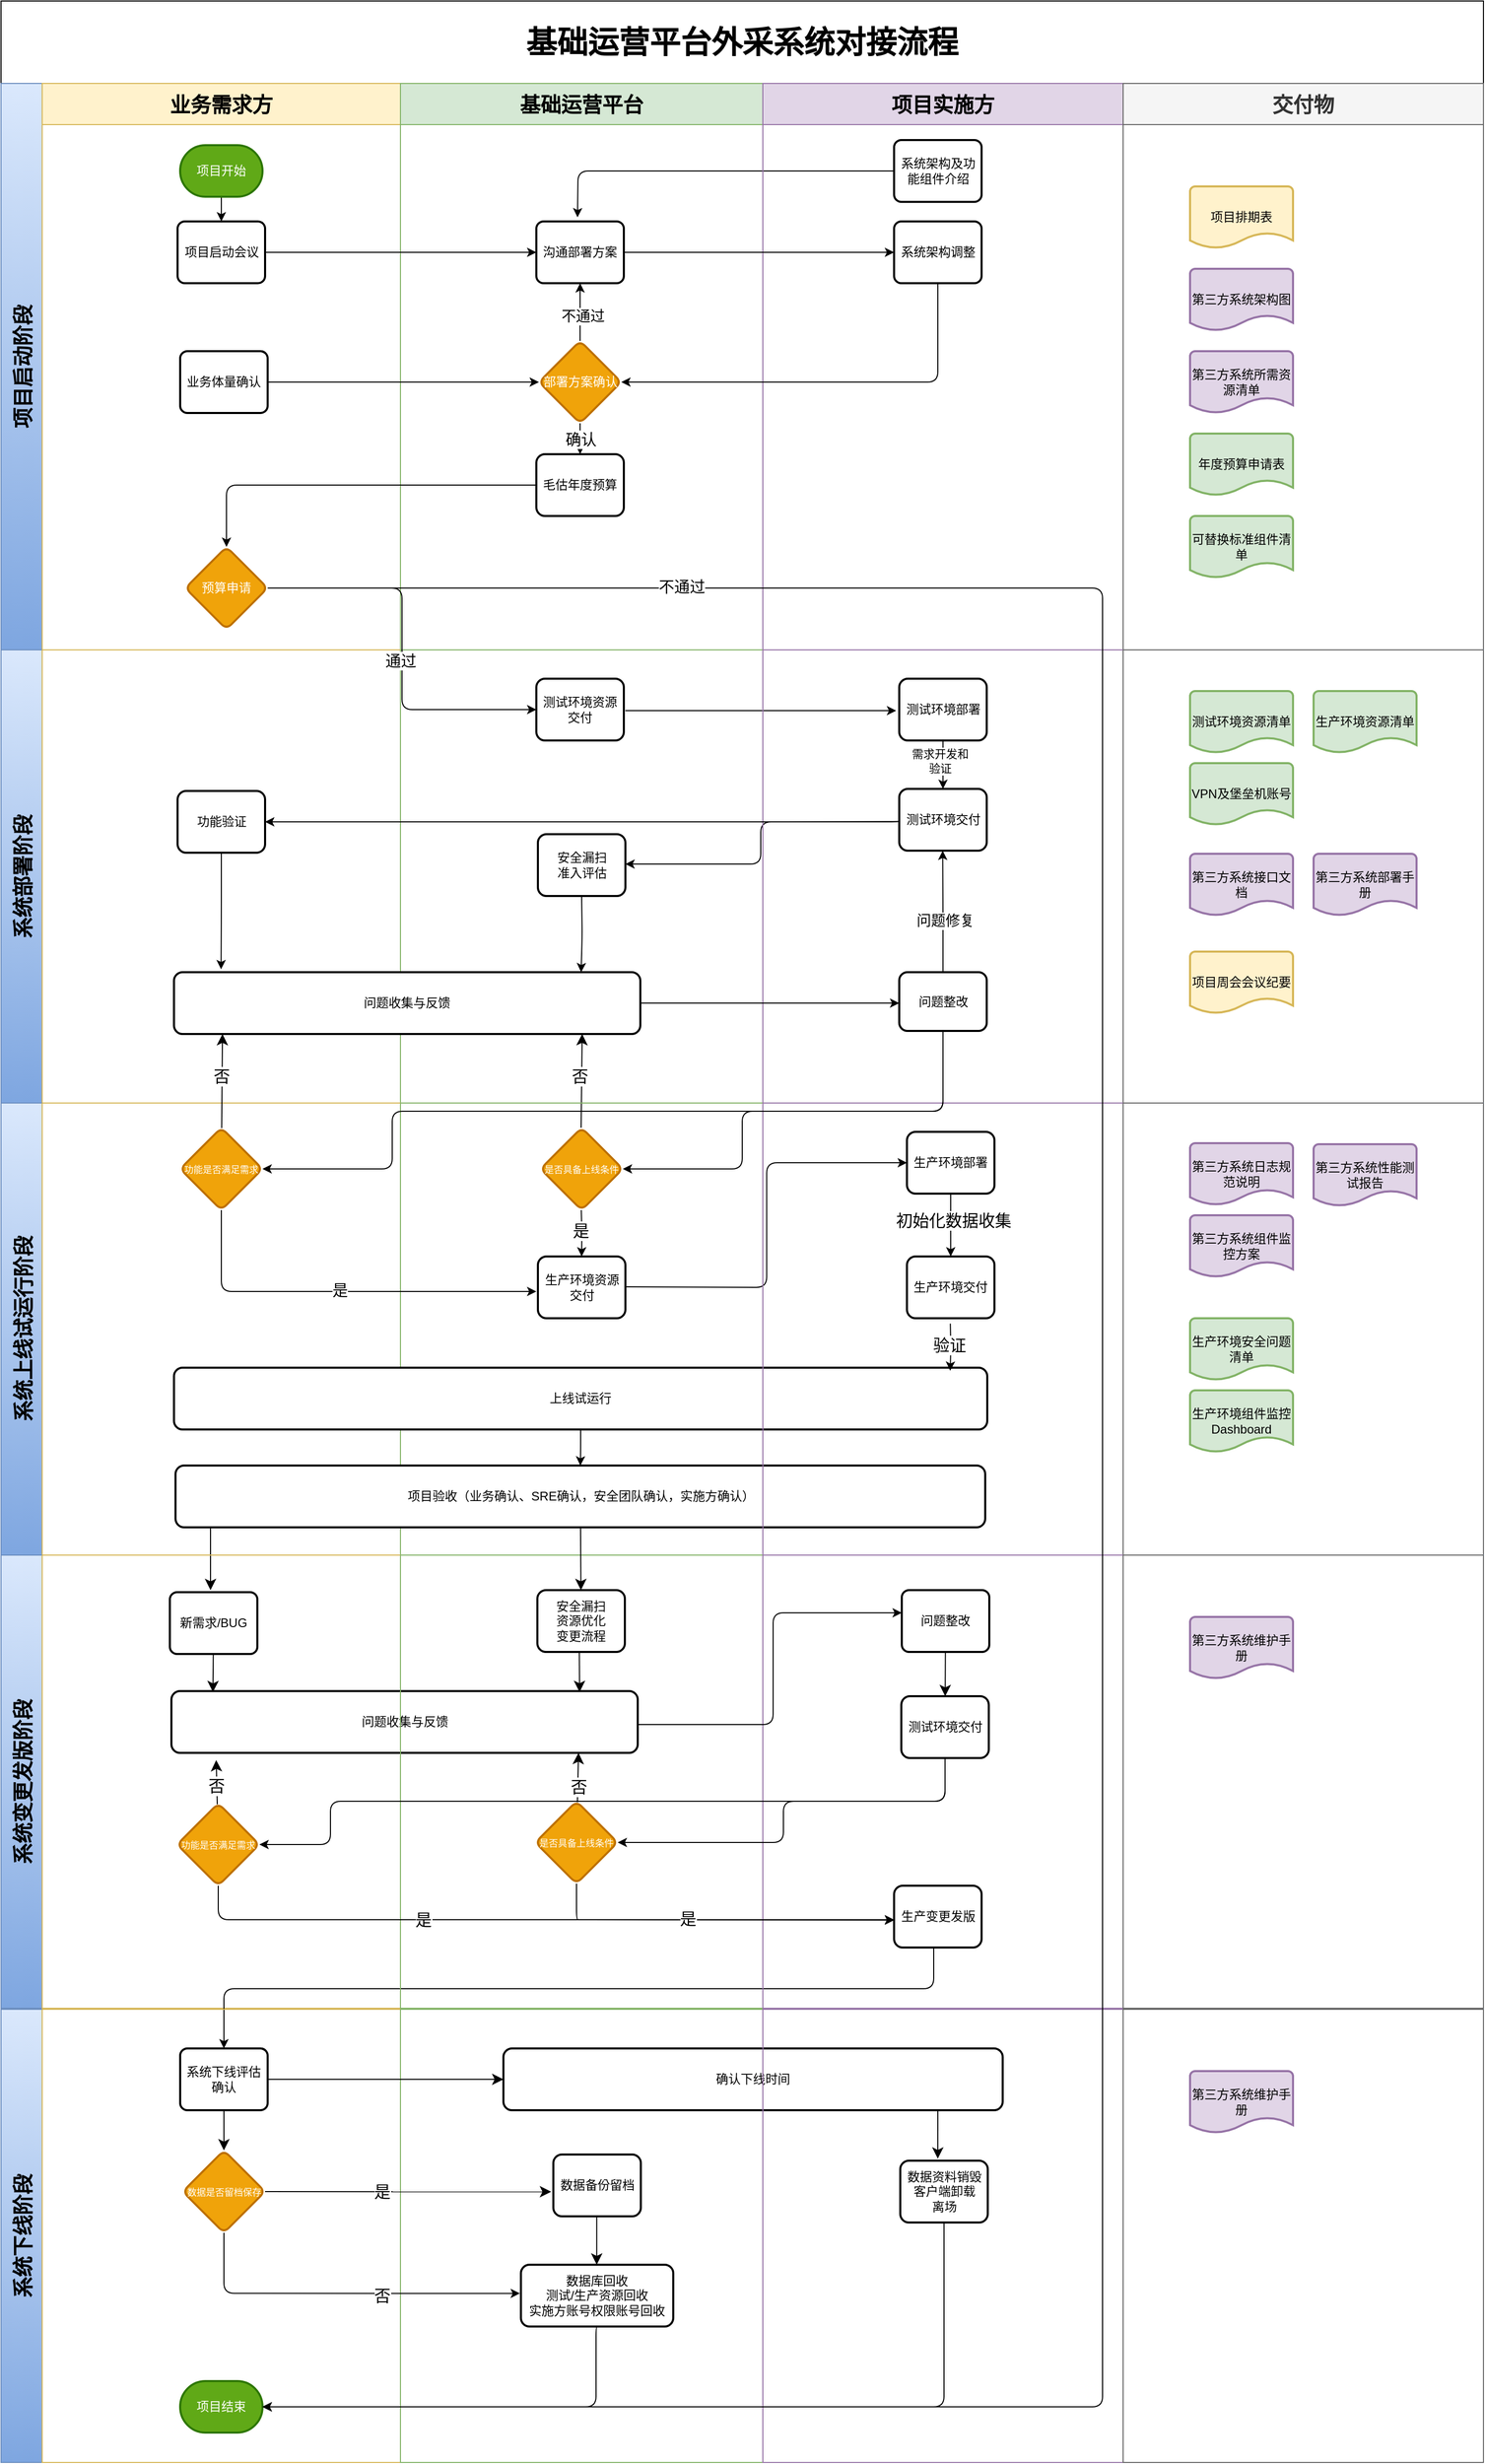 <mxfile version="24.8.6" pages="5">
  <diagram name="Page-1" id="74e2e168-ea6b-b213-b513-2b3c1d86103e">
    <mxGraphModel dx="1434" dy="738" grid="0" gridSize="10" guides="0" tooltips="1" connect="1" arrows="1" fold="1" page="1" pageScale="1" pageWidth="1100" pageHeight="850" background="#ffffff" math="0" shadow="0">
      <root>
        <mxCell id="0" />
        <mxCell id="1" parent="0" />
        <mxCell id="KbpwUN9nBIYEaWCEx_Nc-60" value="" style="edgeStyle=none;curved=1;rounded=0;orthogonalLoop=1;jettySize=auto;html=1;fontSize=12;startSize=8;endSize=8;" parent="1" edge="1">
          <mxGeometry relative="1" as="geometry">
            <mxPoint x="941.7" y="1859" as="sourcePoint" />
            <mxPoint x="942" y="1904" as="targetPoint" />
          </mxGeometry>
        </mxCell>
        <mxCell id="nFZiK4tMnYkpv-_QsDiX-21" value="&lt;font style=&quot;font-size: 30px&quot;&gt;基础运营平台外采系统对接流程&lt;/font&gt;" style="shape=table;childLayout=tableLayout;rowLines=0;columnLines=0;startSize=80;html=1;whiteSpace=wrap;collapsible=0;recursiveResize=0;expand=0;pointerEvents=0;fontStyle=1;align=center;flipH=1;flipV=0;fontSize=20;" parent="1" vertex="1">
          <mxGeometry x="380" y="262" width="1440" height="1949" as="geometry" />
        </mxCell>
        <mxCell id="nFZiK4tMnYkpv-_QsDiX-22" value="项目启动阶段" style="swimlane;horizontal=0;points=[[0,0.5],[1,0.5]];portConstraint=eastwest;startSize=40;html=1;whiteSpace=wrap;collapsible=0;recursiveResize=0;expand=0;pointerEvents=0;fontStyle=1;fillColor=#dae8fc;strokeColor=#6c8ebf;fontSize=20;gradientColor=#7ea6e0;" parent="nFZiK4tMnYkpv-_QsDiX-21" vertex="1">
          <mxGeometry y="80" width="1440" height="550" as="geometry" />
        </mxCell>
        <mxCell id="nFZiK4tMnYkpv-_QsDiX-23" value="业务需求方" style="swimlane;connectable=0;startSize=40;html=1;whiteSpace=wrap;collapsible=0;recursiveResize=0;expand=0;pointerEvents=0;fillColor=#fff2cc;strokeColor=#d6b656;fontSize=20;" parent="nFZiK4tMnYkpv-_QsDiX-22" vertex="1">
          <mxGeometry x="40" width="348" height="550" as="geometry">
            <mxRectangle width="348" height="550" as="alternateBounds" />
          </mxGeometry>
        </mxCell>
        <mxCell id="nFZiK4tMnYkpv-_QsDiX-191" style="edgeStyle=orthogonalEdgeStyle;rounded=1;orthogonalLoop=1;jettySize=auto;html=1;entryX=0.5;entryY=0;entryDx=0;entryDy=0;fontColor=#000000;" parent="nFZiK4tMnYkpv-_QsDiX-23" source="nFZiK4tMnYkpv-_QsDiX-48" target="nFZiK4tMnYkpv-_QsDiX-41" edge="1">
          <mxGeometry relative="1" as="geometry" />
        </mxCell>
        <mxCell id="nFZiK4tMnYkpv-_QsDiX-48" value="项目开始" style="strokeWidth=2;html=1;shape=mxgraph.flowchart.terminator;whiteSpace=wrap;fillColor=#60a917;strokeColor=#2D7600;fontColor=#ffffff;" parent="nFZiK4tMnYkpv-_QsDiX-23" vertex="1">
          <mxGeometry x="134" y="60" width="80" height="50" as="geometry" />
        </mxCell>
        <mxCell id="nFZiK4tMnYkpv-_QsDiX-41" value="项目启动会议" style="rounded=1;whiteSpace=wrap;html=1;absoluteArcSize=1;arcSize=14;strokeWidth=2;" parent="nFZiK4tMnYkpv-_QsDiX-23" vertex="1">
          <mxGeometry x="131.5" y="134" width="85" height="60" as="geometry" />
        </mxCell>
        <mxCell id="nFZiK4tMnYkpv-_QsDiX-82" value="业务体量确认" style="rounded=1;whiteSpace=wrap;html=1;absoluteArcSize=1;arcSize=14;strokeWidth=2;" parent="nFZiK4tMnYkpv-_QsDiX-23" vertex="1">
          <mxGeometry x="134" y="260" width="85" height="60" as="geometry" />
        </mxCell>
        <mxCell id="nFZiK4tMnYkpv-_QsDiX-99" value="预算申请" style="rhombus;whiteSpace=wrap;html=1;rounded=1;strokeWidth=2;arcSize=14;fillColor=#f0a30a;strokeColor=#BD7000;fontColor=#ffffff;" parent="nFZiK4tMnYkpv-_QsDiX-23" vertex="1">
          <mxGeometry x="139" y="450" width="80" height="80" as="geometry" />
        </mxCell>
        <mxCell id="nFZiK4tMnYkpv-_QsDiX-24" value="基础运营平台" style="swimlane;connectable=0;startSize=40;html=1;whiteSpace=wrap;collapsible=0;recursiveResize=0;expand=0;pointerEvents=0;fillColor=#d5e8d4;strokeColor=#82b366;fontSize=20;" parent="nFZiK4tMnYkpv-_QsDiX-22" vertex="1">
          <mxGeometry x="388" width="352" height="550" as="geometry">
            <mxRectangle width="352" height="550" as="alternateBounds" />
          </mxGeometry>
        </mxCell>
        <mxCell id="nFZiK4tMnYkpv-_QsDiX-86" value="确认" style="edgeStyle=orthogonalEdgeStyle;rounded=1;orthogonalLoop=1;jettySize=auto;html=1;fontSize=15;" parent="nFZiK4tMnYkpv-_QsDiX-24" source="nFZiK4tMnYkpv-_QsDiX-79" target="nFZiK4tMnYkpv-_QsDiX-85" edge="1">
          <mxGeometry relative="1" as="geometry" />
        </mxCell>
        <mxCell id="nFZiK4tMnYkpv-_QsDiX-75" value="沟通部署方案" style="rounded=1;whiteSpace=wrap;html=1;absoluteArcSize=1;arcSize=14;strokeWidth=2;" parent="nFZiK4tMnYkpv-_QsDiX-24" vertex="1">
          <mxGeometry x="132" y="134" width="85" height="60" as="geometry" />
        </mxCell>
        <mxCell id="nFZiK4tMnYkpv-_QsDiX-79" value="部署方案确认" style="rhombus;whiteSpace=wrap;html=1;rounded=1;strokeWidth=2;arcSize=14;fillColor=#f0a30a;strokeColor=#BD7000;fontColor=#ffffff;" parent="nFZiK4tMnYkpv-_QsDiX-24" vertex="1">
          <mxGeometry x="134.5" y="250" width="80" height="80" as="geometry" />
        </mxCell>
        <mxCell id="nFZiK4tMnYkpv-_QsDiX-85" value="毛估年度预算" style="whiteSpace=wrap;html=1;rounded=1;strokeWidth=2;arcSize=14;" parent="nFZiK4tMnYkpv-_QsDiX-24" vertex="1">
          <mxGeometry x="132" y="360" width="85" height="60" as="geometry" />
        </mxCell>
        <mxCell id="nK3T0smykum4zkoT3SmY-2" style="edgeStyle=orthogonalEdgeStyle;rounded=1;orthogonalLoop=1;jettySize=auto;html=1;fontSize=15;exitX=0;exitY=0.5;exitDx=0;exitDy=0;" parent="nFZiK4tMnYkpv-_QsDiX-24" source="nFZiK4tMnYkpv-_QsDiX-74" edge="1">
          <mxGeometry relative="1" as="geometry">
            <mxPoint x="172" y="130" as="targetPoint" />
            <mxPoint x="472" y="80" as="sourcePoint" />
          </mxGeometry>
        </mxCell>
        <mxCell id="nK3T0smykum4zkoT3SmY-5" style="edgeStyle=orthogonalEdgeStyle;rounded=1;orthogonalLoop=1;jettySize=auto;html=1;entryX=0.5;entryY=1;entryDx=0;entryDy=0;" parent="nFZiK4tMnYkpv-_QsDiX-24" source="nFZiK4tMnYkpv-_QsDiX-79" target="nFZiK4tMnYkpv-_QsDiX-75" edge="1">
          <mxGeometry relative="1" as="geometry">
            <mxPoint x="-88" y="220" as="sourcePoint" />
            <mxPoint x="176" y="220" as="targetPoint" />
          </mxGeometry>
        </mxCell>
        <mxCell id="nK3T0smykum4zkoT3SmY-7" value="&lt;font style=&quot;font-size: 14px;&quot;&gt;不通过&lt;/font&gt;" style="edgeLabel;html=1;align=center;verticalAlign=middle;resizable=0;points=[];" parent="nK3T0smykum4zkoT3SmY-5" vertex="1" connectable="0">
          <mxGeometry x="-0.143" y="-1" relative="1" as="geometry">
            <mxPoint x="1" as="offset" />
          </mxGeometry>
        </mxCell>
        <mxCell id="nFZiK4tMnYkpv-_QsDiX-25" value="项目实施方" style="swimlane;connectable=0;startSize=40;html=1;whiteSpace=wrap;collapsible=0;recursiveResize=0;expand=0;pointerEvents=0;fillColor=#e1d5e7;strokeColor=#9673a6;fontSize=20;" parent="nFZiK4tMnYkpv-_QsDiX-22" vertex="1">
          <mxGeometry x="740" width="350" height="550" as="geometry">
            <mxRectangle width="350" height="550" as="alternateBounds" />
          </mxGeometry>
        </mxCell>
        <mxCell id="nFZiK4tMnYkpv-_QsDiX-74" value="系统架构及功能组件介绍" style="rounded=1;whiteSpace=wrap;html=1;absoluteArcSize=1;arcSize=14;strokeWidth=2;" parent="nFZiK4tMnYkpv-_QsDiX-25" vertex="1">
          <mxGeometry x="127.5" y="55" width="85" height="60" as="geometry" />
        </mxCell>
        <mxCell id="nFZiK4tMnYkpv-_QsDiX-105" value="系统架构调整" style="rounded=1;whiteSpace=wrap;html=1;absoluteArcSize=1;arcSize=14;strokeWidth=2;" parent="nFZiK4tMnYkpv-_QsDiX-25" vertex="1">
          <mxGeometry x="127.5" y="134" width="85" height="60" as="geometry" />
        </mxCell>
        <mxCell id="nFZiK4tMnYkpv-_QsDiX-35" value="交付物" style="swimlane;connectable=0;startSize=40;html=1;whiteSpace=wrap;collapsible=0;recursiveResize=0;expand=0;pointerEvents=0;fillColor=#f5f5f5;strokeColor=#666666;fontColor=#333333;fontSize=20;" parent="nFZiK4tMnYkpv-_QsDiX-22" vertex="1">
          <mxGeometry x="1090" width="350" height="550" as="geometry">
            <mxRectangle width="350" height="550" as="alternateBounds" />
          </mxGeometry>
        </mxCell>
        <mxCell id="nFZiK4tMnYkpv-_QsDiX-62" value="第三方系统所需资源清单" style="strokeWidth=2;html=1;shape=mxgraph.flowchart.document2;whiteSpace=wrap;size=0.25;fillColor=#e1d5e7;strokeColor=#9673a6;" parent="nFZiK4tMnYkpv-_QsDiX-35" vertex="1">
          <mxGeometry x="65" y="260" width="100" height="60" as="geometry" />
        </mxCell>
        <mxCell id="nFZiK4tMnYkpv-_QsDiX-63" value="第三方系统架构图" style="strokeWidth=2;html=1;shape=mxgraph.flowchart.document2;whiteSpace=wrap;size=0.25;fillColor=#e1d5e7;strokeColor=#9673a6;" parent="nFZiK4tMnYkpv-_QsDiX-35" vertex="1">
          <mxGeometry x="65" y="180" width="100" height="60" as="geometry" />
        </mxCell>
        <mxCell id="nFZiK4tMnYkpv-_QsDiX-103" value="年度预算申请表" style="strokeWidth=2;html=1;shape=mxgraph.flowchart.document2;whiteSpace=wrap;size=0.25;fillColor=#d5e8d4;strokeColor=#82b366;" parent="nFZiK4tMnYkpv-_QsDiX-35" vertex="1">
          <mxGeometry x="65" y="340" width="100" height="60" as="geometry" />
        </mxCell>
        <mxCell id="nFZiK4tMnYkpv-_QsDiX-118" value="项目排期表" style="strokeWidth=2;html=1;shape=mxgraph.flowchart.document2;whiteSpace=wrap;size=0.25;fillColor=#fff2cc;strokeColor=#d6b656;" parent="nFZiK4tMnYkpv-_QsDiX-35" vertex="1">
          <mxGeometry x="65" y="100" width="100" height="60" as="geometry" />
        </mxCell>
        <mxCell id="nFZiK4tMnYkpv-_QsDiX-109" value="可替换标准组件清单" style="strokeWidth=2;html=1;shape=mxgraph.flowchart.document2;whiteSpace=wrap;size=0.25;fillColor=#d5e8d4;strokeColor=#82b366;" parent="nFZiK4tMnYkpv-_QsDiX-35" vertex="1">
          <mxGeometry x="65" y="420" width="100" height="60" as="geometry" />
        </mxCell>
        <mxCell id="nFZiK4tMnYkpv-_QsDiX-143" value="生产环境资源清单" style="strokeWidth=2;html=1;shape=mxgraph.flowchart.document2;whiteSpace=wrap;size=0.25;fillColor=#d5e8d4;strokeColor=#82b366;" parent="nFZiK4tMnYkpv-_QsDiX-35" vertex="1">
          <mxGeometry x="185" y="590" width="100" height="60" as="geometry" />
        </mxCell>
        <mxCell id="nFZiK4tMnYkpv-_QsDiX-140" value="测试环境资源清单" style="strokeWidth=2;html=1;shape=mxgraph.flowchart.document2;whiteSpace=wrap;size=0.25;fillColor=#d5e8d4;strokeColor=#82b366;" parent="nFZiK4tMnYkpv-_QsDiX-35" vertex="1">
          <mxGeometry x="65" y="590" width="100" height="60" as="geometry" />
        </mxCell>
        <mxCell id="nFZiK4tMnYkpv-_QsDiX-141" value="VPN及堡垒机账号" style="strokeWidth=2;html=1;shape=mxgraph.flowchart.document2;whiteSpace=wrap;size=0.25;fillColor=#d5e8d4;strokeColor=#82b366;" parent="nFZiK4tMnYkpv-_QsDiX-35" vertex="1">
          <mxGeometry x="65" y="660" width="100" height="60" as="geometry" />
        </mxCell>
        <mxCell id="nFZiK4tMnYkpv-_QsDiX-106" style="edgeStyle=orthogonalEdgeStyle;rounded=1;orthogonalLoop=1;jettySize=auto;html=1;entryX=0;entryY=0.5;entryDx=0;entryDy=0;" parent="nFZiK4tMnYkpv-_QsDiX-22" source="nFZiK4tMnYkpv-_QsDiX-75" target="nFZiK4tMnYkpv-_QsDiX-105" edge="1">
          <mxGeometry relative="1" as="geometry" />
        </mxCell>
        <mxCell id="nFZiK4tMnYkpv-_QsDiX-107" style="edgeStyle=orthogonalEdgeStyle;rounded=1;orthogonalLoop=1;jettySize=auto;html=1;exitX=0.5;exitY=1;exitDx=0;exitDy=0;entryX=1;entryY=0.5;entryDx=0;entryDy=0;" parent="nFZiK4tMnYkpv-_QsDiX-22" source="nFZiK4tMnYkpv-_QsDiX-105" target="nFZiK4tMnYkpv-_QsDiX-79" edge="1">
          <mxGeometry relative="1" as="geometry" />
        </mxCell>
        <mxCell id="nFZiK4tMnYkpv-_QsDiX-110" style="edgeStyle=orthogonalEdgeStyle;rounded=1;orthogonalLoop=1;jettySize=auto;html=1;entryX=0;entryY=0.5;entryDx=0;entryDy=0;" parent="nFZiK4tMnYkpv-_QsDiX-22" source="nFZiK4tMnYkpv-_QsDiX-82" target="nFZiK4tMnYkpv-_QsDiX-79" edge="1">
          <mxGeometry relative="1" as="geometry" />
        </mxCell>
        <mxCell id="nFZiK4tMnYkpv-_QsDiX-100" value="" style="edgeStyle=orthogonalEdgeStyle;rounded=1;orthogonalLoop=1;jettySize=auto;html=1;" parent="nFZiK4tMnYkpv-_QsDiX-22" source="nFZiK4tMnYkpv-_QsDiX-85" target="nFZiK4tMnYkpv-_QsDiX-99" edge="1">
          <mxGeometry relative="1" as="geometry" />
        </mxCell>
        <mxCell id="LwplRj9utpd_hrLKcr8W-1" style="edgeStyle=orthogonalEdgeStyle;rounded=1;orthogonalLoop=1;jettySize=auto;html=1;fontSize=15;entryX=0;entryY=0.5;entryDx=0;entryDy=0;" parent="nFZiK4tMnYkpv-_QsDiX-22" source="nFZiK4tMnYkpv-_QsDiX-41" target="nFZiK4tMnYkpv-_QsDiX-75" edge="1">
          <mxGeometry relative="1" as="geometry">
            <mxPoint x="520" y="172" as="targetPoint" />
          </mxGeometry>
        </mxCell>
        <mxCell id="nFZiK4tMnYkpv-_QsDiX-26" value="系统部署阶段" style="swimlane;horizontal=0;points=[[0,0.5],[1,0.5]];portConstraint=eastwest;startSize=40;html=1;whiteSpace=wrap;collapsible=0;recursiveResize=0;expand=0;pointerEvents=0;fillColor=#dae8fc;strokeColor=#6c8ebf;fontSize=20;gradientColor=#7ea6e0;" parent="nFZiK4tMnYkpv-_QsDiX-21" vertex="1">
          <mxGeometry y="630" width="1440" height="440" as="geometry" />
        </mxCell>
        <mxCell id="nFZiK4tMnYkpv-_QsDiX-27" value="" style="swimlane;connectable=0;startSize=0;html=1;whiteSpace=wrap;collapsible=0;recursiveResize=0;expand=0;pointerEvents=0;fillColor=#fff2cc;strokeColor=#d6b656;" parent="nFZiK4tMnYkpv-_QsDiX-26" vertex="1">
          <mxGeometry x="40" width="348" height="440" as="geometry">
            <mxRectangle width="348" height="440" as="alternateBounds" />
          </mxGeometry>
        </mxCell>
        <mxCell id="nFZiK4tMnYkpv-_QsDiX-202" value="&lt;font color=&quot;#000000&quot;&gt;功能验证&lt;/font&gt;" style="whiteSpace=wrap;html=1;rounded=1;fontColor=#ffffff;strokeWidth=2;arcSize=14;fillColor=#FFFFFF;" parent="nFZiK4tMnYkpv-_QsDiX-27" vertex="1">
          <mxGeometry x="131.5" y="137" width="85" height="60" as="geometry" />
        </mxCell>
        <mxCell id="nFZiK4tMnYkpv-_QsDiX-28" value="" style="swimlane;connectable=0;startSize=0;html=1;whiteSpace=wrap;collapsible=0;recursiveResize=0;expand=0;pointerEvents=0;fillColor=#d5e8d4;strokeColor=#82b366;" parent="nFZiK4tMnYkpv-_QsDiX-26" vertex="1">
          <mxGeometry x="388" width="352" height="440" as="geometry">
            <mxRectangle width="352" height="440" as="alternateBounds" />
          </mxGeometry>
        </mxCell>
        <mxCell id="nFZiK4tMnYkpv-_QsDiX-120" value="&lt;font color=&quot;#000000&quot;&gt;测试环境资源交付&lt;/font&gt;" style="whiteSpace=wrap;html=1;rounded=1;fontColor=#ffffff;strokeWidth=2;arcSize=14;fillColor=#FFFFFF;" parent="nFZiK4tMnYkpv-_QsDiX-28" vertex="1">
          <mxGeometry x="132" y="28" width="85" height="60" as="geometry" />
        </mxCell>
        <mxCell id="KbpwUN9nBIYEaWCEx_Nc-3" style="edgeStyle=orthogonalEdgeStyle;rounded=1;orthogonalLoop=1;jettySize=auto;html=1;fontSize=15;" parent="nFZiK4tMnYkpv-_QsDiX-28" edge="1">
          <mxGeometry relative="1" as="geometry">
            <mxPoint x="481.5" y="59" as="targetPoint" />
            <mxPoint x="218.5" y="59" as="sourcePoint" />
          </mxGeometry>
        </mxCell>
        <mxCell id="KbpwUN9nBIYEaWCEx_Nc-7" value="&lt;font color=&quot;#000000&quot;&gt;安全漏扫&lt;br&gt;准入评估&lt;br&gt;&lt;/font&gt;" style="whiteSpace=wrap;html=1;rounded=1;fontColor=#ffffff;strokeWidth=2;arcSize=14;fillColor=#FFFFFF;" parent="nFZiK4tMnYkpv-_QsDiX-28" vertex="1">
          <mxGeometry x="133.5" y="179" width="85" height="60" as="geometry" />
        </mxCell>
        <mxCell id="KbpwUN9nBIYEaWCEx_Nc-9" style="edgeStyle=orthogonalEdgeStyle;rounded=1;orthogonalLoop=1;jettySize=auto;html=1;entryX=1;entryY=0.5;entryDx=0;entryDy=0;fontColor=#000000;exitX=0.021;exitY=0.529;exitDx=0;exitDy=0;exitPerimeter=0;" parent="nFZiK4tMnYkpv-_QsDiX-28" source="nFZiK4tMnYkpv-_QsDiX-131" edge="1">
          <mxGeometry relative="1" as="geometry">
            <mxPoint x="482" y="167" as="sourcePoint" />
            <mxPoint x="218.5" y="208" as="targetPoint" />
            <Array as="points">
              <mxPoint x="482" y="167" />
              <mxPoint x="350" y="167" />
              <mxPoint x="350" y="208" />
            </Array>
          </mxGeometry>
        </mxCell>
        <mxCell id="KbpwUN9nBIYEaWCEx_Nc-25" style="edgeStyle=orthogonalEdgeStyle;rounded=1;orthogonalLoop=1;jettySize=auto;html=1;entryX=0.101;entryY=-0.048;entryDx=0;entryDy=0;entryPerimeter=0;fontColor=#000000;" parent="nFZiK4tMnYkpv-_QsDiX-28" edge="1">
          <mxGeometry relative="1" as="geometry">
            <mxPoint x="176" y="240" as="sourcePoint" />
            <mxPoint x="175.5" y="313" as="targetPoint" />
          </mxGeometry>
        </mxCell>
        <mxCell id="KbpwUN9nBIYEaWCEx_Nc-32" value="" style="edgeStyle=none;curved=1;rounded=0;orthogonalLoop=1;jettySize=auto;html=1;fontSize=12;startSize=8;endSize=8;entryX=0.104;entryY=1;entryDx=0;entryDy=0;entryPerimeter=0;" parent="nFZiK4tMnYkpv-_QsDiX-28" edge="1">
          <mxGeometry relative="1" as="geometry">
            <mxPoint x="175.5" y="464" as="sourcePoint" />
            <mxPoint x="176.5" y="373" as="targetPoint" />
          </mxGeometry>
        </mxCell>
        <mxCell id="KbpwUN9nBIYEaWCEx_Nc-33" value="否" style="edgeLabel;html=1;align=center;verticalAlign=middle;resizable=0;points=[];fontSize=16;" parent="KbpwUN9nBIYEaWCEx_Nc-32" vertex="1" connectable="0">
          <mxGeometry x="0.102" y="2" relative="1" as="geometry">
            <mxPoint as="offset" />
          </mxGeometry>
        </mxCell>
        <mxCell id="nFZiK4tMnYkpv-_QsDiX-29" value="" style="swimlane;connectable=0;startSize=0;html=1;whiteSpace=wrap;collapsible=0;recursiveResize=0;expand=0;pointerEvents=0;fillColor=#e1d5e7;strokeColor=#9673a6;labelBorderColor=default;" parent="nFZiK4tMnYkpv-_QsDiX-26" vertex="1">
          <mxGeometry x="740" width="350" height="440" as="geometry">
            <mxRectangle width="350" height="440" as="alternateBounds" />
          </mxGeometry>
        </mxCell>
        <mxCell id="nFZiK4tMnYkpv-_QsDiX-132" value="" style="edgeStyle=orthogonalEdgeStyle;rounded=1;orthogonalLoop=1;jettySize=auto;html=1;" parent="nFZiK4tMnYkpv-_QsDiX-29" source="nFZiK4tMnYkpv-_QsDiX-124" target="nFZiK4tMnYkpv-_QsDiX-131" edge="1">
          <mxGeometry relative="1" as="geometry" />
        </mxCell>
        <mxCell id="nK3T0smykum4zkoT3SmY-24" value="需求开发和&lt;br&gt;验证" style="edgeLabel;html=1;align=center;verticalAlign=middle;resizable=0;points=[];" parent="nFZiK4tMnYkpv-_QsDiX-132" vertex="1" connectable="0">
          <mxGeometry x="-0.15" y="-3" relative="1" as="geometry">
            <mxPoint as="offset" />
          </mxGeometry>
        </mxCell>
        <mxCell id="nFZiK4tMnYkpv-_QsDiX-131" value="&lt;font color=&quot;#000000&quot;&gt;测试环境交付&lt;/font&gt;" style="whiteSpace=wrap;html=1;rounded=1;fontColor=#ffffff;strokeWidth=2;arcSize=14;fillColor=#FFFFFF;" parent="nFZiK4tMnYkpv-_QsDiX-29" vertex="1">
          <mxGeometry x="132.5" y="135" width="85" height="60" as="geometry" />
        </mxCell>
        <mxCell id="nFZiK4tMnYkpv-_QsDiX-124" value="&lt;font color=&quot;#000000&quot;&gt;测试环境部署&lt;/font&gt;" style="whiteSpace=wrap;html=1;rounded=1;fontColor=#ffffff;strokeWidth=2;arcSize=14;fillColor=#FFFFFF;" parent="nFZiK4tMnYkpv-_QsDiX-29" vertex="1">
          <mxGeometry x="132.5" y="28" width="85" height="60" as="geometry" />
        </mxCell>
        <mxCell id="KbpwUN9nBIYEaWCEx_Nc-28" style="edgeStyle=orthogonalEdgeStyle;rounded=1;orthogonalLoop=1;jettySize=auto;html=1;entryX=0.5;entryY=1;entryDx=0;entryDy=0;exitX=0.5;exitY=0;exitDx=0;exitDy=0;" parent="nFZiK4tMnYkpv-_QsDiX-29" source="nFZiK4tMnYkpv-_QsDiX-218" edge="1">
          <mxGeometry relative="1" as="geometry">
            <mxPoint x="174.71" y="251" as="sourcePoint" />
            <mxPoint x="174.71" y="195" as="targetPoint" />
          </mxGeometry>
        </mxCell>
        <mxCell id="KbpwUN9nBIYEaWCEx_Nc-29" value="&lt;font style=&quot;font-size: 14px;&quot;&gt;问题修复&lt;/font&gt;" style="edgeLabel;html=1;align=center;verticalAlign=middle;resizable=0;points=[];" parent="KbpwUN9nBIYEaWCEx_Nc-28" vertex="1" connectable="0">
          <mxGeometry x="-0.143" y="-1" relative="1" as="geometry">
            <mxPoint x="1" as="offset" />
          </mxGeometry>
        </mxCell>
        <mxCell id="nFZiK4tMnYkpv-_QsDiX-36" style="swimlane;connectable=0;startSize=0;html=1;whiteSpace=wrap;collapsible=0;recursiveResize=0;expand=0;pointerEvents=0;fillColor=#f5f5f5;strokeColor=#666666;fontColor=#333333;" parent="nFZiK4tMnYkpv-_QsDiX-26" vertex="1">
          <mxGeometry x="1090" width="350" height="440" as="geometry">
            <mxRectangle width="350" height="440" as="alternateBounds" />
          </mxGeometry>
        </mxCell>
        <mxCell id="nFZiK4tMnYkpv-_QsDiX-248" value="项目周会会议纪要" style="strokeWidth=2;html=1;shape=mxgraph.flowchart.document2;whiteSpace=wrap;size=0.25;fillColor=#fff2cc;strokeColor=#d6b656;" parent="nFZiK4tMnYkpv-_QsDiX-36" vertex="1">
          <mxGeometry x="65" y="293" width="100" height="60" as="geometry" />
        </mxCell>
        <mxCell id="nFZiK4tMnYkpv-_QsDiX-142" value="第三方系统接口文档" style="strokeWidth=2;html=1;shape=mxgraph.flowchart.document2;whiteSpace=wrap;size=0.25;fillColor=#e1d5e7;strokeColor=#9673a6;" parent="nFZiK4tMnYkpv-_QsDiX-36" vertex="1">
          <mxGeometry x="65" y="198" width="100" height="60" as="geometry" />
        </mxCell>
        <mxCell id="nFZiK4tMnYkpv-_QsDiX-151" value="第三方系统部署手册" style="strokeWidth=2;html=1;shape=mxgraph.flowchart.document2;whiteSpace=wrap;size=0.25;fillColor=#e1d5e7;strokeColor=#9673a6;" parent="nFZiK4tMnYkpv-_QsDiX-36" vertex="1">
          <mxGeometry x="185" y="198" width="100" height="60" as="geometry" />
        </mxCell>
        <mxCell id="nFZiK4tMnYkpv-_QsDiX-250" value="第三方系统性能测试报告" style="strokeWidth=2;html=1;shape=mxgraph.flowchart.document2;whiteSpace=wrap;size=0.25;fillColor=#e1d5e7;strokeColor=#9673a6;" parent="nFZiK4tMnYkpv-_QsDiX-36" vertex="1">
          <mxGeometry x="185" y="480" width="100" height="60" as="geometry" />
        </mxCell>
        <mxCell id="KbpwUN9nBIYEaWCEx_Nc-18" style="edgeStyle=orthogonalEdgeStyle;rounded=1;orthogonalLoop=1;jettySize=auto;html=1;fontSize=15;entryX=1;entryY=0.5;entryDx=0;entryDy=0;exitX=0;exitY=0.5;exitDx=0;exitDy=0;" parent="nFZiK4tMnYkpv-_QsDiX-26" source="nFZiK4tMnYkpv-_QsDiX-131" target="nFZiK4tMnYkpv-_QsDiX-202" edge="1">
          <mxGeometry relative="1" as="geometry">
            <mxPoint x="673" y="163" as="targetPoint" />
            <mxPoint x="410" y="163" as="sourcePoint" />
            <Array as="points">
              <mxPoint x="873" y="167" />
            </Array>
          </mxGeometry>
        </mxCell>
        <mxCell id="nFZiK4tMnYkpv-_QsDiX-30" value="系统上线试运行阶段" style="swimlane;horizontal=0;points=[[0,0.5],[1,0.5]];portConstraint=eastwest;startSize=40;html=1;whiteSpace=wrap;collapsible=0;recursiveResize=0;expand=0;pointerEvents=0;fillColor=#dae8fc;strokeColor=#6c8ebf;fontSize=20;gradientColor=#7ea6e0;" parent="nFZiK4tMnYkpv-_QsDiX-21" vertex="1">
          <mxGeometry y="1070" width="1440" height="439" as="geometry" />
        </mxCell>
        <mxCell id="nFZiK4tMnYkpv-_QsDiX-31" value="" style="swimlane;connectable=0;startSize=0;html=1;whiteSpace=wrap;collapsible=0;recursiveResize=0;expand=0;pointerEvents=0;fillColor=#fff2cc;strokeColor=#d6b656;" parent="nFZiK4tMnYkpv-_QsDiX-30" vertex="1">
          <mxGeometry x="40" width="348" height="439" as="geometry">
            <mxRectangle width="348" height="439" as="alternateBounds" />
          </mxGeometry>
        </mxCell>
        <mxCell id="nFZiK4tMnYkpv-_QsDiX-226" value="&lt;font style=&quot;font-size: 9px&quot;&gt;功能是否满足需求&lt;/font&gt;" style="rhombus;whiteSpace=wrap;html=1;rounded=1;strokeWidth=2;fillColor=#f0a30a;arcSize=14;strokeColor=#BD7000;fontColor=#ffffff;" parent="nFZiK4tMnYkpv-_QsDiX-31" vertex="1">
          <mxGeometry x="134" y="24" width="80" height="80" as="geometry" />
        </mxCell>
        <mxCell id="KbpwUN9nBIYEaWCEx_Nc-51" value="" style="edgeStyle=none;curved=1;rounded=0;orthogonalLoop=1;jettySize=auto;html=1;fontSize=12;startSize=8;endSize=8;" parent="nFZiK4tMnYkpv-_QsDiX-31" edge="1">
          <mxGeometry relative="1" as="geometry">
            <mxPoint x="163.5" y="412" as="sourcePoint" />
            <mxPoint x="163.5" y="473" as="targetPoint" />
          </mxGeometry>
        </mxCell>
        <mxCell id="nFZiK4tMnYkpv-_QsDiX-32" value="" style="swimlane;connectable=0;startSize=0;html=1;whiteSpace=wrap;collapsible=0;recursiveResize=0;expand=0;pointerEvents=0;fillColor=#d5e8d4;strokeColor=#82b366;" parent="nFZiK4tMnYkpv-_QsDiX-30" vertex="1">
          <mxGeometry x="388" width="352" height="439" as="geometry">
            <mxRectangle width="352" height="439" as="alternateBounds" />
          </mxGeometry>
        </mxCell>
        <mxCell id="nFZiK4tMnYkpv-_QsDiX-207" value="&lt;font color=&quot;#000000&quot;&gt;问题收集与反馈&lt;/font&gt;" style="whiteSpace=wrap;html=1;rounded=1;fontColor=#ffffff;strokeWidth=2;arcSize=14;fillColor=#FFFFFF;" parent="nFZiK4tMnYkpv-_QsDiX-32" vertex="1">
          <mxGeometry x="-220" y="-127" width="453" height="60" as="geometry" />
        </mxCell>
        <mxCell id="nFZiK4tMnYkpv-_QsDiX-175" value="&lt;font style=&quot;font-size: 9px&quot;&gt;是否具备上线条件&lt;/font&gt;" style="rhombus;whiteSpace=wrap;html=1;rounded=1;strokeWidth=2;fillColor=#f0a30a;arcSize=14;strokeColor=#BD7000;fontColor=#ffffff;" parent="nFZiK4tMnYkpv-_QsDiX-32" vertex="1">
          <mxGeometry x="136" y="24" width="80" height="80" as="geometry" />
        </mxCell>
        <mxCell id="nFZiK4tMnYkpv-_QsDiX-166" value="生产环境资源交付" style="whiteSpace=wrap;html=1;rounded=1;fontColor=#000000;strokeWidth=2;arcSize=14;fillColor=#FFFFFF;" parent="nFZiK4tMnYkpv-_QsDiX-32" vertex="1">
          <mxGeometry x="133.5" y="149" width="85" height="60" as="geometry" />
        </mxCell>
        <mxCell id="KbpwUN9nBIYEaWCEx_Nc-35" style="edgeStyle=orthogonalEdgeStyle;rounded=1;orthogonalLoop=1;jettySize=auto;html=1;entryX=0.5;entryY=0;entryDx=0;entryDy=0;fontColor=#000000;" parent="nFZiK4tMnYkpv-_QsDiX-32" target="nFZiK4tMnYkpv-_QsDiX-166" edge="1">
          <mxGeometry relative="1" as="geometry">
            <mxPoint x="175.66" y="104" as="sourcePoint" />
            <mxPoint x="175.66" y="128" as="targetPoint" />
          </mxGeometry>
        </mxCell>
        <mxCell id="KbpwUN9nBIYEaWCEx_Nc-36" value="是" style="edgeLabel;html=1;align=center;verticalAlign=middle;resizable=0;points=[];fontSize=16;" parent="KbpwUN9nBIYEaWCEx_Nc-35" vertex="1" connectable="0">
          <mxGeometry x="-0.182" y="-3" relative="1" as="geometry">
            <mxPoint x="2" y="1" as="offset" />
          </mxGeometry>
        </mxCell>
        <mxCell id="KbpwUN9nBIYEaWCEx_Nc-37" style="edgeStyle=orthogonalEdgeStyle;rounded=1;orthogonalLoop=1;jettySize=auto;html=1;entryX=0;entryY=0.5;entryDx=0;entryDy=0;" parent="nFZiK4tMnYkpv-_QsDiX-32" target="nFZiK4tMnYkpv-_QsDiX-146" edge="1">
          <mxGeometry relative="1" as="geometry">
            <mxPoint x="218.5" y="178.5" as="sourcePoint" />
            <mxPoint x="482.5" y="178.5" as="targetPoint" />
          </mxGeometry>
        </mxCell>
        <mxCell id="nFZiK4tMnYkpv-_QsDiX-239" value="&lt;font color=&quot;#000000&quot;&gt;上线试运行&lt;/font&gt;" style="whiteSpace=wrap;html=1;rounded=1;fontColor=#ffffff;strokeWidth=2;arcSize=14;fillColor=#FFFFFF;" parent="nFZiK4tMnYkpv-_QsDiX-32" vertex="1">
          <mxGeometry x="-220" y="257" width="790" height="60" as="geometry" />
        </mxCell>
        <mxCell id="nFZiK4tMnYkpv-_QsDiX-272" value="&lt;font color=&quot;#000000&quot;&gt;项目验收（&lt;/font&gt;&lt;span style=&quot;color: rgb(0, 0, 0);&quot;&gt;业务确认、&lt;/span&gt;&lt;font color=&quot;#000000&quot;&gt;SRE确认，安全团队确认，实施方确认）&lt;/font&gt;" style="whiteSpace=wrap;html=1;rounded=1;fontColor=#ffffff;strokeWidth=2;arcSize=14;fillColor=#FFFFFF;" parent="nFZiK4tMnYkpv-_QsDiX-32" vertex="1">
          <mxGeometry x="-218.5" y="352" width="786.5" height="60" as="geometry" />
        </mxCell>
        <mxCell id="nFZiK4tMnYkpv-_QsDiX-275" style="edgeStyle=orthogonalEdgeStyle;rounded=1;orthogonalLoop=1;jettySize=auto;html=1;entryX=0.5;entryY=0;entryDx=0;entryDy=0;fontSize=15;fontColor=#000000;" parent="nFZiK4tMnYkpv-_QsDiX-32" source="nFZiK4tMnYkpv-_QsDiX-239" target="nFZiK4tMnYkpv-_QsDiX-272" edge="1">
          <mxGeometry relative="1" as="geometry" />
        </mxCell>
        <mxCell id="nFZiK4tMnYkpv-_QsDiX-33" value="" style="swimlane;connectable=0;startSize=0;html=1;whiteSpace=wrap;collapsible=0;recursiveResize=0;expand=0;pointerEvents=0;fillColor=#e1d5e7;strokeColor=#9673a6;" parent="nFZiK4tMnYkpv-_QsDiX-30" vertex="1">
          <mxGeometry x="740" width="350" height="439" as="geometry">
            <mxRectangle width="350" height="439" as="alternateBounds" />
          </mxGeometry>
        </mxCell>
        <mxCell id="nFZiK4tMnYkpv-_QsDiX-218" value="&lt;font color=&quot;#000000&quot;&gt;问题整改&lt;/font&gt;" style="whiteSpace=wrap;html=1;rounded=1;fontColor=#ffffff;strokeWidth=2;arcSize=14;fillColor=#FFFFFF;" parent="nFZiK4tMnYkpv-_QsDiX-33" vertex="1">
          <mxGeometry x="132.5" y="-127" width="85" height="57" as="geometry" />
        </mxCell>
        <mxCell id="nFZiK4tMnYkpv-_QsDiX-146" value="&lt;font color=&quot;#000000&quot;&gt;生产环境部署&lt;/font&gt;" style="whiteSpace=wrap;html=1;rounded=1;fontColor=#ffffff;strokeWidth=2;arcSize=14;fillColor=#FFFFFF;" parent="nFZiK4tMnYkpv-_QsDiX-33" vertex="1">
          <mxGeometry x="140" y="28" width="85" height="60" as="geometry" />
        </mxCell>
        <mxCell id="nFZiK4tMnYkpv-_QsDiX-152" value="&lt;font color=&quot;#000000&quot;&gt;生产环境交付&lt;/font&gt;" style="whiteSpace=wrap;html=1;rounded=1;fontColor=#ffffff;strokeWidth=2;arcSize=14;fillColor=#FFFFFF;" parent="nFZiK4tMnYkpv-_QsDiX-33" vertex="1">
          <mxGeometry x="140" y="149" width="85" height="60" as="geometry" />
        </mxCell>
        <mxCell id="nFZiK4tMnYkpv-_QsDiX-153" value="" style="edgeStyle=orthogonalEdgeStyle;rounded=1;orthogonalLoop=1;jettySize=auto;html=1;" parent="nFZiK4tMnYkpv-_QsDiX-33" source="nFZiK4tMnYkpv-_QsDiX-146" target="nFZiK4tMnYkpv-_QsDiX-152" edge="1">
          <mxGeometry relative="1" as="geometry" />
        </mxCell>
        <mxCell id="KbpwUN9nBIYEaWCEx_Nc-38" value="初始化数据收集" style="edgeLabel;html=1;align=center;verticalAlign=middle;resizable=0;points=[];fontSize=16;" parent="nFZiK4tMnYkpv-_QsDiX-153" vertex="1" connectable="0">
          <mxGeometry x="-0.151" y="2" relative="1" as="geometry">
            <mxPoint as="offset" />
          </mxGeometry>
        </mxCell>
        <mxCell id="nFZiK4tMnYkpv-_QsDiX-37" style="swimlane;connectable=0;startSize=0;html=1;whiteSpace=wrap;collapsible=0;recursiveResize=0;expand=0;pointerEvents=0;fillColor=#f5f5f5;strokeColor=#666666;fontColor=#333333;" parent="nFZiK4tMnYkpv-_QsDiX-30" vertex="1">
          <mxGeometry x="1090" width="350" height="439" as="geometry">
            <mxRectangle width="350" height="439" as="alternateBounds" />
          </mxGeometry>
        </mxCell>
        <mxCell id="nFZiK4tMnYkpv-_QsDiX-249" value="第三方系统日志规范说明" style="strokeWidth=2;html=1;shape=mxgraph.flowchart.document2;whiteSpace=wrap;size=0.25;fillColor=#e1d5e7;strokeColor=#9673a6;" parent="nFZiK4tMnYkpv-_QsDiX-37" vertex="1">
          <mxGeometry x="65" y="39" width="100" height="60" as="geometry" />
        </mxCell>
        <mxCell id="nFZiK4tMnYkpv-_QsDiX-251" value="第三方系统组件监控方案" style="strokeWidth=2;html=1;shape=mxgraph.flowchart.document2;whiteSpace=wrap;size=0.25;fillColor=#e1d5e7;strokeColor=#9673a6;" parent="nFZiK4tMnYkpv-_QsDiX-37" vertex="1">
          <mxGeometry x="65" y="109" width="100" height="60" as="geometry" />
        </mxCell>
        <mxCell id="nFZiK4tMnYkpv-_QsDiX-149" value="生产环境安全问题清单" style="strokeWidth=2;html=1;shape=mxgraph.flowchart.document2;whiteSpace=wrap;size=0.25;fillColor=#d5e8d4;strokeColor=#82b366;" parent="nFZiK4tMnYkpv-_QsDiX-37" vertex="1">
          <mxGeometry x="65" y="209" width="100" height="60" as="geometry" />
        </mxCell>
        <mxCell id="nFZiK4tMnYkpv-_QsDiX-150" value="生产环境组件监控Dashboard" style="strokeWidth=2;html=1;shape=mxgraph.flowchart.document2;whiteSpace=wrap;size=0.25;fillColor=#d5e8d4;strokeColor=#82b366;" parent="nFZiK4tMnYkpv-_QsDiX-37" vertex="1">
          <mxGeometry x="65" y="279" width="100" height="60" as="geometry" />
        </mxCell>
        <mxCell id="nFZiK4tMnYkpv-_QsDiX-219" style="edgeStyle=orthogonalEdgeStyle;rounded=1;orthogonalLoop=1;jettySize=auto;html=1;fontColor=#000000;" parent="nFZiK4tMnYkpv-_QsDiX-30" source="nFZiK4tMnYkpv-_QsDiX-207" target="nFZiK4tMnYkpv-_QsDiX-218" edge="1">
          <mxGeometry relative="1" as="geometry">
            <Array as="points">
              <mxPoint x="620" y="-98" />
              <mxPoint x="620" y="-98" />
            </Array>
          </mxGeometry>
        </mxCell>
        <mxCell id="KbpwUN9nBIYEaWCEx_Nc-30" value="" style="edgeStyle=none;curved=1;rounded=0;orthogonalLoop=1;jettySize=auto;html=1;fontSize=12;startSize=8;endSize=8;entryX=0.104;entryY=1;entryDx=0;entryDy=0;entryPerimeter=0;" parent="nFZiK4tMnYkpv-_QsDiX-30" source="nFZiK4tMnYkpv-_QsDiX-226" target="nFZiK4tMnYkpv-_QsDiX-207" edge="1">
          <mxGeometry relative="1" as="geometry" />
        </mxCell>
        <mxCell id="KbpwUN9nBIYEaWCEx_Nc-31" value="否" style="edgeLabel;html=1;align=center;verticalAlign=middle;resizable=0;points=[];fontSize=16;" parent="KbpwUN9nBIYEaWCEx_Nc-30" vertex="1" connectable="0">
          <mxGeometry x="0.102" y="2" relative="1" as="geometry">
            <mxPoint x="1" as="offset" />
          </mxGeometry>
        </mxCell>
        <mxCell id="KbpwUN9nBIYEaWCEx_Nc-71" style="edgeStyle=orthogonalEdgeStyle;rounded=1;orthogonalLoop=1;jettySize=auto;html=1;fontColor=#000000;entryX=1;entryY=0.5;entryDx=0;entryDy=0;exitX=0.5;exitY=1;exitDx=0;exitDy=0;" parent="nFZiK4tMnYkpv-_QsDiX-30" source="nFZiK4tMnYkpv-_QsDiX-218" target="nFZiK4tMnYkpv-_QsDiX-175" edge="1">
          <mxGeometry relative="1" as="geometry">
            <mxPoint x="910" y="-52" as="sourcePoint" />
            <mxPoint x="830" y="28" as="targetPoint" />
            <Array as="points">
              <mxPoint x="915" y="8" />
              <mxPoint x="720" y="8" />
              <mxPoint x="720" y="64" />
            </Array>
          </mxGeometry>
        </mxCell>
        <mxCell id="KbpwUN9nBIYEaWCEx_Nc-73" style="edgeStyle=orthogonalEdgeStyle;rounded=1;orthogonalLoop=1;jettySize=auto;html=1;fontColor=#000000;entryX=1;entryY=0.5;entryDx=0;entryDy=0;exitX=0.5;exitY=1;exitDx=0;exitDy=0;" parent="nFZiK4tMnYkpv-_QsDiX-30" source="nFZiK4tMnYkpv-_QsDiX-218" target="nFZiK4tMnYkpv-_QsDiX-226" edge="1">
          <mxGeometry relative="1" as="geometry">
            <mxPoint x="920" y="-62" as="sourcePoint" />
            <mxPoint x="614" y="74" as="targetPoint" />
            <Array as="points">
              <mxPoint x="915" y="8" />
              <mxPoint x="380" y="8" />
              <mxPoint x="380" y="64" />
            </Array>
          </mxGeometry>
        </mxCell>
        <mxCell id="nFZiK4tMnYkpv-_QsDiX-42" value="系统变更发版阶段" style="swimlane;horizontal=0;points=[[0,0.5],[1,0.5]];portConstraint=eastwest;startSize=40;html=1;whiteSpace=wrap;collapsible=0;recursiveResize=0;expand=0;pointerEvents=0;fillColor=#dae8fc;strokeColor=#6c8ebf;fontSize=20;gradientColor=#7ea6e0;" parent="nFZiK4tMnYkpv-_QsDiX-21" vertex="1">
          <mxGeometry y="1509" width="1440" height="440" as="geometry" />
        </mxCell>
        <mxCell id="nFZiK4tMnYkpv-_QsDiX-43" style="swimlane;connectable=0;startSize=0;html=1;whiteSpace=wrap;collapsible=0;recursiveResize=0;expand=0;pointerEvents=0;fillColor=#fff2cc;strokeColor=#d6b656;" parent="nFZiK4tMnYkpv-_QsDiX-42" vertex="1">
          <mxGeometry x="40" width="348" height="440" as="geometry">
            <mxRectangle width="348" height="440" as="alternateBounds" />
          </mxGeometry>
        </mxCell>
        <mxCell id="KbpwUN9nBIYEaWCEx_Nc-46" value="&lt;font color=&quot;#000000&quot;&gt;问题收集与反馈&lt;/font&gt;" style="whiteSpace=wrap;html=1;rounded=1;fontColor=#ffffff;strokeWidth=2;arcSize=14;fillColor=#FFFFFF;" parent="nFZiK4tMnYkpv-_QsDiX-43" vertex="1">
          <mxGeometry x="125.5" y="132" width="453" height="60" as="geometry" />
        </mxCell>
        <mxCell id="KbpwUN9nBIYEaWCEx_Nc-57" value="&lt;font style=&quot;font-size: 9px&quot;&gt;功能是否满足需求&lt;/font&gt;" style="rhombus;whiteSpace=wrap;html=1;rounded=1;strokeWidth=2;fillColor=#f0a30a;arcSize=14;strokeColor=#BD7000;fontColor=#ffffff;" parent="nFZiK4tMnYkpv-_QsDiX-43" vertex="1">
          <mxGeometry x="131" y="241" width="80" height="80" as="geometry" />
        </mxCell>
        <mxCell id="KbpwUN9nBIYEaWCEx_Nc-90" style="edgeStyle=orthogonalEdgeStyle;rounded=1;orthogonalLoop=1;jettySize=auto;html=1;entryX=0.5;entryY=0;entryDx=0;entryDy=0;exitX=0.5;exitY=1;exitDx=0;exitDy=0;" parent="nFZiK4tMnYkpv-_QsDiX-43" target="KbpwUN9nBIYEaWCEx_Nc-85" edge="1">
          <mxGeometry relative="1" as="geometry">
            <mxPoint x="866" y="379" as="sourcePoint" />
            <mxPoint x="200" y="463" as="targetPoint" />
            <Array as="points">
              <mxPoint x="866" y="421" />
              <mxPoint x="177" y="421" />
            </Array>
          </mxGeometry>
        </mxCell>
        <mxCell id="nFZiK4tMnYkpv-_QsDiX-44" style="swimlane;connectable=0;startSize=0;html=1;whiteSpace=wrap;collapsible=0;recursiveResize=0;expand=0;pointerEvents=0;fillColor=#d5e8d4;strokeColor=#82b366;" parent="nFZiK4tMnYkpv-_QsDiX-42" vertex="1">
          <mxGeometry x="388" width="352" height="440" as="geometry">
            <mxRectangle width="352" height="440" as="alternateBounds" />
          </mxGeometry>
        </mxCell>
        <mxCell id="KbpwUN9nBIYEaWCEx_Nc-44" value="&lt;font color=&quot;#000000&quot;&gt;安全漏扫&lt;br&gt;资源优化&lt;br&gt;变更流程&lt;br&gt;&lt;/font&gt;" style="whiteSpace=wrap;html=1;rounded=1;fontColor=#ffffff;strokeWidth=2;arcSize=14;fillColor=#FFFFFF;" parent="nFZiK4tMnYkpv-_QsDiX-44" vertex="1">
          <mxGeometry x="133" y="34" width="85" height="60" as="geometry" />
        </mxCell>
        <mxCell id="nFZiK4tMnYkpv-_QsDiX-45" style="swimlane;connectable=0;startSize=0;html=1;whiteSpace=wrap;collapsible=0;recursiveResize=0;expand=0;pointerEvents=0;fillColor=#e1d5e7;strokeColor=#9673a6;" parent="nFZiK4tMnYkpv-_QsDiX-42" vertex="1">
          <mxGeometry x="740" width="350" height="440" as="geometry">
            <mxRectangle width="350" height="440" as="alternateBounds" />
          </mxGeometry>
        </mxCell>
        <mxCell id="KbpwUN9nBIYEaWCEx_Nc-55" style="edgeStyle=orthogonalEdgeStyle;rounded=1;orthogonalLoop=1;jettySize=auto;html=1;" parent="nFZiK4tMnYkpv-_QsDiX-45" target="nK3T0smykum4zkoT3SmY-20" edge="1">
          <mxGeometry relative="1" as="geometry">
            <mxPoint x="-121.5" y="164.5" as="sourcePoint" />
            <mxPoint x="152" y="44" as="targetPoint" />
            <Array as="points">
              <mxPoint x="10" y="165" />
              <mxPoint x="10" y="56" />
            </Array>
          </mxGeometry>
        </mxCell>
        <mxCell id="KbpwUN9nBIYEaWCEx_Nc-47" value="&lt;font color=&quot;#000000&quot;&gt;生产变更发版&lt;/font&gt;" style="whiteSpace=wrap;html=1;rounded=1;fontColor=#ffffff;strokeWidth=2;arcSize=14;fillColor=#FFFFFF;" parent="nFZiK4tMnYkpv-_QsDiX-45" vertex="1">
          <mxGeometry x="127.5" y="321" width="85" height="60" as="geometry" />
        </mxCell>
        <mxCell id="KbpwUN9nBIYEaWCEx_Nc-77" style="edgeStyle=orthogonalEdgeStyle;rounded=1;orthogonalLoop=1;jettySize=auto;html=1;exitX=0.5;exitY=1;exitDx=0;exitDy=0;" parent="nFZiK4tMnYkpv-_QsDiX-45" source="KbpwUN9nBIYEaWCEx_Nc-57" edge="1">
          <mxGeometry relative="1" as="geometry">
            <mxPoint x="-269.5" y="474.5" as="sourcePoint" />
            <mxPoint x="127.5" y="354" as="targetPoint" />
            <Array as="points">
              <mxPoint x="-529" y="354" />
            </Array>
          </mxGeometry>
        </mxCell>
        <mxCell id="KbpwUN9nBIYEaWCEx_Nc-81" value="是" style="edgeLabel;html=1;align=center;verticalAlign=middle;resizable=0;points=[];fontSize=16;" parent="KbpwUN9nBIYEaWCEx_Nc-77" vertex="1" connectable="0">
          <mxGeometry x="-0.855" relative="1" as="geometry">
            <mxPoint x="182" as="offset" />
          </mxGeometry>
        </mxCell>
        <mxCell id="nFZiK4tMnYkpv-_QsDiX-46" style="swimlane;connectable=0;startSize=0;html=1;whiteSpace=wrap;collapsible=0;recursiveResize=0;expand=0;pointerEvents=0;fillColor=#f5f5f5;strokeColor=#666666;fontColor=#333333;" parent="nFZiK4tMnYkpv-_QsDiX-42" vertex="1">
          <mxGeometry x="1090" width="350" height="440" as="geometry">
            <mxRectangle width="350" height="440" as="alternateBounds" />
          </mxGeometry>
        </mxCell>
        <mxCell id="nFZiK4tMnYkpv-_QsDiX-252" value="第三方系统维护手册" style="strokeWidth=2;html=1;shape=mxgraph.flowchart.document2;whiteSpace=wrap;size=0.25;fillColor=#e1d5e7;strokeColor=#9673a6;" parent="nFZiK4tMnYkpv-_QsDiX-46" vertex="1">
          <mxGeometry x="65" y="60" width="100" height="60" as="geometry" />
        </mxCell>
        <mxCell id="nFZiK4tMnYkpv-_QsDiX-223" style="edgeStyle=orthogonalEdgeStyle;rounded=1;orthogonalLoop=1;jettySize=auto;html=1;entryX=0.101;entryY=-0.048;entryDx=0;entryDy=0;entryPerimeter=0;fontColor=#000000;" parent="nFZiK4tMnYkpv-_QsDiX-21" source="nFZiK4tMnYkpv-_QsDiX-202" target="nFZiK4tMnYkpv-_QsDiX-207" edge="1">
          <mxGeometry relative="1" as="geometry" />
        </mxCell>
        <mxCell id="nFZiK4tMnYkpv-_QsDiX-267" style="edgeStyle=orthogonalEdgeStyle;rounded=1;orthogonalLoop=1;jettySize=auto;html=1;fontSize=15;fontColor=#000000;" parent="nFZiK4tMnYkpv-_QsDiX-21" source="nFZiK4tMnYkpv-_QsDiX-226" edge="1">
          <mxGeometry relative="1" as="geometry">
            <mxPoint x="520" y="1253" as="targetPoint" />
            <Array as="points">
              <mxPoint x="214" y="1253" />
            </Array>
          </mxGeometry>
        </mxCell>
        <mxCell id="nFZiK4tMnYkpv-_QsDiX-269" value="是" style="edgeLabel;html=1;align=center;verticalAlign=middle;resizable=0;points=[];fontSize=15;fontColor=#000000;" parent="nFZiK4tMnYkpv-_QsDiX-267" vertex="1" connectable="0">
          <mxGeometry x="0.01" y="1" relative="1" as="geometry">
            <mxPoint x="-1" y="-1" as="offset" />
          </mxGeometry>
        </mxCell>
        <mxCell id="DgZlYpkLzkembLLZBkVC-1" style="edgeStyle=orthogonalEdgeStyle;rounded=1;orthogonalLoop=1;jettySize=auto;html=1;entryX=0;entryY=0.5;entryDx=0;entryDy=0;fontSize=15;fontColor=#000000;" parent="nFZiK4tMnYkpv-_QsDiX-21" source="nFZiK4tMnYkpv-_QsDiX-99" target="nFZiK4tMnYkpv-_QsDiX-120" edge="1">
          <mxGeometry relative="1" as="geometry">
            <mxPoint x="447.35" y="786.4" as="targetPoint" />
          </mxGeometry>
        </mxCell>
        <mxCell id="OUow2rNCJdSkcb3adKRU-1" value="通过" style="edgeLabel;html=1;align=center;verticalAlign=middle;resizable=0;points=[];fontSize=15;fontColor=#000000;" parent="DgZlYpkLzkembLLZBkVC-1" vertex="1" connectable="0">
          <mxGeometry x="0.056" y="-2" relative="1" as="geometry">
            <mxPoint as="offset" />
          </mxGeometry>
        </mxCell>
        <mxCell id="KbpwUN9nBIYEaWCEx_Nc-50" value="" style="edgeStyle=none;curved=1;rounded=0;orthogonalLoop=1;jettySize=auto;html=1;fontSize=12;startSize=8;endSize=8;" parent="nFZiK4tMnYkpv-_QsDiX-21" source="nFZiK4tMnYkpv-_QsDiX-272" target="KbpwUN9nBIYEaWCEx_Nc-44" edge="1">
          <mxGeometry relative="1" as="geometry" />
        </mxCell>
        <mxCell id="nK3T0smykum4zkoT3SmY-8" value="系统下线阶段" style="swimlane;horizontal=0;points=[[0,0.5],[1,0.5]];portConstraint=eastwest;startSize=40;html=1;whiteSpace=wrap;collapsible=0;recursiveResize=0;expand=0;pointerEvents=0;fillColor=#dae8fc;strokeColor=#6c8ebf;fontSize=20;gradientColor=#7ea6e0;" parent="1" vertex="1">
          <mxGeometry x="380" y="2212" width="1440" height="440" as="geometry" />
        </mxCell>
        <mxCell id="nK3T0smykum4zkoT3SmY-9" style="swimlane;connectable=0;startSize=0;html=1;whiteSpace=wrap;collapsible=0;recursiveResize=0;expand=0;pointerEvents=0;fillColor=#fff2cc;strokeColor=#d6b656;" parent="nK3T0smykum4zkoT3SmY-8" vertex="1">
          <mxGeometry x="40" width="348" height="440" as="geometry">
            <mxRectangle width="348" height="440" as="alternateBounds" />
          </mxGeometry>
        </mxCell>
        <mxCell id="nK3T0smykum4zkoT3SmY-11" value="项目结束" style="strokeWidth=2;html=1;shape=mxgraph.flowchart.terminator;whiteSpace=wrap;fillColor=#60a917;strokeColor=#2D7600;fontColor=#ffffff;" parent="nK3T0smykum4zkoT3SmY-9" vertex="1">
          <mxGeometry x="134" y="361" width="80" height="50" as="geometry" />
        </mxCell>
        <mxCell id="nK3T0smykum4zkoT3SmY-19" value="新需求/BUG" style="rounded=1;whiteSpace=wrap;html=1;absoluteArcSize=1;arcSize=14;strokeWidth=2;" parent="nK3T0smykum4zkoT3SmY-9" vertex="1">
          <mxGeometry x="124" y="-405" width="85" height="60" as="geometry" />
        </mxCell>
        <mxCell id="KbpwUN9nBIYEaWCEx_Nc-92" style="edgeStyle=none;curved=1;rounded=0;orthogonalLoop=1;jettySize=auto;html=1;entryX=0.5;entryY=0;entryDx=0;entryDy=0;fontSize=12;startSize=8;endSize=8;" parent="nK3T0smykum4zkoT3SmY-9" source="KbpwUN9nBIYEaWCEx_Nc-85" target="KbpwUN9nBIYEaWCEx_Nc-91" edge="1">
          <mxGeometry relative="1" as="geometry" />
        </mxCell>
        <mxCell id="KbpwUN9nBIYEaWCEx_Nc-85" value="系统下线评估确认" style="rounded=1;whiteSpace=wrap;html=1;absoluteArcSize=1;arcSize=14;strokeWidth=2;" parent="nK3T0smykum4zkoT3SmY-9" vertex="1">
          <mxGeometry x="134" y="38" width="85" height="60" as="geometry" />
        </mxCell>
        <mxCell id="KbpwUN9nBIYEaWCEx_Nc-91" value="&lt;font style=&quot;font-size: 9px&quot;&gt;数据是否留档保存&lt;/font&gt;" style="rhombus;whiteSpace=wrap;html=1;rounded=1;strokeWidth=2;fillColor=#f0a30a;arcSize=14;strokeColor=#BD7000;fontColor=#ffffff;" parent="nK3T0smykum4zkoT3SmY-9" vertex="1">
          <mxGeometry x="136.5" y="137" width="80" height="80" as="geometry" />
        </mxCell>
        <mxCell id="nK3T0smykum4zkoT3SmY-12" style="swimlane;connectable=0;startSize=0;html=1;whiteSpace=wrap;collapsible=0;recursiveResize=0;expand=0;pointerEvents=0;fillColor=#d5e8d4;strokeColor=#82b366;" parent="nK3T0smykum4zkoT3SmY-8" vertex="1">
          <mxGeometry x="388" width="352" height="440" as="geometry">
            <mxRectangle width="352" height="440" as="alternateBounds" />
          </mxGeometry>
        </mxCell>
        <mxCell id="KbpwUN9nBIYEaWCEx_Nc-87" value="&lt;font color=&quot;#000000&quot;&gt;确认下线时间&lt;/font&gt;" style="whiteSpace=wrap;html=1;rounded=1;fontColor=#ffffff;strokeWidth=2;arcSize=14;fillColor=#FFFFFF;" parent="nK3T0smykum4zkoT3SmY-12" vertex="1">
          <mxGeometry x="100" y="38" width="485" height="60" as="geometry" />
        </mxCell>
        <mxCell id="KbpwUN9nBIYEaWCEx_Nc-86" value="&lt;font color=&quot;#000000&quot;&gt;数据备份留档&lt;br&gt;&lt;/font&gt;" style="whiteSpace=wrap;html=1;rounded=1;fontColor=#ffffff;strokeWidth=2;arcSize=14;fillColor=#FFFFFF;" parent="nK3T0smykum4zkoT3SmY-12" vertex="1">
          <mxGeometry x="148.5" y="141" width="85" height="60" as="geometry" />
        </mxCell>
        <mxCell id="KbpwUN9nBIYEaWCEx_Nc-98" value="&lt;font color=&quot;#000000&quot;&gt;数据库回收&lt;br&gt;测试/生产资源回收&lt;br&gt;实施方账号权限账号回收&lt;br&gt;&lt;/font&gt;" style="whiteSpace=wrap;html=1;rounded=1;fontColor=#ffffff;strokeWidth=2;arcSize=14;fillColor=#FFFFFF;" parent="nK3T0smykum4zkoT3SmY-12" vertex="1">
          <mxGeometry x="117" y="248" width="148" height="60" as="geometry" />
        </mxCell>
        <mxCell id="KbpwUN9nBIYEaWCEx_Nc-101" value="" style="edgeStyle=none;curved=1;rounded=0;orthogonalLoop=1;jettySize=auto;html=1;fontSize=12;startSize=8;endSize=8;entryX=0.429;entryY=-0.033;entryDx=0;entryDy=0;entryPerimeter=0;" parent="nK3T0smykum4zkoT3SmY-12" edge="1">
          <mxGeometry relative="1" as="geometry">
            <mxPoint x="190.66" y="201" as="sourcePoint" />
            <mxPoint x="190.66" y="248" as="targetPoint" />
          </mxGeometry>
        </mxCell>
        <mxCell id="nK3T0smykum4zkoT3SmY-14" style="swimlane;connectable=0;startSize=0;html=1;whiteSpace=wrap;collapsible=0;recursiveResize=0;expand=0;pointerEvents=0;fillColor=#e1d5e7;strokeColor=#9673a6;" parent="nK3T0smykum4zkoT3SmY-8" vertex="1">
          <mxGeometry x="740" width="350" height="440" as="geometry">
            <mxRectangle width="350" height="440" as="alternateBounds" />
          </mxGeometry>
        </mxCell>
        <mxCell id="nK3T0smykum4zkoT3SmY-20" value="问题整改" style="rounded=1;whiteSpace=wrap;html=1;absoluteArcSize=1;arcSize=14;strokeWidth=2;" parent="nK3T0smykum4zkoT3SmY-14" vertex="1">
          <mxGeometry x="135" y="-407" width="85" height="60" as="geometry" />
        </mxCell>
        <mxCell id="KbpwUN9nBIYEaWCEx_Nc-94" value="&lt;font color=&quot;#000000&quot;&gt;数据资料销毁&lt;br&gt;客户端卸载&lt;br&gt;离场&lt;/font&gt;" style="whiteSpace=wrap;html=1;rounded=1;fontColor=#ffffff;strokeWidth=2;arcSize=14;fillColor=#FFFFFF;" parent="nK3T0smykum4zkoT3SmY-14" vertex="1">
          <mxGeometry x="133.5" y="147" width="85" height="60" as="geometry" />
        </mxCell>
        <mxCell id="KbpwUN9nBIYEaWCEx_Nc-95" value="" style="edgeStyle=none;curved=1;rounded=0;orthogonalLoop=1;jettySize=auto;html=1;fontSize=12;startSize=8;endSize=8;entryX=0.429;entryY=-0.033;entryDx=0;entryDy=0;entryPerimeter=0;" parent="nK3T0smykum4zkoT3SmY-14" target="KbpwUN9nBIYEaWCEx_Nc-94" edge="1">
          <mxGeometry relative="1" as="geometry">
            <mxPoint x="170" y="98" as="sourcePoint" />
            <mxPoint x="171" y="147" as="targetPoint" />
          </mxGeometry>
        </mxCell>
        <mxCell id="nK3T0smykum4zkoT3SmY-15" style="swimlane;connectable=0;startSize=0;html=1;whiteSpace=wrap;collapsible=0;recursiveResize=0;expand=0;pointerEvents=0;fillColor=#f5f5f5;strokeColor=#666666;fontColor=#333333;" parent="nK3T0smykum4zkoT3SmY-8" vertex="1">
          <mxGeometry x="1090" width="350" height="440" as="geometry">
            <mxRectangle width="350" height="440" as="alternateBounds" />
          </mxGeometry>
        </mxCell>
        <mxCell id="nK3T0smykum4zkoT3SmY-16" value="第三方系统维护手册" style="strokeWidth=2;html=1;shape=mxgraph.flowchart.document2;whiteSpace=wrap;size=0.25;fillColor=#e1d5e7;strokeColor=#9673a6;" parent="nK3T0smykum4zkoT3SmY-15" vertex="1">
          <mxGeometry x="65" y="60" width="100" height="60" as="geometry" />
        </mxCell>
        <mxCell id="nK3T0smykum4zkoT3SmY-18" style="edgeStyle=orthogonalEdgeStyle;rounded=1;orthogonalLoop=1;jettySize=auto;html=1;fontSize=15;fontColor=#000000;exitX=0.5;exitY=1;exitDx=0;exitDy=0;entryX=1;entryY=0.5;entryDx=0;entryDy=0;entryPerimeter=0;" parent="nK3T0smykum4zkoT3SmY-8" source="KbpwUN9nBIYEaWCEx_Nc-94" target="nK3T0smykum4zkoT3SmY-11" edge="1">
          <mxGeometry relative="1" as="geometry">
            <mxPoint x="910" y="298" as="sourcePoint" />
            <mxPoint x="260" y="386" as="targetPoint" />
            <Array as="points">
              <mxPoint x="916" y="386" />
            </Array>
          </mxGeometry>
        </mxCell>
        <mxCell id="KbpwUN9nBIYEaWCEx_Nc-88" style="edgeStyle=none;curved=1;rounded=0;orthogonalLoop=1;jettySize=auto;html=1;entryX=0;entryY=0.5;entryDx=0;entryDy=0;fontSize=12;startSize=8;endSize=8;" parent="nK3T0smykum4zkoT3SmY-8" source="KbpwUN9nBIYEaWCEx_Nc-85" target="KbpwUN9nBIYEaWCEx_Nc-87" edge="1">
          <mxGeometry relative="1" as="geometry" />
        </mxCell>
        <mxCell id="KbpwUN9nBIYEaWCEx_Nc-93" style="edgeStyle=none;curved=1;rounded=0;orthogonalLoop=1;jettySize=auto;html=1;entryX=-0.025;entryY=0.603;entryDx=0;entryDy=0;entryPerimeter=0;fontSize=12;startSize=8;endSize=8;" parent="nK3T0smykum4zkoT3SmY-8" source="KbpwUN9nBIYEaWCEx_Nc-91" target="KbpwUN9nBIYEaWCEx_Nc-86" edge="1">
          <mxGeometry relative="1" as="geometry" />
        </mxCell>
        <mxCell id="KbpwUN9nBIYEaWCEx_Nc-96" value="是" style="edgeLabel;html=1;align=center;verticalAlign=middle;resizable=0;points=[];fontSize=16;" parent="KbpwUN9nBIYEaWCEx_Nc-93" vertex="1" connectable="0">
          <mxGeometry x="-0.003" y="-1" relative="1" as="geometry">
            <mxPoint x="-25" y="-1" as="offset" />
          </mxGeometry>
        </mxCell>
        <mxCell id="KbpwUN9nBIYEaWCEx_Nc-97" style="edgeStyle=orthogonalEdgeStyle;rounded=1;orthogonalLoop=1;jettySize=auto;html=1;fontSize=15;fontColor=#000000;entryX=1;entryY=0.5;entryDx=0;entryDy=0;entryPerimeter=0;" parent="nK3T0smykum4zkoT3SmY-8" target="nK3T0smykum4zkoT3SmY-11" edge="1">
          <mxGeometry relative="1" as="geometry">
            <mxPoint x="580" y="308" as="sourcePoint" />
            <mxPoint x="264" y="396" as="targetPoint" />
            <Array as="points">
              <mxPoint x="578" y="386" />
            </Array>
          </mxGeometry>
        </mxCell>
        <mxCell id="KbpwUN9nBIYEaWCEx_Nc-99" style="edgeStyle=orthogonalEdgeStyle;rounded=1;orthogonalLoop=1;jettySize=auto;html=1;fontSize=15;fontColor=#000000;exitX=0.5;exitY=1;exitDx=0;exitDy=0;entryX=0.034;entryY=0.464;entryDx=0;entryDy=0;entryPerimeter=0;" parent="nK3T0smykum4zkoT3SmY-8" source="KbpwUN9nBIYEaWCEx_Nc-91" edge="1">
          <mxGeometry relative="1" as="geometry">
            <mxPoint x="210.5" y="217" as="sourcePoint" />
            <mxPoint x="504.032" y="275.84" as="targetPoint" />
            <Array as="points">
              <mxPoint x="217" y="276" />
            </Array>
          </mxGeometry>
        </mxCell>
        <mxCell id="KbpwUN9nBIYEaWCEx_Nc-100" value="否" style="edgeLabel;html=1;align=center;verticalAlign=middle;resizable=0;points=[];fontSize=16;" parent="KbpwUN9nBIYEaWCEx_Nc-99" vertex="1" connectable="0">
          <mxGeometry x="-0.202" y="-1" relative="1" as="geometry">
            <mxPoint x="74" y="1" as="offset" />
          </mxGeometry>
        </mxCell>
        <mxCell id="KbpwUN9nBIYEaWCEx_Nc-39" style="edgeStyle=orthogonalEdgeStyle;rounded=1;orthogonalLoop=1;jettySize=auto;html=1;entryX=0.5;entryY=0;entryDx=0;entryDy=0;fontSize=15;fontColor=#000000;exitX=0.531;exitY=1.003;exitDx=0;exitDy=0;exitPerimeter=0;" parent="1" edge="1">
          <mxGeometry relative="1" as="geometry">
            <mxPoint x="1302.135" y="1546.18" as="sourcePoint" />
            <mxPoint x="1302" y="1592" as="targetPoint" />
          </mxGeometry>
        </mxCell>
        <mxCell id="KbpwUN9nBIYEaWCEx_Nc-40" value="验证" style="edgeLabel;html=1;align=center;verticalAlign=middle;resizable=0;points=[];fontSize=16;" parent="KbpwUN9nBIYEaWCEx_Nc-39" vertex="1" connectable="0">
          <mxGeometry x="-0.089" y="-2" relative="1" as="geometry">
            <mxPoint as="offset" />
          </mxGeometry>
        </mxCell>
        <mxCell id="KbpwUN9nBIYEaWCEx_Nc-45" value="&lt;font color=&quot;#000000&quot;&gt;测试环境交付&lt;/font&gt;" style="whiteSpace=wrap;html=1;rounded=1;fontColor=#ffffff;strokeWidth=2;arcSize=14;fillColor=#FFFFFF;" parent="1" vertex="1">
          <mxGeometry x="1254.5" y="1908" width="85" height="60" as="geometry" />
        </mxCell>
        <mxCell id="KbpwUN9nBIYEaWCEx_Nc-56" value="" style="edgeStyle=none;curved=1;rounded=0;orthogonalLoop=1;jettySize=auto;html=1;fontSize=12;startSize=8;endSize=8;" parent="1" source="nK3T0smykum4zkoT3SmY-20" target="KbpwUN9nBIYEaWCEx_Nc-45" edge="1">
          <mxGeometry relative="1" as="geometry" />
        </mxCell>
        <mxCell id="KbpwUN9nBIYEaWCEx_Nc-61" value="" style="edgeStyle=none;curved=1;rounded=0;orthogonalLoop=1;jettySize=auto;html=1;fontSize=12;startSize=8;endSize=8;" parent="1" source="KbpwUN9nBIYEaWCEx_Nc-57" edge="1">
          <mxGeometry relative="1" as="geometry">
            <mxPoint x="589" y="1970" as="targetPoint" />
          </mxGeometry>
        </mxCell>
        <mxCell id="KbpwUN9nBIYEaWCEx_Nc-63" value="否" style="edgeLabel;html=1;align=center;verticalAlign=middle;resizable=0;points=[];fontSize=16;" parent="KbpwUN9nBIYEaWCEx_Nc-61" vertex="1" connectable="0">
          <mxGeometry x="-0.172" y="-2" relative="1" as="geometry">
            <mxPoint x="-3" as="offset" />
          </mxGeometry>
        </mxCell>
        <mxCell id="KbpwUN9nBIYEaWCEx_Nc-62" value="" style="edgeStyle=none;curved=1;rounded=0;orthogonalLoop=1;jettySize=auto;html=1;fontSize=12;startSize=8;endSize=8;entryX=0.873;entryY=1;entryDx=0;entryDy=0;entryPerimeter=0;" parent="1" source="KbpwUN9nBIYEaWCEx_Nc-58" target="KbpwUN9nBIYEaWCEx_Nc-46" edge="1">
          <mxGeometry relative="1" as="geometry" />
        </mxCell>
        <mxCell id="KbpwUN9nBIYEaWCEx_Nc-65" value="否" style="edgeLabel;html=1;align=center;verticalAlign=middle;resizable=0;points=[];fontSize=16;" parent="KbpwUN9nBIYEaWCEx_Nc-62" vertex="1" connectable="0">
          <mxGeometry x="-0.185" relative="1" as="geometry">
            <mxPoint y="4" as="offset" />
          </mxGeometry>
        </mxCell>
        <mxCell id="KbpwUN9nBIYEaWCEx_Nc-58" value="&lt;font style=&quot;font-size: 9px&quot;&gt;是否具备上线条件&lt;/font&gt;" style="rhombus;whiteSpace=wrap;html=1;rounded=1;strokeWidth=2;fillColor=#f0a30a;arcSize=14;strokeColor=#BD7000;fontColor=#ffffff;" parent="1" vertex="1">
          <mxGeometry x="899" y="2010" width="80" height="80" as="geometry" />
        </mxCell>
        <mxCell id="KbpwUN9nBIYEaWCEx_Nc-59" value="" style="edgeStyle=none;curved=1;rounded=0;orthogonalLoop=1;jettySize=auto;html=1;fontSize=12;startSize=8;endSize=8;entryX=0.089;entryY=0.017;entryDx=0;entryDy=0;entryPerimeter=0;" parent="1" source="nK3T0smykum4zkoT3SmY-19" target="KbpwUN9nBIYEaWCEx_Nc-46" edge="1">
          <mxGeometry relative="1" as="geometry" />
        </mxCell>
        <mxCell id="KbpwUN9nBIYEaWCEx_Nc-74" style="edgeStyle=orthogonalEdgeStyle;rounded=1;orthogonalLoop=1;jettySize=auto;html=1;exitX=0.5;exitY=1;exitDx=0;exitDy=0;entryX=1;entryY=0.5;entryDx=0;entryDy=0;" parent="1" source="KbpwUN9nBIYEaWCEx_Nc-45" target="KbpwUN9nBIYEaWCEx_Nc-58" edge="1">
          <mxGeometry relative="1" as="geometry">
            <mxPoint x="1008.5" y="1945.5" as="sourcePoint" />
            <mxPoint x="1000" y="2040" as="targetPoint" />
            <Array as="points">
              <mxPoint x="1297" y="2010" />
              <mxPoint x="1140" y="2010" />
              <mxPoint x="1140" y="2050" />
            </Array>
          </mxGeometry>
        </mxCell>
        <mxCell id="KbpwUN9nBIYEaWCEx_Nc-75" style="edgeStyle=orthogonalEdgeStyle;rounded=1;orthogonalLoop=1;jettySize=auto;html=1;entryX=1;entryY=0.5;entryDx=0;entryDy=0;exitX=0.5;exitY=1;exitDx=0;exitDy=0;" parent="1" source="KbpwUN9nBIYEaWCEx_Nc-45" target="KbpwUN9nBIYEaWCEx_Nc-57" edge="1">
          <mxGeometry relative="1" as="geometry">
            <mxPoint x="1300" y="1970" as="sourcePoint" />
            <mxPoint x="989" y="2049" as="targetPoint" />
            <Array as="points">
              <mxPoint x="1297" y="2010" />
              <mxPoint x="700" y="2010" />
              <mxPoint x="700" y="2052" />
            </Array>
          </mxGeometry>
        </mxCell>
        <mxCell id="KbpwUN9nBIYEaWCEx_Nc-83" style="edgeStyle=orthogonalEdgeStyle;rounded=1;orthogonalLoop=1;jettySize=auto;html=1;exitX=0.5;exitY=1;exitDx=0;exitDy=0;entryX=-0.034;entryY=0.523;entryDx=0;entryDy=0;entryPerimeter=0;" parent="1" source="KbpwUN9nBIYEaWCEx_Nc-58" edge="1">
          <mxGeometry relative="1" as="geometry">
            <mxPoint x="942" y="2092" as="sourcePoint" />
            <mxPoint x="1247.61" y="2125.38" as="targetPoint" />
            <Array as="points">
              <mxPoint x="939" y="2125" />
              <mxPoint x="942" y="2125" />
            </Array>
          </mxGeometry>
        </mxCell>
        <mxCell id="KbpwUN9nBIYEaWCEx_Nc-84" value="是" style="edgeLabel;html=1;align=center;verticalAlign=middle;resizable=0;points=[];fontSize=16;" parent="KbpwUN9nBIYEaWCEx_Nc-83" vertex="1" connectable="0">
          <mxGeometry x="-0.855" relative="1" as="geometry">
            <mxPoint x="108" y="9" as="offset" />
          </mxGeometry>
        </mxCell>
        <mxCell id="nFZiK4tMnYkpv-_QsDiX-256" style="edgeStyle=orthogonalEdgeStyle;rounded=1;orthogonalLoop=1;jettySize=auto;html=1;fontSize=20;fontColor=#000000;entryX=1;entryY=0.5;entryDx=0;entryDy=0;entryPerimeter=0;" parent="1" source="nFZiK4tMnYkpv-_QsDiX-99" target="nK3T0smykum4zkoT3SmY-11" edge="1">
          <mxGeometry relative="1" as="geometry">
            <Array as="points">
              <mxPoint x="1450" y="832" />
              <mxPoint x="1450" y="2598" />
            </Array>
            <mxPoint x="634" y="2645" as="targetPoint" />
          </mxGeometry>
        </mxCell>
        <mxCell id="nFZiK4tMnYkpv-_QsDiX-257" value="不通过" style="edgeLabel;html=1;align=center;verticalAlign=middle;resizable=0;points=[];fontSize=15;fontColor=#000000;" parent="nFZiK4tMnYkpv-_QsDiX-256" vertex="1" connectable="0">
          <mxGeometry x="-0.763" y="2" relative="1" as="geometry">
            <mxPoint as="offset" />
          </mxGeometry>
        </mxCell>
      </root>
    </mxGraphModel>
  </diagram>
  <diagram name="Page-1-外采项目SOP截图" id="PmbFfD280JWdeRqVkRo8">
    <mxGraphModel dx="1674" dy="738" grid="0" gridSize="10" guides="0" tooltips="1" connect="1" arrows="1" fold="1" page="1" pageScale="1" pageWidth="1100" pageHeight="850" background="#ffffff" math="0" shadow="0">
      <root>
        <mxCell id="fasd8-DoZxjkN6JQULyN-0" />
        <mxCell id="fasd8-DoZxjkN6JQULyN-1" parent="fasd8-DoZxjkN6JQULyN-0" />
        <mxCell id="fasd8-DoZxjkN6JQULyN-2" value="" style="edgeStyle=none;curved=1;rounded=0;orthogonalLoop=1;jettySize=auto;html=1;fontSize=12;startSize=8;endSize=8;" parent="fasd8-DoZxjkN6JQULyN-1" edge="1">
          <mxGeometry relative="1" as="geometry">
            <mxPoint x="941.7" y="1859" as="sourcePoint" />
            <mxPoint x="942" y="1904" as="targetPoint" />
          </mxGeometry>
        </mxCell>
        <mxCell id="fasd8-DoZxjkN6JQULyN-3" value="&lt;font style=&quot;font-size: 30px&quot;&gt;基础运营平台外采系统对接流程&lt;/font&gt;" style="shape=table;childLayout=tableLayout;rowLines=0;columnLines=0;startSize=80;html=1;whiteSpace=wrap;collapsible=0;recursiveResize=0;expand=0;pointerEvents=0;fontStyle=1;align=center;flipH=1;flipV=0;fontSize=20;" parent="fasd8-DoZxjkN6JQULyN-1" vertex="1">
          <mxGeometry x="380" y="262" width="1110" height="1949" as="geometry" />
        </mxCell>
        <mxCell id="fasd8-DoZxjkN6JQULyN-4" value="项目启动阶段" style="swimlane;horizontal=0;points=[[0,0.5],[1,0.5]];portConstraint=eastwest;startSize=40;html=1;whiteSpace=wrap;collapsible=0;recursiveResize=0;expand=0;pointerEvents=0;fontStyle=1;fillColor=#dae8fc;strokeColor=#6c8ebf;fontSize=20;gradientColor=#7ea6e0;" parent="fasd8-DoZxjkN6JQULyN-3" vertex="1">
          <mxGeometry y="80" width="1110" height="550" as="geometry" />
        </mxCell>
        <mxCell id="fasd8-DoZxjkN6JQULyN-5" value="业务需求方" style="swimlane;connectable=0;startSize=40;html=1;whiteSpace=wrap;collapsible=0;recursiveResize=0;expand=0;pointerEvents=0;fillColor=#fff2cc;strokeColor=#d6b656;fontSize=20;" parent="fasd8-DoZxjkN6JQULyN-4" vertex="1">
          <mxGeometry x="40" width="348" height="550" as="geometry">
            <mxRectangle width="348" height="550" as="alternateBounds" />
          </mxGeometry>
        </mxCell>
        <mxCell id="fasd8-DoZxjkN6JQULyN-6" style="edgeStyle=orthogonalEdgeStyle;rounded=1;orthogonalLoop=1;jettySize=auto;html=1;entryX=0.5;entryY=0;entryDx=0;entryDy=0;fontColor=#000000;" parent="fasd8-DoZxjkN6JQULyN-5" source="fasd8-DoZxjkN6JQULyN-7" target="fasd8-DoZxjkN6JQULyN-8" edge="1">
          <mxGeometry relative="1" as="geometry" />
        </mxCell>
        <mxCell id="fasd8-DoZxjkN6JQULyN-7" value="项目开始" style="strokeWidth=2;html=1;shape=mxgraph.flowchart.terminator;whiteSpace=wrap;fillColor=#60a917;strokeColor=#2D7600;fontColor=#ffffff;" parent="fasd8-DoZxjkN6JQULyN-5" vertex="1">
          <mxGeometry x="134" y="60" width="80" height="50" as="geometry" />
        </mxCell>
        <mxCell id="fasd8-DoZxjkN6JQULyN-8" value="项目启动会议" style="rounded=1;whiteSpace=wrap;html=1;absoluteArcSize=1;arcSize=14;strokeWidth=2;" parent="fasd8-DoZxjkN6JQULyN-5" vertex="1">
          <mxGeometry x="131.5" y="134" width="85" height="60" as="geometry" />
        </mxCell>
        <mxCell id="fasd8-DoZxjkN6JQULyN-9" value="业务体量确认" style="rounded=1;whiteSpace=wrap;html=1;absoluteArcSize=1;arcSize=14;strokeWidth=2;" parent="fasd8-DoZxjkN6JQULyN-5" vertex="1">
          <mxGeometry x="134" y="260" width="85" height="60" as="geometry" />
        </mxCell>
        <mxCell id="fasd8-DoZxjkN6JQULyN-10" value="预算申请" style="rhombus;whiteSpace=wrap;html=1;rounded=1;strokeWidth=2;arcSize=14;fillColor=#f0a30a;strokeColor=#BD7000;fontColor=#ffffff;" parent="fasd8-DoZxjkN6JQULyN-5" vertex="1">
          <mxGeometry x="139" y="450" width="80" height="80" as="geometry" />
        </mxCell>
        <mxCell id="fasd8-DoZxjkN6JQULyN-11" value="基础运营平台" style="swimlane;connectable=0;startSize=40;html=1;whiteSpace=wrap;collapsible=0;recursiveResize=0;expand=0;pointerEvents=0;fillColor=#d5e8d4;strokeColor=#82b366;fontSize=20;" parent="fasd8-DoZxjkN6JQULyN-4" vertex="1">
          <mxGeometry x="388" width="352" height="550" as="geometry">
            <mxRectangle width="352" height="550" as="alternateBounds" />
          </mxGeometry>
        </mxCell>
        <mxCell id="fasd8-DoZxjkN6JQULyN-12" value="确认" style="edgeStyle=orthogonalEdgeStyle;rounded=1;orthogonalLoop=1;jettySize=auto;html=1;fontSize=15;" parent="fasd8-DoZxjkN6JQULyN-11" source="fasd8-DoZxjkN6JQULyN-14" target="fasd8-DoZxjkN6JQULyN-15" edge="1">
          <mxGeometry relative="1" as="geometry" />
        </mxCell>
        <mxCell id="fasd8-DoZxjkN6JQULyN-13" value="沟通部署方案" style="rounded=1;whiteSpace=wrap;html=1;absoluteArcSize=1;arcSize=14;strokeWidth=2;" parent="fasd8-DoZxjkN6JQULyN-11" vertex="1">
          <mxGeometry x="132" y="134" width="85" height="60" as="geometry" />
        </mxCell>
        <mxCell id="fasd8-DoZxjkN6JQULyN-14" value="部署方案确认" style="rhombus;whiteSpace=wrap;html=1;rounded=1;strokeWidth=2;arcSize=14;fillColor=#f0a30a;strokeColor=#BD7000;fontColor=#ffffff;" parent="fasd8-DoZxjkN6JQULyN-11" vertex="1">
          <mxGeometry x="134.5" y="250" width="80" height="80" as="geometry" />
        </mxCell>
        <mxCell id="fasd8-DoZxjkN6JQULyN-15" value="毛估年度预算" style="whiteSpace=wrap;html=1;rounded=1;strokeWidth=2;arcSize=14;" parent="fasd8-DoZxjkN6JQULyN-11" vertex="1">
          <mxGeometry x="132" y="360" width="85" height="60" as="geometry" />
        </mxCell>
        <mxCell id="fasd8-DoZxjkN6JQULyN-16" style="edgeStyle=orthogonalEdgeStyle;rounded=1;orthogonalLoop=1;jettySize=auto;html=1;fontSize=15;exitX=0;exitY=0.5;exitDx=0;exitDy=0;" parent="fasd8-DoZxjkN6JQULyN-11" source="fasd8-DoZxjkN6JQULyN-20" edge="1">
          <mxGeometry relative="1" as="geometry">
            <mxPoint x="172" y="130" as="targetPoint" />
            <mxPoint x="472" y="80" as="sourcePoint" />
          </mxGeometry>
        </mxCell>
        <mxCell id="fasd8-DoZxjkN6JQULyN-17" style="edgeStyle=orthogonalEdgeStyle;rounded=1;orthogonalLoop=1;jettySize=auto;html=1;entryX=0.5;entryY=1;entryDx=0;entryDy=0;" parent="fasd8-DoZxjkN6JQULyN-11" source="fasd8-DoZxjkN6JQULyN-14" target="fasd8-DoZxjkN6JQULyN-13" edge="1">
          <mxGeometry relative="1" as="geometry">
            <mxPoint x="-88" y="220" as="sourcePoint" />
            <mxPoint x="176" y="220" as="targetPoint" />
          </mxGeometry>
        </mxCell>
        <mxCell id="fasd8-DoZxjkN6JQULyN-18" value="&lt;font style=&quot;font-size: 14px;&quot;&gt;不通过&lt;/font&gt;" style="edgeLabel;html=1;align=center;verticalAlign=middle;resizable=0;points=[];" parent="fasd8-DoZxjkN6JQULyN-17" vertex="1" connectable="0">
          <mxGeometry x="-0.143" y="-1" relative="1" as="geometry">
            <mxPoint x="1" as="offset" />
          </mxGeometry>
        </mxCell>
        <mxCell id="fasd8-DoZxjkN6JQULyN-19" value="项目实施方" style="swimlane;connectable=0;startSize=40;html=1;whiteSpace=wrap;collapsible=0;recursiveResize=0;expand=0;pointerEvents=0;fillColor=#e1d5e7;strokeColor=#9673a6;fontSize=20;" parent="fasd8-DoZxjkN6JQULyN-4" vertex="1">
          <mxGeometry x="740" width="350" height="550" as="geometry">
            <mxRectangle width="350" height="550" as="alternateBounds" />
          </mxGeometry>
        </mxCell>
        <mxCell id="fasd8-DoZxjkN6JQULyN-20" value="系统架构及功能组件介绍" style="rounded=1;whiteSpace=wrap;html=1;absoluteArcSize=1;arcSize=14;strokeWidth=2;" parent="fasd8-DoZxjkN6JQULyN-19" vertex="1">
          <mxGeometry x="127.5" y="55" width="85" height="60" as="geometry" />
        </mxCell>
        <mxCell id="fasd8-DoZxjkN6JQULyN-21" value="系统架构调整" style="rounded=1;whiteSpace=wrap;html=1;absoluteArcSize=1;arcSize=14;strokeWidth=2;" parent="fasd8-DoZxjkN6JQULyN-19" vertex="1">
          <mxGeometry x="127.5" y="134" width="85" height="60" as="geometry" />
        </mxCell>
        <mxCell id="fasd8-DoZxjkN6JQULyN-22" value="" style="swimlane;connectable=0;startSize=40;html=1;whiteSpace=wrap;collapsible=0;recursiveResize=0;expand=0;pointerEvents=0;fillColor=#f5f5f5;strokeColor=#666666;fontColor=#333333;fontSize=20;" parent="fasd8-DoZxjkN6JQULyN-4" vertex="1">
          <mxGeometry x="1090" width="20" height="550" as="geometry">
            <mxRectangle width="20" height="550" as="alternateBounds" />
          </mxGeometry>
        </mxCell>
        <mxCell id="fasd8-DoZxjkN6JQULyN-31" style="edgeStyle=orthogonalEdgeStyle;rounded=1;orthogonalLoop=1;jettySize=auto;html=1;entryX=0;entryY=0.5;entryDx=0;entryDy=0;" parent="fasd8-DoZxjkN6JQULyN-4" source="fasd8-DoZxjkN6JQULyN-13" target="fasd8-DoZxjkN6JQULyN-21" edge="1">
          <mxGeometry relative="1" as="geometry" />
        </mxCell>
        <mxCell id="fasd8-DoZxjkN6JQULyN-32" style="edgeStyle=orthogonalEdgeStyle;rounded=1;orthogonalLoop=1;jettySize=auto;html=1;exitX=0.5;exitY=1;exitDx=0;exitDy=0;entryX=1;entryY=0.5;entryDx=0;entryDy=0;" parent="fasd8-DoZxjkN6JQULyN-4" source="fasd8-DoZxjkN6JQULyN-21" target="fasd8-DoZxjkN6JQULyN-14" edge="1">
          <mxGeometry relative="1" as="geometry" />
        </mxCell>
        <mxCell id="fasd8-DoZxjkN6JQULyN-33" style="edgeStyle=orthogonalEdgeStyle;rounded=1;orthogonalLoop=1;jettySize=auto;html=1;entryX=0;entryY=0.5;entryDx=0;entryDy=0;" parent="fasd8-DoZxjkN6JQULyN-4" source="fasd8-DoZxjkN6JQULyN-9" target="fasd8-DoZxjkN6JQULyN-14" edge="1">
          <mxGeometry relative="1" as="geometry" />
        </mxCell>
        <mxCell id="fasd8-DoZxjkN6JQULyN-34" value="" style="edgeStyle=orthogonalEdgeStyle;rounded=1;orthogonalLoop=1;jettySize=auto;html=1;" parent="fasd8-DoZxjkN6JQULyN-4" source="fasd8-DoZxjkN6JQULyN-15" target="fasd8-DoZxjkN6JQULyN-10" edge="1">
          <mxGeometry relative="1" as="geometry" />
        </mxCell>
        <mxCell id="fasd8-DoZxjkN6JQULyN-35" style="edgeStyle=orthogonalEdgeStyle;rounded=1;orthogonalLoop=1;jettySize=auto;html=1;fontSize=15;entryX=0;entryY=0.5;entryDx=0;entryDy=0;" parent="fasd8-DoZxjkN6JQULyN-4" source="fasd8-DoZxjkN6JQULyN-8" target="fasd8-DoZxjkN6JQULyN-13" edge="1">
          <mxGeometry relative="1" as="geometry">
            <mxPoint x="520" y="172" as="targetPoint" />
          </mxGeometry>
        </mxCell>
        <mxCell id="fasd8-DoZxjkN6JQULyN-36" value="系统部署阶段" style="swimlane;horizontal=0;points=[[0,0.5],[1,0.5]];portConstraint=eastwest;startSize=40;html=1;whiteSpace=wrap;collapsible=0;recursiveResize=0;expand=0;pointerEvents=0;fillColor=#dae8fc;strokeColor=#6c8ebf;fontSize=20;gradientColor=#7ea6e0;" parent="fasd8-DoZxjkN6JQULyN-3" vertex="1">
          <mxGeometry y="630" width="1110" height="440" as="geometry" />
        </mxCell>
        <mxCell id="fasd8-DoZxjkN6JQULyN-37" value="" style="swimlane;connectable=0;startSize=0;html=1;whiteSpace=wrap;collapsible=0;recursiveResize=0;expand=0;pointerEvents=0;fillColor=#fff2cc;strokeColor=#d6b656;" parent="fasd8-DoZxjkN6JQULyN-36" vertex="1">
          <mxGeometry x="40" width="348" height="440" as="geometry">
            <mxRectangle width="348" height="440" as="alternateBounds" />
          </mxGeometry>
        </mxCell>
        <mxCell id="fasd8-DoZxjkN6JQULyN-38" value="&lt;font color=&quot;#000000&quot;&gt;功能验证&lt;/font&gt;" style="whiteSpace=wrap;html=1;rounded=1;fontColor=#ffffff;strokeWidth=2;arcSize=14;fillColor=#FFFFFF;" parent="fasd8-DoZxjkN6JQULyN-37" vertex="1">
          <mxGeometry x="131.5" y="137" width="85" height="60" as="geometry" />
        </mxCell>
        <mxCell id="fasd8-DoZxjkN6JQULyN-39" value="" style="swimlane;connectable=0;startSize=0;html=1;whiteSpace=wrap;collapsible=0;recursiveResize=0;expand=0;pointerEvents=0;fillColor=#d5e8d4;strokeColor=#82b366;" parent="fasd8-DoZxjkN6JQULyN-36" vertex="1">
          <mxGeometry x="388" width="352" height="440" as="geometry">
            <mxRectangle width="352" height="440" as="alternateBounds" />
          </mxGeometry>
        </mxCell>
        <mxCell id="fasd8-DoZxjkN6JQULyN-40" value="&lt;font color=&quot;#000000&quot;&gt;测试环境资源交付&lt;/font&gt;" style="whiteSpace=wrap;html=1;rounded=1;fontColor=#ffffff;strokeWidth=2;arcSize=14;fillColor=#FFFFFF;" parent="fasd8-DoZxjkN6JQULyN-39" vertex="1">
          <mxGeometry x="132" y="28" width="85" height="60" as="geometry" />
        </mxCell>
        <mxCell id="fasd8-DoZxjkN6JQULyN-41" style="edgeStyle=orthogonalEdgeStyle;rounded=1;orthogonalLoop=1;jettySize=auto;html=1;fontSize=15;" parent="fasd8-DoZxjkN6JQULyN-39" edge="1">
          <mxGeometry relative="1" as="geometry">
            <mxPoint x="481.5" y="59" as="targetPoint" />
            <mxPoint x="218.5" y="59" as="sourcePoint" />
          </mxGeometry>
        </mxCell>
        <mxCell id="fasd8-DoZxjkN6JQULyN-42" value="&lt;font color=&quot;#000000&quot;&gt;安全漏扫&lt;br&gt;准入评估&lt;br&gt;&lt;/font&gt;" style="whiteSpace=wrap;html=1;rounded=1;fontColor=#ffffff;strokeWidth=2;arcSize=14;fillColor=#FFFFFF;" parent="fasd8-DoZxjkN6JQULyN-39" vertex="1">
          <mxGeometry x="133.5" y="179" width="85" height="60" as="geometry" />
        </mxCell>
        <mxCell id="fasd8-DoZxjkN6JQULyN-43" style="edgeStyle=orthogonalEdgeStyle;rounded=1;orthogonalLoop=1;jettySize=auto;html=1;entryX=1;entryY=0.5;entryDx=0;entryDy=0;fontColor=#000000;exitX=0.021;exitY=0.529;exitDx=0;exitDy=0;exitPerimeter=0;" parent="fasd8-DoZxjkN6JQULyN-39" source="fasd8-DoZxjkN6JQULyN-50" edge="1">
          <mxGeometry relative="1" as="geometry">
            <mxPoint x="482" y="167" as="sourcePoint" />
            <mxPoint x="218.5" y="208" as="targetPoint" />
            <Array as="points">
              <mxPoint x="482" y="167" />
              <mxPoint x="350" y="167" />
              <mxPoint x="350" y="208" />
            </Array>
          </mxGeometry>
        </mxCell>
        <mxCell id="fasd8-DoZxjkN6JQULyN-44" style="edgeStyle=orthogonalEdgeStyle;rounded=1;orthogonalLoop=1;jettySize=auto;html=1;entryX=0.101;entryY=-0.048;entryDx=0;entryDy=0;entryPerimeter=0;fontColor=#000000;" parent="fasd8-DoZxjkN6JQULyN-39" edge="1">
          <mxGeometry relative="1" as="geometry">
            <mxPoint x="176" y="240" as="sourcePoint" />
            <mxPoint x="175.5" y="313" as="targetPoint" />
          </mxGeometry>
        </mxCell>
        <mxCell id="fasd8-DoZxjkN6JQULyN-45" value="" style="edgeStyle=none;curved=1;rounded=0;orthogonalLoop=1;jettySize=auto;html=1;fontSize=12;startSize=8;endSize=8;entryX=0.104;entryY=1;entryDx=0;entryDy=0;entryPerimeter=0;" parent="fasd8-DoZxjkN6JQULyN-39" edge="1">
          <mxGeometry relative="1" as="geometry">
            <mxPoint x="175.5" y="464" as="sourcePoint" />
            <mxPoint x="176.5" y="373" as="targetPoint" />
          </mxGeometry>
        </mxCell>
        <mxCell id="fasd8-DoZxjkN6JQULyN-46" value="否" style="edgeLabel;html=1;align=center;verticalAlign=middle;resizable=0;points=[];fontSize=16;" parent="fasd8-DoZxjkN6JQULyN-45" vertex="1" connectable="0">
          <mxGeometry x="0.102" y="2" relative="1" as="geometry">
            <mxPoint as="offset" />
          </mxGeometry>
        </mxCell>
        <mxCell id="fasd8-DoZxjkN6JQULyN-47" value="" style="swimlane;connectable=0;startSize=0;html=1;whiteSpace=wrap;collapsible=0;recursiveResize=0;expand=0;pointerEvents=0;fillColor=#e1d5e7;strokeColor=#9673a6;labelBorderColor=default;" parent="fasd8-DoZxjkN6JQULyN-36" vertex="1">
          <mxGeometry x="740" width="350" height="440" as="geometry">
            <mxRectangle width="350" height="440" as="alternateBounds" />
          </mxGeometry>
        </mxCell>
        <mxCell id="fasd8-DoZxjkN6JQULyN-48" value="" style="edgeStyle=orthogonalEdgeStyle;rounded=1;orthogonalLoop=1;jettySize=auto;html=1;" parent="fasd8-DoZxjkN6JQULyN-47" source="fasd8-DoZxjkN6JQULyN-51" target="fasd8-DoZxjkN6JQULyN-50" edge="1">
          <mxGeometry relative="1" as="geometry" />
        </mxCell>
        <mxCell id="fasd8-DoZxjkN6JQULyN-49" value="需求开发和&lt;br&gt;验证" style="edgeLabel;html=1;align=center;verticalAlign=middle;resizable=0;points=[];" parent="fasd8-DoZxjkN6JQULyN-48" vertex="1" connectable="0">
          <mxGeometry x="-0.15" y="-3" relative="1" as="geometry">
            <mxPoint as="offset" />
          </mxGeometry>
        </mxCell>
        <mxCell id="fasd8-DoZxjkN6JQULyN-50" value="&lt;font color=&quot;#000000&quot;&gt;测试环境交付&lt;/font&gt;" style="whiteSpace=wrap;html=1;rounded=1;fontColor=#ffffff;strokeWidth=2;arcSize=14;fillColor=#FFFFFF;" parent="fasd8-DoZxjkN6JQULyN-47" vertex="1">
          <mxGeometry x="132.5" y="135" width="85" height="60" as="geometry" />
        </mxCell>
        <mxCell id="fasd8-DoZxjkN6JQULyN-51" value="&lt;font color=&quot;#000000&quot;&gt;测试环境部署&lt;/font&gt;" style="whiteSpace=wrap;html=1;rounded=1;fontColor=#ffffff;strokeWidth=2;arcSize=14;fillColor=#FFFFFF;" parent="fasd8-DoZxjkN6JQULyN-47" vertex="1">
          <mxGeometry x="132.5" y="28" width="85" height="60" as="geometry" />
        </mxCell>
        <mxCell id="fasd8-DoZxjkN6JQULyN-52" style="edgeStyle=orthogonalEdgeStyle;rounded=1;orthogonalLoop=1;jettySize=auto;html=1;entryX=0.5;entryY=1;entryDx=0;entryDy=0;exitX=0.5;exitY=0;exitDx=0;exitDy=0;" parent="fasd8-DoZxjkN6JQULyN-47" source="fasd8-DoZxjkN6JQULyN-75" edge="1">
          <mxGeometry relative="1" as="geometry">
            <mxPoint x="174.71" y="251" as="sourcePoint" />
            <mxPoint x="174.71" y="195" as="targetPoint" />
          </mxGeometry>
        </mxCell>
        <mxCell id="fasd8-DoZxjkN6JQULyN-53" value="&lt;font style=&quot;font-size: 14px;&quot;&gt;问题修复&lt;/font&gt;" style="edgeLabel;html=1;align=center;verticalAlign=middle;resizable=0;points=[];" parent="fasd8-DoZxjkN6JQULyN-52" vertex="1" connectable="0">
          <mxGeometry x="-0.143" y="-1" relative="1" as="geometry">
            <mxPoint x="1" as="offset" />
          </mxGeometry>
        </mxCell>
        <mxCell id="fasd8-DoZxjkN6JQULyN-54" style="swimlane;connectable=0;startSize=0;html=1;whiteSpace=wrap;collapsible=0;recursiveResize=0;expand=0;pointerEvents=0;fillColor=#f5f5f5;strokeColor=#666666;fontColor=#333333;" parent="fasd8-DoZxjkN6JQULyN-36" vertex="1">
          <mxGeometry x="1090" width="20" height="440" as="geometry">
            <mxRectangle width="20" height="440" as="alternateBounds" />
          </mxGeometry>
        </mxCell>
        <mxCell id="fasd8-DoZxjkN6JQULyN-59" style="edgeStyle=orthogonalEdgeStyle;rounded=1;orthogonalLoop=1;jettySize=auto;html=1;fontSize=15;entryX=1;entryY=0.5;entryDx=0;entryDy=0;exitX=0;exitY=0.5;exitDx=0;exitDy=0;" parent="fasd8-DoZxjkN6JQULyN-36" source="fasd8-DoZxjkN6JQULyN-50" target="fasd8-DoZxjkN6JQULyN-38" edge="1">
          <mxGeometry relative="1" as="geometry">
            <mxPoint x="673" y="163" as="targetPoint" />
            <mxPoint x="410" y="163" as="sourcePoint" />
            <Array as="points">
              <mxPoint x="873" y="167" />
            </Array>
          </mxGeometry>
        </mxCell>
        <mxCell id="fasd8-DoZxjkN6JQULyN-60" value="系统上线试运行阶段" style="swimlane;horizontal=0;points=[[0,0.5],[1,0.5]];portConstraint=eastwest;startSize=40;html=1;whiteSpace=wrap;collapsible=0;recursiveResize=0;expand=0;pointerEvents=0;fillColor=#dae8fc;strokeColor=#6c8ebf;fontSize=20;gradientColor=#7ea6e0;" parent="fasd8-DoZxjkN6JQULyN-3" vertex="1">
          <mxGeometry y="1070" width="1110" height="439" as="geometry" />
        </mxCell>
        <mxCell id="fasd8-DoZxjkN6JQULyN-61" value="" style="swimlane;connectable=0;startSize=0;html=1;whiteSpace=wrap;collapsible=0;recursiveResize=0;expand=0;pointerEvents=0;fillColor=#fff2cc;strokeColor=#d6b656;" parent="fasd8-DoZxjkN6JQULyN-60" vertex="1">
          <mxGeometry x="40" width="348" height="439" as="geometry">
            <mxRectangle width="348" height="439" as="alternateBounds" />
          </mxGeometry>
        </mxCell>
        <mxCell id="fasd8-DoZxjkN6JQULyN-62" value="&lt;font style=&quot;font-size: 9px&quot;&gt;功能是否满足需求&lt;/font&gt;" style="rhombus;whiteSpace=wrap;html=1;rounded=1;strokeWidth=2;fillColor=#f0a30a;arcSize=14;strokeColor=#BD7000;fontColor=#ffffff;" parent="fasd8-DoZxjkN6JQULyN-61" vertex="1">
          <mxGeometry x="134" y="24" width="80" height="80" as="geometry" />
        </mxCell>
        <mxCell id="fasd8-DoZxjkN6JQULyN-63" value="" style="edgeStyle=none;curved=1;rounded=0;orthogonalLoop=1;jettySize=auto;html=1;fontSize=12;startSize=8;endSize=8;" parent="fasd8-DoZxjkN6JQULyN-61" edge="1">
          <mxGeometry relative="1" as="geometry">
            <mxPoint x="163.5" y="412" as="sourcePoint" />
            <mxPoint x="163.5" y="473" as="targetPoint" />
          </mxGeometry>
        </mxCell>
        <mxCell id="fasd8-DoZxjkN6JQULyN-64" value="" style="swimlane;connectable=0;startSize=0;html=1;whiteSpace=wrap;collapsible=0;recursiveResize=0;expand=0;pointerEvents=0;fillColor=#d5e8d4;strokeColor=#82b366;" parent="fasd8-DoZxjkN6JQULyN-60" vertex="1">
          <mxGeometry x="388" width="352" height="439" as="geometry">
            <mxRectangle width="352" height="439" as="alternateBounds" />
          </mxGeometry>
        </mxCell>
        <mxCell id="fasd8-DoZxjkN6JQULyN-65" value="&lt;font color=&quot;#000000&quot;&gt;问题收集与反馈&lt;/font&gt;" style="whiteSpace=wrap;html=1;rounded=1;fontColor=#ffffff;strokeWidth=2;arcSize=14;fillColor=#FFFFFF;" parent="fasd8-DoZxjkN6JQULyN-64" vertex="1">
          <mxGeometry x="-220" y="-127" width="453" height="60" as="geometry" />
        </mxCell>
        <mxCell id="fasd8-DoZxjkN6JQULyN-66" value="&lt;font style=&quot;font-size: 9px&quot;&gt;是否具备上线条件&lt;/font&gt;" style="rhombus;whiteSpace=wrap;html=1;rounded=1;strokeWidth=2;fillColor=#f0a30a;arcSize=14;strokeColor=#BD7000;fontColor=#ffffff;" parent="fasd8-DoZxjkN6JQULyN-64" vertex="1">
          <mxGeometry x="136" y="24" width="80" height="80" as="geometry" />
        </mxCell>
        <mxCell id="fasd8-DoZxjkN6JQULyN-67" value="生产环境资源交付" style="whiteSpace=wrap;html=1;rounded=1;fontColor=#000000;strokeWidth=2;arcSize=14;fillColor=#FFFFFF;" parent="fasd8-DoZxjkN6JQULyN-64" vertex="1">
          <mxGeometry x="133.5" y="149" width="85" height="60" as="geometry" />
        </mxCell>
        <mxCell id="fasd8-DoZxjkN6JQULyN-68" style="edgeStyle=orthogonalEdgeStyle;rounded=1;orthogonalLoop=1;jettySize=auto;html=1;entryX=0.5;entryY=0;entryDx=0;entryDy=0;fontColor=#000000;" parent="fasd8-DoZxjkN6JQULyN-64" target="fasd8-DoZxjkN6JQULyN-67" edge="1">
          <mxGeometry relative="1" as="geometry">
            <mxPoint x="175.66" y="104" as="sourcePoint" />
            <mxPoint x="175.66" y="128" as="targetPoint" />
          </mxGeometry>
        </mxCell>
        <mxCell id="fasd8-DoZxjkN6JQULyN-69" value="是" style="edgeLabel;html=1;align=center;verticalAlign=middle;resizable=0;points=[];fontSize=16;" parent="fasd8-DoZxjkN6JQULyN-68" vertex="1" connectable="0">
          <mxGeometry x="-0.182" y="-3" relative="1" as="geometry">
            <mxPoint x="2" y="1" as="offset" />
          </mxGeometry>
        </mxCell>
        <mxCell id="fasd8-DoZxjkN6JQULyN-70" style="edgeStyle=orthogonalEdgeStyle;rounded=1;orthogonalLoop=1;jettySize=auto;html=1;entryX=0;entryY=0.5;entryDx=0;entryDy=0;" parent="fasd8-DoZxjkN6JQULyN-64" target="fasd8-DoZxjkN6JQULyN-76" edge="1">
          <mxGeometry relative="1" as="geometry">
            <mxPoint x="218.5" y="178.5" as="sourcePoint" />
            <mxPoint x="482.5" y="178.5" as="targetPoint" />
          </mxGeometry>
        </mxCell>
        <mxCell id="fasd8-DoZxjkN6JQULyN-71" value="&lt;font color=&quot;#000000&quot;&gt;上线试运行&lt;/font&gt;" style="whiteSpace=wrap;html=1;rounded=1;fontColor=#ffffff;strokeWidth=2;arcSize=14;fillColor=#FFFFFF;" parent="fasd8-DoZxjkN6JQULyN-64" vertex="1">
          <mxGeometry x="-220" y="257" width="790" height="60" as="geometry" />
        </mxCell>
        <mxCell id="fasd8-DoZxjkN6JQULyN-72" value="&lt;font color=&quot;#000000&quot;&gt;项目验收（&lt;/font&gt;&lt;span style=&quot;color: rgb(0, 0, 0);&quot;&gt;业务功能-业务确认、技术架构-SRE&lt;/span&gt;&lt;font color=&quot;#000000&quot;&gt;确认，安全-安全团队确认，实施方确认）&lt;/font&gt;" style="whiteSpace=wrap;html=1;rounded=1;fontColor=#ffffff;strokeWidth=2;arcSize=14;fillColor=#FFFFFF;" parent="fasd8-DoZxjkN6JQULyN-64" vertex="1">
          <mxGeometry x="-218.5" y="352" width="786.5" height="60" as="geometry" />
        </mxCell>
        <mxCell id="fasd8-DoZxjkN6JQULyN-73" style="edgeStyle=orthogonalEdgeStyle;rounded=1;orthogonalLoop=1;jettySize=auto;html=1;entryX=0.5;entryY=0;entryDx=0;entryDy=0;fontSize=15;fontColor=#000000;" parent="fasd8-DoZxjkN6JQULyN-64" source="fasd8-DoZxjkN6JQULyN-71" target="fasd8-DoZxjkN6JQULyN-72" edge="1">
          <mxGeometry relative="1" as="geometry" />
        </mxCell>
        <mxCell id="fasd8-DoZxjkN6JQULyN-74" value="" style="swimlane;connectable=0;startSize=0;html=1;whiteSpace=wrap;collapsible=0;recursiveResize=0;expand=0;pointerEvents=0;fillColor=#e1d5e7;strokeColor=#9673a6;" parent="fasd8-DoZxjkN6JQULyN-60" vertex="1">
          <mxGeometry x="740" width="350" height="439" as="geometry">
            <mxRectangle width="350" height="439" as="alternateBounds" />
          </mxGeometry>
        </mxCell>
        <mxCell id="fasd8-DoZxjkN6JQULyN-75" value="&lt;font color=&quot;#000000&quot;&gt;问题整改&lt;/font&gt;" style="whiteSpace=wrap;html=1;rounded=1;fontColor=#ffffff;strokeWidth=2;arcSize=14;fillColor=#FFFFFF;" parent="fasd8-DoZxjkN6JQULyN-74" vertex="1">
          <mxGeometry x="132.5" y="-127" width="85" height="57" as="geometry" />
        </mxCell>
        <mxCell id="fasd8-DoZxjkN6JQULyN-76" value="&lt;font color=&quot;#000000&quot;&gt;生产环境部署&lt;/font&gt;" style="whiteSpace=wrap;html=1;rounded=1;fontColor=#ffffff;strokeWidth=2;arcSize=14;fillColor=#FFFFFF;" parent="fasd8-DoZxjkN6JQULyN-74" vertex="1">
          <mxGeometry x="140" y="28" width="85" height="60" as="geometry" />
        </mxCell>
        <mxCell id="fasd8-DoZxjkN6JQULyN-77" value="&lt;font color=&quot;#000000&quot;&gt;生产环境交付&lt;/font&gt;" style="whiteSpace=wrap;html=1;rounded=1;fontColor=#ffffff;strokeWidth=2;arcSize=14;fillColor=#FFFFFF;" parent="fasd8-DoZxjkN6JQULyN-74" vertex="1">
          <mxGeometry x="140" y="149" width="85" height="60" as="geometry" />
        </mxCell>
        <mxCell id="fasd8-DoZxjkN6JQULyN-78" value="" style="edgeStyle=orthogonalEdgeStyle;rounded=1;orthogonalLoop=1;jettySize=auto;html=1;" parent="fasd8-DoZxjkN6JQULyN-74" source="fasd8-DoZxjkN6JQULyN-76" target="fasd8-DoZxjkN6JQULyN-77" edge="1">
          <mxGeometry relative="1" as="geometry" />
        </mxCell>
        <mxCell id="fasd8-DoZxjkN6JQULyN-79" value="初始化数据收集" style="edgeLabel;html=1;align=center;verticalAlign=middle;resizable=0;points=[];fontSize=16;" parent="fasd8-DoZxjkN6JQULyN-78" vertex="1" connectable="0">
          <mxGeometry x="-0.151" y="2" relative="1" as="geometry">
            <mxPoint as="offset" />
          </mxGeometry>
        </mxCell>
        <mxCell id="fasd8-DoZxjkN6JQULyN-80" style="swimlane;connectable=0;startSize=0;html=1;whiteSpace=wrap;collapsible=0;recursiveResize=0;expand=0;pointerEvents=0;fillColor=#f5f5f5;strokeColor=#666666;fontColor=#333333;" parent="fasd8-DoZxjkN6JQULyN-60" vertex="1">
          <mxGeometry x="1090" width="20" height="439" as="geometry">
            <mxRectangle width="20" height="439" as="alternateBounds" />
          </mxGeometry>
        </mxCell>
        <mxCell id="fasd8-DoZxjkN6JQULyN-85" style="edgeStyle=orthogonalEdgeStyle;rounded=1;orthogonalLoop=1;jettySize=auto;html=1;fontColor=#000000;" parent="fasd8-DoZxjkN6JQULyN-60" source="fasd8-DoZxjkN6JQULyN-65" target="fasd8-DoZxjkN6JQULyN-75" edge="1">
          <mxGeometry relative="1" as="geometry">
            <Array as="points">
              <mxPoint x="620" y="-98" />
              <mxPoint x="620" y="-98" />
            </Array>
          </mxGeometry>
        </mxCell>
        <mxCell id="fasd8-DoZxjkN6JQULyN-86" value="" style="edgeStyle=none;curved=1;rounded=0;orthogonalLoop=1;jettySize=auto;html=1;fontSize=12;startSize=8;endSize=8;entryX=0.104;entryY=1;entryDx=0;entryDy=0;entryPerimeter=0;" parent="fasd8-DoZxjkN6JQULyN-60" source="fasd8-DoZxjkN6JQULyN-62" target="fasd8-DoZxjkN6JQULyN-65" edge="1">
          <mxGeometry relative="1" as="geometry" />
        </mxCell>
        <mxCell id="fasd8-DoZxjkN6JQULyN-87" value="否" style="edgeLabel;html=1;align=center;verticalAlign=middle;resizable=0;points=[];fontSize=16;" parent="fasd8-DoZxjkN6JQULyN-86" vertex="1" connectable="0">
          <mxGeometry x="0.102" y="2" relative="1" as="geometry">
            <mxPoint x="1" as="offset" />
          </mxGeometry>
        </mxCell>
        <mxCell id="fasd8-DoZxjkN6JQULyN-88" style="edgeStyle=orthogonalEdgeStyle;rounded=1;orthogonalLoop=1;jettySize=auto;html=1;fontColor=#000000;entryX=1;entryY=0.5;entryDx=0;entryDy=0;exitX=0.5;exitY=1;exitDx=0;exitDy=0;" parent="fasd8-DoZxjkN6JQULyN-60" source="fasd8-DoZxjkN6JQULyN-75" target="fasd8-DoZxjkN6JQULyN-66" edge="1">
          <mxGeometry relative="1" as="geometry">
            <mxPoint x="910" y="-52" as="sourcePoint" />
            <mxPoint x="830" y="28" as="targetPoint" />
            <Array as="points">
              <mxPoint x="915" y="8" />
              <mxPoint x="720" y="8" />
              <mxPoint x="720" y="64" />
            </Array>
          </mxGeometry>
        </mxCell>
        <mxCell id="fasd8-DoZxjkN6JQULyN-89" style="edgeStyle=orthogonalEdgeStyle;rounded=1;orthogonalLoop=1;jettySize=auto;html=1;fontColor=#000000;entryX=1;entryY=0.5;entryDx=0;entryDy=0;exitX=0.5;exitY=1;exitDx=0;exitDy=0;" parent="fasd8-DoZxjkN6JQULyN-60" source="fasd8-DoZxjkN6JQULyN-75" target="fasd8-DoZxjkN6JQULyN-62" edge="1">
          <mxGeometry relative="1" as="geometry">
            <mxPoint x="920" y="-62" as="sourcePoint" />
            <mxPoint x="614" y="74" as="targetPoint" />
            <Array as="points">
              <mxPoint x="915" y="8" />
              <mxPoint x="380" y="8" />
              <mxPoint x="380" y="64" />
            </Array>
          </mxGeometry>
        </mxCell>
        <mxCell id="fasd8-DoZxjkN6JQULyN-90" value="系统变更发版阶段" style="swimlane;horizontal=0;points=[[0,0.5],[1,0.5]];portConstraint=eastwest;startSize=40;html=1;whiteSpace=wrap;collapsible=0;recursiveResize=0;expand=0;pointerEvents=0;fillColor=#dae8fc;strokeColor=#6c8ebf;fontSize=20;gradientColor=#7ea6e0;" parent="fasd8-DoZxjkN6JQULyN-3" vertex="1">
          <mxGeometry y="1509" width="1110" height="440" as="geometry" />
        </mxCell>
        <mxCell id="fasd8-DoZxjkN6JQULyN-91" style="swimlane;connectable=0;startSize=0;html=1;whiteSpace=wrap;collapsible=0;recursiveResize=0;expand=0;pointerEvents=0;fillColor=#fff2cc;strokeColor=#d6b656;" parent="fasd8-DoZxjkN6JQULyN-90" vertex="1">
          <mxGeometry x="40" width="348" height="440" as="geometry">
            <mxRectangle width="348" height="440" as="alternateBounds" />
          </mxGeometry>
        </mxCell>
        <mxCell id="fasd8-DoZxjkN6JQULyN-92" value="&lt;font color=&quot;#000000&quot;&gt;问题收集与反馈&lt;/font&gt;" style="whiteSpace=wrap;html=1;rounded=1;fontColor=#ffffff;strokeWidth=2;arcSize=14;fillColor=#FFFFFF;" parent="fasd8-DoZxjkN6JQULyN-91" vertex="1">
          <mxGeometry x="125.5" y="132" width="453" height="60" as="geometry" />
        </mxCell>
        <mxCell id="fasd8-DoZxjkN6JQULyN-93" value="&lt;font style=&quot;font-size: 9px&quot;&gt;功能是否满足需求&lt;/font&gt;" style="rhombus;whiteSpace=wrap;html=1;rounded=1;strokeWidth=2;fillColor=#f0a30a;arcSize=14;strokeColor=#BD7000;fontColor=#ffffff;" parent="fasd8-DoZxjkN6JQULyN-91" vertex="1">
          <mxGeometry x="131" y="241" width="80" height="80" as="geometry" />
        </mxCell>
        <mxCell id="fasd8-DoZxjkN6JQULyN-94" style="edgeStyle=orthogonalEdgeStyle;rounded=1;orthogonalLoop=1;jettySize=auto;html=1;entryX=0.5;entryY=0;entryDx=0;entryDy=0;exitX=0.5;exitY=1;exitDx=0;exitDy=0;" parent="fasd8-DoZxjkN6JQULyN-91" target="fasd8-DoZxjkN6JQULyN-115" edge="1">
          <mxGeometry relative="1" as="geometry">
            <mxPoint x="866" y="379" as="sourcePoint" />
            <mxPoint x="200" y="463" as="targetPoint" />
            <Array as="points">
              <mxPoint x="866" y="421" />
              <mxPoint x="177" y="421" />
            </Array>
          </mxGeometry>
        </mxCell>
        <mxCell id="fasd8-DoZxjkN6JQULyN-95" style="swimlane;connectable=0;startSize=0;html=1;whiteSpace=wrap;collapsible=0;recursiveResize=0;expand=0;pointerEvents=0;fillColor=#d5e8d4;strokeColor=#82b366;" parent="fasd8-DoZxjkN6JQULyN-90" vertex="1">
          <mxGeometry x="388" width="352" height="440" as="geometry">
            <mxRectangle width="352" height="440" as="alternateBounds" />
          </mxGeometry>
        </mxCell>
        <mxCell id="fasd8-DoZxjkN6JQULyN-96" value="&lt;font color=&quot;#000000&quot;&gt;安全漏扫&lt;br&gt;资源优化&lt;br&gt;变更流程&lt;br&gt;&lt;/font&gt;" style="whiteSpace=wrap;html=1;rounded=1;fontColor=#ffffff;strokeWidth=2;arcSize=14;fillColor=#FFFFFF;" parent="fasd8-DoZxjkN6JQULyN-95" vertex="1">
          <mxGeometry x="133" y="34" width="85" height="60" as="geometry" />
        </mxCell>
        <mxCell id="fasd8-DoZxjkN6JQULyN-97" style="swimlane;connectable=0;startSize=0;html=1;whiteSpace=wrap;collapsible=0;recursiveResize=0;expand=0;pointerEvents=0;fillColor=#e1d5e7;strokeColor=#9673a6;" parent="fasd8-DoZxjkN6JQULyN-90" vertex="1">
          <mxGeometry x="740" width="350" height="440" as="geometry">
            <mxRectangle width="350" height="440" as="alternateBounds" />
          </mxGeometry>
        </mxCell>
        <mxCell id="fasd8-DoZxjkN6JQULyN-98" style="edgeStyle=orthogonalEdgeStyle;rounded=1;orthogonalLoop=1;jettySize=auto;html=1;" parent="fasd8-DoZxjkN6JQULyN-97" target="fasd8-DoZxjkN6JQULyN-123" edge="1">
          <mxGeometry relative="1" as="geometry">
            <mxPoint x="-121.5" y="164.5" as="sourcePoint" />
            <mxPoint x="152" y="44" as="targetPoint" />
            <Array as="points">
              <mxPoint x="10" y="165" />
              <mxPoint x="10" y="56" />
            </Array>
          </mxGeometry>
        </mxCell>
        <mxCell id="fasd8-DoZxjkN6JQULyN-99" value="&lt;font color=&quot;#000000&quot;&gt;生产变更发版&lt;/font&gt;" style="whiteSpace=wrap;html=1;rounded=1;fontColor=#ffffff;strokeWidth=2;arcSize=14;fillColor=#FFFFFF;" parent="fasd8-DoZxjkN6JQULyN-97" vertex="1">
          <mxGeometry x="127.5" y="321" width="85" height="60" as="geometry" />
        </mxCell>
        <mxCell id="fasd8-DoZxjkN6JQULyN-100" style="edgeStyle=orthogonalEdgeStyle;rounded=1;orthogonalLoop=1;jettySize=auto;html=1;exitX=0.5;exitY=1;exitDx=0;exitDy=0;" parent="fasd8-DoZxjkN6JQULyN-97" source="fasd8-DoZxjkN6JQULyN-93" edge="1">
          <mxGeometry relative="1" as="geometry">
            <mxPoint x="-269.5" y="474.5" as="sourcePoint" />
            <mxPoint x="127.5" y="354" as="targetPoint" />
            <Array as="points">
              <mxPoint x="-529" y="354" />
            </Array>
          </mxGeometry>
        </mxCell>
        <mxCell id="fasd8-DoZxjkN6JQULyN-101" value="是" style="edgeLabel;html=1;align=center;verticalAlign=middle;resizable=0;points=[];fontSize=16;" parent="fasd8-DoZxjkN6JQULyN-100" vertex="1" connectable="0">
          <mxGeometry x="-0.855" relative="1" as="geometry">
            <mxPoint x="182" as="offset" />
          </mxGeometry>
        </mxCell>
        <mxCell id="fasd8-DoZxjkN6JQULyN-102" value="" style="swimlane;connectable=0;startSize=0;html=1;whiteSpace=wrap;collapsible=0;recursiveResize=0;expand=0;pointerEvents=0;fillColor=#f5f5f5;strokeColor=#666666;fontColor=#333333;" parent="fasd8-DoZxjkN6JQULyN-90" vertex="1">
          <mxGeometry x="1090" width="20" height="440" as="geometry">
            <mxRectangle width="20" height="440" as="alternateBounds" />
          </mxGeometry>
        </mxCell>
        <mxCell id="fasd8-DoZxjkN6JQULyN-104" style="edgeStyle=orthogonalEdgeStyle;rounded=1;orthogonalLoop=1;jettySize=auto;html=1;entryX=0.101;entryY=-0.048;entryDx=0;entryDy=0;entryPerimeter=0;fontColor=#000000;" parent="fasd8-DoZxjkN6JQULyN-3" source="fasd8-DoZxjkN6JQULyN-38" target="fasd8-DoZxjkN6JQULyN-65" edge="1">
          <mxGeometry relative="1" as="geometry" />
        </mxCell>
        <mxCell id="fasd8-DoZxjkN6JQULyN-105" style="edgeStyle=orthogonalEdgeStyle;rounded=1;orthogonalLoop=1;jettySize=auto;html=1;fontSize=15;fontColor=#000000;" parent="fasd8-DoZxjkN6JQULyN-3" source="fasd8-DoZxjkN6JQULyN-62" edge="1">
          <mxGeometry relative="1" as="geometry">
            <mxPoint x="520" y="1253" as="targetPoint" />
            <Array as="points">
              <mxPoint x="214" y="1253" />
            </Array>
          </mxGeometry>
        </mxCell>
        <mxCell id="fasd8-DoZxjkN6JQULyN-106" value="是" style="edgeLabel;html=1;align=center;verticalAlign=middle;resizable=0;points=[];fontSize=15;fontColor=#000000;" parent="fasd8-DoZxjkN6JQULyN-105" vertex="1" connectable="0">
          <mxGeometry x="0.01" y="1" relative="1" as="geometry">
            <mxPoint x="-1" y="-1" as="offset" />
          </mxGeometry>
        </mxCell>
        <mxCell id="fasd8-DoZxjkN6JQULyN-107" style="edgeStyle=orthogonalEdgeStyle;rounded=1;orthogonalLoop=1;jettySize=auto;html=1;entryX=0;entryY=0.5;entryDx=0;entryDy=0;fontSize=15;fontColor=#000000;" parent="fasd8-DoZxjkN6JQULyN-3" source="fasd8-DoZxjkN6JQULyN-10" target="fasd8-DoZxjkN6JQULyN-40" edge="1">
          <mxGeometry relative="1" as="geometry">
            <mxPoint x="447.35" y="786.4" as="targetPoint" />
          </mxGeometry>
        </mxCell>
        <mxCell id="fasd8-DoZxjkN6JQULyN-108" value="通过" style="edgeLabel;html=1;align=center;verticalAlign=middle;resizable=0;points=[];fontSize=15;fontColor=#000000;" parent="fasd8-DoZxjkN6JQULyN-107" vertex="1" connectable="0">
          <mxGeometry x="0.056" y="-2" relative="1" as="geometry">
            <mxPoint as="offset" />
          </mxGeometry>
        </mxCell>
        <mxCell id="fasd8-DoZxjkN6JQULyN-109" value="" style="edgeStyle=none;curved=1;rounded=0;orthogonalLoop=1;jettySize=auto;html=1;fontSize=12;startSize=8;endSize=8;" parent="fasd8-DoZxjkN6JQULyN-3" source="fasd8-DoZxjkN6JQULyN-72" target="fasd8-DoZxjkN6JQULyN-96" edge="1">
          <mxGeometry relative="1" as="geometry" />
        </mxCell>
        <mxCell id="fasd8-DoZxjkN6JQULyN-110" value="系统下线阶段" style="swimlane;horizontal=0;points=[[0,0.5],[1,0.5]];portConstraint=eastwest;startSize=40;html=1;whiteSpace=wrap;collapsible=0;recursiveResize=0;expand=0;pointerEvents=0;fillColor=#dae8fc;strokeColor=#6c8ebf;fontSize=20;gradientColor=#7ea6e0;" parent="fasd8-DoZxjkN6JQULyN-1" vertex="1">
          <mxGeometry x="380" y="2212" width="1091" height="440" as="geometry" />
        </mxCell>
        <mxCell id="fasd8-DoZxjkN6JQULyN-111" style="swimlane;connectable=0;startSize=0;html=1;whiteSpace=wrap;collapsible=0;recursiveResize=0;expand=0;pointerEvents=0;fillColor=#fff2cc;strokeColor=#d6b656;" parent="fasd8-DoZxjkN6JQULyN-110" vertex="1">
          <mxGeometry x="40" width="348" height="440" as="geometry">
            <mxRectangle width="348" height="440" as="alternateBounds" />
          </mxGeometry>
        </mxCell>
        <mxCell id="fasd8-DoZxjkN6JQULyN-112" value="项目结束" style="strokeWidth=2;html=1;shape=mxgraph.flowchart.terminator;whiteSpace=wrap;fillColor=#60a917;strokeColor=#2D7600;fontColor=#ffffff;" parent="fasd8-DoZxjkN6JQULyN-111" vertex="1">
          <mxGeometry x="134" y="361" width="80" height="50" as="geometry" />
        </mxCell>
        <mxCell id="fasd8-DoZxjkN6JQULyN-113" value="新需求/BUG" style="rounded=1;whiteSpace=wrap;html=1;absoluteArcSize=1;arcSize=14;strokeWidth=2;" parent="fasd8-DoZxjkN6JQULyN-111" vertex="1">
          <mxGeometry x="124" y="-405" width="85" height="60" as="geometry" />
        </mxCell>
        <mxCell id="fasd8-DoZxjkN6JQULyN-114" style="edgeStyle=none;curved=1;rounded=0;orthogonalLoop=1;jettySize=auto;html=1;entryX=0.5;entryY=0;entryDx=0;entryDy=0;fontSize=12;startSize=8;endSize=8;" parent="fasd8-DoZxjkN6JQULyN-111" source="fasd8-DoZxjkN6JQULyN-115" target="fasd8-DoZxjkN6JQULyN-116" edge="1">
          <mxGeometry relative="1" as="geometry" />
        </mxCell>
        <mxCell id="fasd8-DoZxjkN6JQULyN-115" value="系统下线评估确认下线时间" style="rounded=1;whiteSpace=wrap;html=1;absoluteArcSize=1;arcSize=14;strokeWidth=2;" parent="fasd8-DoZxjkN6JQULyN-111" vertex="1">
          <mxGeometry x="134" y="38" width="85" height="60" as="geometry" />
        </mxCell>
        <mxCell id="fasd8-DoZxjkN6JQULyN-116" value="&lt;font style=&quot;font-size: 9px&quot;&gt;数据是否留档保存&lt;/font&gt;" style="rhombus;whiteSpace=wrap;html=1;rounded=1;strokeWidth=2;fillColor=#f0a30a;arcSize=14;strokeColor=#BD7000;fontColor=#ffffff;" parent="fasd8-DoZxjkN6JQULyN-111" vertex="1">
          <mxGeometry x="136.5" y="137" width="80" height="80" as="geometry" />
        </mxCell>
        <mxCell id="fasd8-DoZxjkN6JQULyN-117" style="swimlane;connectable=0;startSize=0;html=1;whiteSpace=wrap;collapsible=0;recursiveResize=0;expand=0;pointerEvents=0;fillColor=#d5e8d4;strokeColor=#82b366;" parent="fasd8-DoZxjkN6JQULyN-110" vertex="1">
          <mxGeometry x="388" width="352" height="440" as="geometry">
            <mxRectangle width="352" height="440" as="alternateBounds" />
          </mxGeometry>
        </mxCell>
        <mxCell id="fasd8-DoZxjkN6JQULyN-119" value="&lt;font color=&quot;#000000&quot;&gt;数据备份留档&lt;br&gt;&lt;/font&gt;" style="whiteSpace=wrap;html=1;rounded=1;fontColor=#ffffff;strokeWidth=2;arcSize=14;fillColor=#FFFFFF;" parent="fasd8-DoZxjkN6JQULyN-117" vertex="1">
          <mxGeometry x="148.5" y="141" width="85" height="60" as="geometry" />
        </mxCell>
        <mxCell id="fasd8-DoZxjkN6JQULyN-120" value="&lt;font color=&quot;#000000&quot;&gt;数据库回收&lt;br&gt;测试/生产资源回收&lt;br&gt;实施方账号权限账号回收&lt;br&gt;&lt;/font&gt;" style="whiteSpace=wrap;html=1;rounded=1;fontColor=#ffffff;strokeWidth=2;arcSize=14;fillColor=#FFFFFF;" parent="fasd8-DoZxjkN6JQULyN-117" vertex="1">
          <mxGeometry x="117" y="248" width="148" height="60" as="geometry" />
        </mxCell>
        <mxCell id="fasd8-DoZxjkN6JQULyN-121" value="" style="edgeStyle=none;curved=1;rounded=0;orthogonalLoop=1;jettySize=auto;html=1;fontSize=12;startSize=8;endSize=8;entryX=0.429;entryY=-0.033;entryDx=0;entryDy=0;entryPerimeter=0;" parent="fasd8-DoZxjkN6JQULyN-117" edge="1">
          <mxGeometry relative="1" as="geometry">
            <mxPoint x="190.66" y="201" as="sourcePoint" />
            <mxPoint x="190.66" y="248" as="targetPoint" />
          </mxGeometry>
        </mxCell>
        <mxCell id="fasd8-DoZxjkN6JQULyN-122" style="swimlane;connectable=0;startSize=0;html=1;whiteSpace=wrap;collapsible=0;recursiveResize=0;expand=0;pointerEvents=0;fillColor=#e1d5e7;strokeColor=#9673a6;" parent="fasd8-DoZxjkN6JQULyN-110" vertex="1">
          <mxGeometry x="740" width="350" height="440" as="geometry">
            <mxRectangle width="350" height="440" as="alternateBounds" />
          </mxGeometry>
        </mxCell>
        <mxCell id="fasd8-DoZxjkN6JQULyN-123" value="问题整改" style="rounded=1;whiteSpace=wrap;html=1;absoluteArcSize=1;arcSize=14;strokeWidth=2;" parent="fasd8-DoZxjkN6JQULyN-122" vertex="1">
          <mxGeometry x="135" y="-407" width="85" height="60" as="geometry" />
        </mxCell>
        <mxCell id="fasd8-DoZxjkN6JQULyN-124" value="&lt;font color=&quot;#000000&quot;&gt;数据资料销毁&lt;br&gt;客户端卸载&lt;br&gt;离场&lt;/font&gt;" style="whiteSpace=wrap;html=1;rounded=1;fontColor=#ffffff;strokeWidth=2;arcSize=14;fillColor=#FFFFFF;" parent="fasd8-DoZxjkN6JQULyN-122" vertex="1">
          <mxGeometry x="133.5" y="147" width="85" height="60" as="geometry" />
        </mxCell>
        <mxCell id="fasd8-DoZxjkN6JQULyN-128" style="edgeStyle=orthogonalEdgeStyle;rounded=1;orthogonalLoop=1;jettySize=auto;html=1;fontSize=15;fontColor=#000000;exitX=0.5;exitY=1;exitDx=0;exitDy=0;entryX=1;entryY=0.5;entryDx=0;entryDy=0;entryPerimeter=0;" parent="fasd8-DoZxjkN6JQULyN-110" source="fasd8-DoZxjkN6JQULyN-124" target="fasd8-DoZxjkN6JQULyN-112" edge="1">
          <mxGeometry relative="1" as="geometry">
            <mxPoint x="910" y="298" as="sourcePoint" />
            <mxPoint x="260" y="386" as="targetPoint" />
            <Array as="points">
              <mxPoint x="916" y="386" />
            </Array>
          </mxGeometry>
        </mxCell>
        <mxCell id="fasd8-DoZxjkN6JQULyN-130" style="edgeStyle=none;curved=1;rounded=0;orthogonalLoop=1;jettySize=auto;html=1;entryX=-0.025;entryY=0.603;entryDx=0;entryDy=0;entryPerimeter=0;fontSize=12;startSize=8;endSize=8;" parent="fasd8-DoZxjkN6JQULyN-110" source="fasd8-DoZxjkN6JQULyN-116" target="fasd8-DoZxjkN6JQULyN-119" edge="1">
          <mxGeometry relative="1" as="geometry" />
        </mxCell>
        <mxCell id="fasd8-DoZxjkN6JQULyN-131" value="是" style="edgeLabel;html=1;align=center;verticalAlign=middle;resizable=0;points=[];fontSize=16;" parent="fasd8-DoZxjkN6JQULyN-130" vertex="1" connectable="0">
          <mxGeometry x="-0.003" y="-1" relative="1" as="geometry">
            <mxPoint x="-25" y="-1" as="offset" />
          </mxGeometry>
        </mxCell>
        <mxCell id="fasd8-DoZxjkN6JQULyN-132" style="edgeStyle=orthogonalEdgeStyle;rounded=1;orthogonalLoop=1;jettySize=auto;html=1;fontSize=15;fontColor=#000000;entryX=1;entryY=0.5;entryDx=0;entryDy=0;entryPerimeter=0;" parent="fasd8-DoZxjkN6JQULyN-110" target="fasd8-DoZxjkN6JQULyN-112" edge="1">
          <mxGeometry relative="1" as="geometry">
            <mxPoint x="580" y="308" as="sourcePoint" />
            <mxPoint x="264" y="396" as="targetPoint" />
            <Array as="points">
              <mxPoint x="578" y="386" />
            </Array>
          </mxGeometry>
        </mxCell>
        <mxCell id="fasd8-DoZxjkN6JQULyN-133" style="edgeStyle=orthogonalEdgeStyle;rounded=1;orthogonalLoop=1;jettySize=auto;html=1;fontSize=15;fontColor=#000000;exitX=0.5;exitY=1;exitDx=0;exitDy=0;entryX=0.034;entryY=0.464;entryDx=0;entryDy=0;entryPerimeter=0;" parent="fasd8-DoZxjkN6JQULyN-110" source="fasd8-DoZxjkN6JQULyN-116" edge="1">
          <mxGeometry relative="1" as="geometry">
            <mxPoint x="210.5" y="217" as="sourcePoint" />
            <mxPoint x="504.032" y="275.84" as="targetPoint" />
            <Array as="points">
              <mxPoint x="217" y="276" />
            </Array>
          </mxGeometry>
        </mxCell>
        <mxCell id="fasd8-DoZxjkN6JQULyN-134" value="否" style="edgeLabel;html=1;align=center;verticalAlign=middle;resizable=0;points=[];fontSize=16;" parent="fasd8-DoZxjkN6JQULyN-133" vertex="1" connectable="0">
          <mxGeometry x="-0.202" y="-1" relative="1" as="geometry">
            <mxPoint x="74" y="1" as="offset" />
          </mxGeometry>
        </mxCell>
        <mxCell id="tor8HTFxhbzXD8pRxrI--0" style="edgeStyle=orthogonalEdgeStyle;rounded=1;orthogonalLoop=1;jettySize=auto;html=1;exitX=1;exitY=0.5;exitDx=0;exitDy=0;entryX=0.5;entryY=0;entryDx=0;entryDy=0;" parent="fasd8-DoZxjkN6JQULyN-110" source="fasd8-DoZxjkN6JQULyN-115" target="fasd8-DoZxjkN6JQULyN-124" edge="1">
          <mxGeometry relative="1" as="geometry">
            <mxPoint x="916" y="-52" as="sourcePoint" />
            <mxPoint x="317" y="69" as="targetPoint" />
            <Array as="points">
              <mxPoint x="259" y="66" />
              <mxPoint x="916" y="66" />
            </Array>
          </mxGeometry>
        </mxCell>
        <mxCell id="fasd8-DoZxjkN6JQULyN-135" style="edgeStyle=orthogonalEdgeStyle;rounded=1;orthogonalLoop=1;jettySize=auto;html=1;entryX=0.5;entryY=0;entryDx=0;entryDy=0;fontSize=15;fontColor=#000000;exitX=0.531;exitY=1.003;exitDx=0;exitDy=0;exitPerimeter=0;" parent="fasd8-DoZxjkN6JQULyN-1" edge="1">
          <mxGeometry relative="1" as="geometry">
            <mxPoint x="1302.135" y="1546.18" as="sourcePoint" />
            <mxPoint x="1302" y="1592" as="targetPoint" />
          </mxGeometry>
        </mxCell>
        <mxCell id="fasd8-DoZxjkN6JQULyN-136" value="验证" style="edgeLabel;html=1;align=center;verticalAlign=middle;resizable=0;points=[];fontSize=16;" parent="fasd8-DoZxjkN6JQULyN-135" vertex="1" connectable="0">
          <mxGeometry x="-0.089" y="-2" relative="1" as="geometry">
            <mxPoint as="offset" />
          </mxGeometry>
        </mxCell>
        <mxCell id="fasd8-DoZxjkN6JQULyN-137" value="&lt;font color=&quot;#000000&quot;&gt;测试环境交付&lt;/font&gt;" style="whiteSpace=wrap;html=1;rounded=1;fontColor=#ffffff;strokeWidth=2;arcSize=14;fillColor=#FFFFFF;" parent="fasd8-DoZxjkN6JQULyN-1" vertex="1">
          <mxGeometry x="1254.5" y="1908" width="85" height="60" as="geometry" />
        </mxCell>
        <mxCell id="fasd8-DoZxjkN6JQULyN-138" value="" style="edgeStyle=none;curved=1;rounded=0;orthogonalLoop=1;jettySize=auto;html=1;fontSize=12;startSize=8;endSize=8;" parent="fasd8-DoZxjkN6JQULyN-1" source="fasd8-DoZxjkN6JQULyN-123" target="fasd8-DoZxjkN6JQULyN-137" edge="1">
          <mxGeometry relative="1" as="geometry" />
        </mxCell>
        <mxCell id="fasd8-DoZxjkN6JQULyN-139" value="" style="edgeStyle=none;curved=1;rounded=0;orthogonalLoop=1;jettySize=auto;html=1;fontSize=12;startSize=8;endSize=8;" parent="fasd8-DoZxjkN6JQULyN-1" source="fasd8-DoZxjkN6JQULyN-93" edge="1">
          <mxGeometry relative="1" as="geometry">
            <mxPoint x="589" y="1970" as="targetPoint" />
          </mxGeometry>
        </mxCell>
        <mxCell id="fasd8-DoZxjkN6JQULyN-140" value="否" style="edgeLabel;html=1;align=center;verticalAlign=middle;resizable=0;points=[];fontSize=16;" parent="fasd8-DoZxjkN6JQULyN-139" vertex="1" connectable="0">
          <mxGeometry x="-0.172" y="-2" relative="1" as="geometry">
            <mxPoint x="-3" as="offset" />
          </mxGeometry>
        </mxCell>
        <mxCell id="fasd8-DoZxjkN6JQULyN-141" value="" style="edgeStyle=none;curved=1;rounded=0;orthogonalLoop=1;jettySize=auto;html=1;fontSize=12;startSize=8;endSize=8;entryX=0.873;entryY=1;entryDx=0;entryDy=0;entryPerimeter=0;" parent="fasd8-DoZxjkN6JQULyN-1" source="fasd8-DoZxjkN6JQULyN-143" target="fasd8-DoZxjkN6JQULyN-92" edge="1">
          <mxGeometry relative="1" as="geometry" />
        </mxCell>
        <mxCell id="fasd8-DoZxjkN6JQULyN-142" value="否" style="edgeLabel;html=1;align=center;verticalAlign=middle;resizable=0;points=[];fontSize=16;" parent="fasd8-DoZxjkN6JQULyN-141" vertex="1" connectable="0">
          <mxGeometry x="-0.185" relative="1" as="geometry">
            <mxPoint y="4" as="offset" />
          </mxGeometry>
        </mxCell>
        <mxCell id="fasd8-DoZxjkN6JQULyN-143" value="&lt;font style=&quot;font-size: 9px&quot;&gt;是否具备上线条件&lt;/font&gt;" style="rhombus;whiteSpace=wrap;html=1;rounded=1;strokeWidth=2;fillColor=#f0a30a;arcSize=14;strokeColor=#BD7000;fontColor=#ffffff;" parent="fasd8-DoZxjkN6JQULyN-1" vertex="1">
          <mxGeometry x="899" y="2010" width="80" height="80" as="geometry" />
        </mxCell>
        <mxCell id="fasd8-DoZxjkN6JQULyN-144" value="" style="edgeStyle=none;curved=1;rounded=0;orthogonalLoop=1;jettySize=auto;html=1;fontSize=12;startSize=8;endSize=8;entryX=0.089;entryY=0.017;entryDx=0;entryDy=0;entryPerimeter=0;" parent="fasd8-DoZxjkN6JQULyN-1" source="fasd8-DoZxjkN6JQULyN-113" target="fasd8-DoZxjkN6JQULyN-92" edge="1">
          <mxGeometry relative="1" as="geometry" />
        </mxCell>
        <mxCell id="fasd8-DoZxjkN6JQULyN-145" style="edgeStyle=orthogonalEdgeStyle;rounded=1;orthogonalLoop=1;jettySize=auto;html=1;exitX=0.5;exitY=1;exitDx=0;exitDy=0;entryX=1;entryY=0.5;entryDx=0;entryDy=0;" parent="fasd8-DoZxjkN6JQULyN-1" source="fasd8-DoZxjkN6JQULyN-137" target="fasd8-DoZxjkN6JQULyN-143" edge="1">
          <mxGeometry relative="1" as="geometry">
            <mxPoint x="1008.5" y="1945.5" as="sourcePoint" />
            <mxPoint x="1000" y="2040" as="targetPoint" />
            <Array as="points">
              <mxPoint x="1297" y="2010" />
              <mxPoint x="1140" y="2010" />
              <mxPoint x="1140" y="2050" />
            </Array>
          </mxGeometry>
        </mxCell>
        <mxCell id="fasd8-DoZxjkN6JQULyN-146" style="edgeStyle=orthogonalEdgeStyle;rounded=1;orthogonalLoop=1;jettySize=auto;html=1;entryX=1;entryY=0.5;entryDx=0;entryDy=0;exitX=0.5;exitY=1;exitDx=0;exitDy=0;" parent="fasd8-DoZxjkN6JQULyN-1" source="fasd8-DoZxjkN6JQULyN-137" target="fasd8-DoZxjkN6JQULyN-93" edge="1">
          <mxGeometry relative="1" as="geometry">
            <mxPoint x="1300" y="1970" as="sourcePoint" />
            <mxPoint x="989" y="2049" as="targetPoint" />
            <Array as="points">
              <mxPoint x="1297" y="2010" />
              <mxPoint x="700" y="2010" />
              <mxPoint x="700" y="2052" />
            </Array>
          </mxGeometry>
        </mxCell>
        <mxCell id="fasd8-DoZxjkN6JQULyN-147" style="edgeStyle=orthogonalEdgeStyle;rounded=1;orthogonalLoop=1;jettySize=auto;html=1;exitX=0.5;exitY=1;exitDx=0;exitDy=0;entryX=-0.034;entryY=0.523;entryDx=0;entryDy=0;entryPerimeter=0;" parent="fasd8-DoZxjkN6JQULyN-1" source="fasd8-DoZxjkN6JQULyN-143" edge="1">
          <mxGeometry relative="1" as="geometry">
            <mxPoint x="942" y="2092" as="sourcePoint" />
            <mxPoint x="1247.61" y="2125.38" as="targetPoint" />
            <Array as="points">
              <mxPoint x="939" y="2125" />
              <mxPoint x="942" y="2125" />
            </Array>
          </mxGeometry>
        </mxCell>
        <mxCell id="fasd8-DoZxjkN6JQULyN-148" value="是" style="edgeLabel;html=1;align=center;verticalAlign=middle;resizable=0;points=[];fontSize=16;" parent="fasd8-DoZxjkN6JQULyN-147" vertex="1" connectable="0">
          <mxGeometry x="-0.855" relative="1" as="geometry">
            <mxPoint x="108" y="9" as="offset" />
          </mxGeometry>
        </mxCell>
        <mxCell id="fasd8-DoZxjkN6JQULyN-149" style="edgeStyle=orthogonalEdgeStyle;rounded=1;orthogonalLoop=1;jettySize=auto;html=1;fontSize=20;fontColor=#000000;entryX=1;entryY=0.5;entryDx=0;entryDy=0;entryPerimeter=0;" parent="fasd8-DoZxjkN6JQULyN-1" source="fasd8-DoZxjkN6JQULyN-10" target="fasd8-DoZxjkN6JQULyN-112" edge="1">
          <mxGeometry relative="1" as="geometry">
            <Array as="points">
              <mxPoint x="1450" y="832" />
              <mxPoint x="1450" y="2598" />
            </Array>
            <mxPoint x="634" y="2645" as="targetPoint" />
          </mxGeometry>
        </mxCell>
        <mxCell id="fasd8-DoZxjkN6JQULyN-150" value="不通过" style="edgeLabel;html=1;align=center;verticalAlign=middle;resizable=0;points=[];fontSize=15;fontColor=#000000;" parent="fasd8-DoZxjkN6JQULyN-149" vertex="1" connectable="0">
          <mxGeometry x="-0.763" y="2" relative="1" as="geometry">
            <mxPoint as="offset" />
          </mxGeometry>
        </mxCell>
      </root>
    </mxGraphModel>
  </diagram>
  <diagram name="20241118" id="KojhRxut6FemPkba6hfI">
    <mxGraphModel dx="1674" dy="738" grid="0" gridSize="10" guides="0" tooltips="1" connect="1" arrows="1" fold="1" page="1" pageScale="1" pageWidth="1100" pageHeight="850" background="#ffffff" math="0" shadow="0">
      <root>
        <mxCell id="HfBrfDuaW6_P9BtWOcJ0-0" />
        <mxCell id="HfBrfDuaW6_P9BtWOcJ0-1" parent="HfBrfDuaW6_P9BtWOcJ0-0" />
        <mxCell id="HfBrfDuaW6_P9BtWOcJ0-2" value="" style="edgeStyle=none;curved=1;rounded=0;orthogonalLoop=1;jettySize=auto;html=1;fontSize=12;startSize=8;endSize=8;" edge="1" parent="HfBrfDuaW6_P9BtWOcJ0-1">
          <mxGeometry relative="1" as="geometry">
            <mxPoint x="941.7" y="1859" as="sourcePoint" />
            <mxPoint x="942" y="1904" as="targetPoint" />
          </mxGeometry>
        </mxCell>
        <mxCell id="HfBrfDuaW6_P9BtWOcJ0-3" value="&lt;font style=&quot;font-size: 30px&quot;&gt;基础运营平台外采系统对接流程&lt;/font&gt;" style="shape=table;childLayout=tableLayout;rowLines=0;columnLines=0;startSize=80;html=1;whiteSpace=wrap;collapsible=0;recursiveResize=0;expand=0;pointerEvents=0;fontStyle=1;align=center;flipH=1;flipV=0;fontSize=20;" vertex="1" parent="HfBrfDuaW6_P9BtWOcJ0-1">
          <mxGeometry x="380" y="262" width="1110" height="1949" as="geometry" />
        </mxCell>
        <mxCell id="HfBrfDuaW6_P9BtWOcJ0-4" value="项目启动阶段" style="swimlane;horizontal=0;points=[[0,0.5],[1,0.5]];portConstraint=eastwest;startSize=40;html=1;whiteSpace=wrap;collapsible=0;recursiveResize=0;expand=0;pointerEvents=0;fontStyle=1;fillColor=#dae8fc;strokeColor=#6c8ebf;fontSize=20;gradientColor=#7ea6e0;" vertex="1" parent="HfBrfDuaW6_P9BtWOcJ0-3">
          <mxGeometry y="80" width="1110" height="550" as="geometry" />
        </mxCell>
        <mxCell id="HfBrfDuaW6_P9BtWOcJ0-5" value="业务需求方" style="swimlane;connectable=0;startSize=40;html=1;whiteSpace=wrap;collapsible=0;recursiveResize=0;expand=0;pointerEvents=0;fillColor=#fff2cc;strokeColor=#d6b656;fontSize=20;" vertex="1" parent="HfBrfDuaW6_P9BtWOcJ0-4">
          <mxGeometry x="40" width="348" height="550" as="geometry">
            <mxRectangle width="348" height="550" as="alternateBounds" />
          </mxGeometry>
        </mxCell>
        <mxCell id="HfBrfDuaW6_P9BtWOcJ0-6" style="edgeStyle=orthogonalEdgeStyle;rounded=1;orthogonalLoop=1;jettySize=auto;html=1;entryX=0.5;entryY=0;entryDx=0;entryDy=0;fontColor=#000000;" edge="1" parent="HfBrfDuaW6_P9BtWOcJ0-5" source="HfBrfDuaW6_P9BtWOcJ0-7" target="HfBrfDuaW6_P9BtWOcJ0-8">
          <mxGeometry relative="1" as="geometry" />
        </mxCell>
        <mxCell id="HfBrfDuaW6_P9BtWOcJ0-7" value="项目开始" style="strokeWidth=2;html=1;shape=mxgraph.flowchart.terminator;whiteSpace=wrap;fillColor=#60a917;strokeColor=#2D7600;fontColor=#ffffff;" vertex="1" parent="HfBrfDuaW6_P9BtWOcJ0-5">
          <mxGeometry x="134" y="60" width="80" height="50" as="geometry" />
        </mxCell>
        <mxCell id="HfBrfDuaW6_P9BtWOcJ0-8" value="项目启动会议" style="rounded=1;whiteSpace=wrap;html=1;absoluteArcSize=1;arcSize=14;strokeWidth=2;" vertex="1" parent="HfBrfDuaW6_P9BtWOcJ0-5">
          <mxGeometry x="131.5" y="134" width="85" height="60" as="geometry" />
        </mxCell>
        <mxCell id="HfBrfDuaW6_P9BtWOcJ0-9" value="业务体量确认" style="rounded=1;whiteSpace=wrap;html=1;absoluteArcSize=1;arcSize=14;strokeWidth=2;" vertex="1" parent="HfBrfDuaW6_P9BtWOcJ0-5">
          <mxGeometry x="134" y="260" width="85" height="60" as="geometry" />
        </mxCell>
        <mxCell id="HfBrfDuaW6_P9BtWOcJ0-10" value="预算申请" style="rhombus;whiteSpace=wrap;html=1;rounded=1;strokeWidth=2;arcSize=14;fillColor=#f0a30a;strokeColor=#BD7000;fontColor=#ffffff;" vertex="1" parent="HfBrfDuaW6_P9BtWOcJ0-5">
          <mxGeometry x="139" y="450" width="80" height="80" as="geometry" />
        </mxCell>
        <mxCell id="HfBrfDuaW6_P9BtWOcJ0-11" value="基础运营平台（SRE、PD、安全）" style="swimlane;connectable=0;startSize=40;html=1;whiteSpace=wrap;collapsible=0;recursiveResize=0;expand=0;pointerEvents=0;fillColor=#d5e8d4;strokeColor=#82b366;fontSize=20;" vertex="1" parent="HfBrfDuaW6_P9BtWOcJ0-4">
          <mxGeometry x="388" width="352" height="550" as="geometry">
            <mxRectangle width="352" height="550" as="alternateBounds" />
          </mxGeometry>
        </mxCell>
        <mxCell id="HfBrfDuaW6_P9BtWOcJ0-12" value="确认" style="edgeStyle=orthogonalEdgeStyle;rounded=1;orthogonalLoop=1;jettySize=auto;html=1;fontSize=15;" edge="1" parent="HfBrfDuaW6_P9BtWOcJ0-11" source="HfBrfDuaW6_P9BtWOcJ0-14" target="HfBrfDuaW6_P9BtWOcJ0-15">
          <mxGeometry relative="1" as="geometry" />
        </mxCell>
        <mxCell id="HfBrfDuaW6_P9BtWOcJ0-13" value="沟通部署方案" style="rounded=1;whiteSpace=wrap;html=1;absoluteArcSize=1;arcSize=14;strokeWidth=2;" vertex="1" parent="HfBrfDuaW6_P9BtWOcJ0-11">
          <mxGeometry x="132" y="134" width="85" height="60" as="geometry" />
        </mxCell>
        <mxCell id="HfBrfDuaW6_P9BtWOcJ0-14" value="部署方案确认" style="rhombus;whiteSpace=wrap;html=1;rounded=1;strokeWidth=2;arcSize=14;fillColor=#f0a30a;strokeColor=#BD7000;fontColor=#ffffff;" vertex="1" parent="HfBrfDuaW6_P9BtWOcJ0-11">
          <mxGeometry x="134.5" y="250" width="80" height="80" as="geometry" />
        </mxCell>
        <mxCell id="HfBrfDuaW6_P9BtWOcJ0-15" value="毛估年度预算" style="whiteSpace=wrap;html=1;rounded=1;strokeWidth=2;arcSize=14;" vertex="1" parent="HfBrfDuaW6_P9BtWOcJ0-11">
          <mxGeometry x="132" y="360" width="85" height="60" as="geometry" />
        </mxCell>
        <mxCell id="HfBrfDuaW6_P9BtWOcJ0-16" style="edgeStyle=orthogonalEdgeStyle;rounded=1;orthogonalLoop=1;jettySize=auto;html=1;fontSize=15;exitX=0;exitY=0.5;exitDx=0;exitDy=0;" edge="1" parent="HfBrfDuaW6_P9BtWOcJ0-11" source="HfBrfDuaW6_P9BtWOcJ0-20">
          <mxGeometry relative="1" as="geometry">
            <mxPoint x="172" y="130" as="targetPoint" />
            <mxPoint x="472" y="80" as="sourcePoint" />
          </mxGeometry>
        </mxCell>
        <mxCell id="HfBrfDuaW6_P9BtWOcJ0-17" style="edgeStyle=orthogonalEdgeStyle;rounded=1;orthogonalLoop=1;jettySize=auto;html=1;entryX=0.5;entryY=1;entryDx=0;entryDy=0;" edge="1" parent="HfBrfDuaW6_P9BtWOcJ0-11" source="HfBrfDuaW6_P9BtWOcJ0-14" target="HfBrfDuaW6_P9BtWOcJ0-13">
          <mxGeometry relative="1" as="geometry">
            <mxPoint x="-88" y="220" as="sourcePoint" />
            <mxPoint x="176" y="220" as="targetPoint" />
          </mxGeometry>
        </mxCell>
        <mxCell id="HfBrfDuaW6_P9BtWOcJ0-18" value="&lt;font style=&quot;font-size: 14px;&quot;&gt;不通过&lt;/font&gt;" style="edgeLabel;html=1;align=center;verticalAlign=middle;resizable=0;points=[];" vertex="1" connectable="0" parent="HfBrfDuaW6_P9BtWOcJ0-17">
          <mxGeometry x="-0.143" y="-1" relative="1" as="geometry">
            <mxPoint x="1" as="offset" />
          </mxGeometry>
        </mxCell>
        <mxCell id="HfBrfDuaW6_P9BtWOcJ0-19" value="系统服务商" style="swimlane;connectable=0;startSize=40;html=1;whiteSpace=wrap;collapsible=0;recursiveResize=0;expand=0;pointerEvents=0;fillColor=#e1d5e7;strokeColor=#9673a6;fontSize=20;" vertex="1" parent="HfBrfDuaW6_P9BtWOcJ0-4">
          <mxGeometry x="740" width="350" height="550" as="geometry">
            <mxRectangle width="350" height="550" as="alternateBounds" />
          </mxGeometry>
        </mxCell>
        <mxCell id="HfBrfDuaW6_P9BtWOcJ0-20" value="系统架构及功能组件介绍" style="rounded=1;whiteSpace=wrap;html=1;absoluteArcSize=1;arcSize=14;strokeWidth=2;" vertex="1" parent="HfBrfDuaW6_P9BtWOcJ0-19">
          <mxGeometry x="127.5" y="55" width="85" height="60" as="geometry" />
        </mxCell>
        <mxCell id="HfBrfDuaW6_P9BtWOcJ0-21" value="系统架构调整" style="rounded=1;whiteSpace=wrap;html=1;absoluteArcSize=1;arcSize=14;strokeWidth=2;" vertex="1" parent="HfBrfDuaW6_P9BtWOcJ0-19">
          <mxGeometry x="127.5" y="134" width="85" height="60" as="geometry" />
        </mxCell>
        <mxCell id="HfBrfDuaW6_P9BtWOcJ0-22" value="" style="swimlane;connectable=0;startSize=40;html=1;whiteSpace=wrap;collapsible=0;recursiveResize=0;expand=0;pointerEvents=0;fillColor=#f5f5f5;strokeColor=#666666;fontColor=#333333;fontSize=20;" vertex="1" parent="HfBrfDuaW6_P9BtWOcJ0-4">
          <mxGeometry x="1090" width="20" height="550" as="geometry">
            <mxRectangle width="20" height="550" as="alternateBounds" />
          </mxGeometry>
        </mxCell>
        <mxCell id="HfBrfDuaW6_P9BtWOcJ0-23" style="edgeStyle=orthogonalEdgeStyle;rounded=1;orthogonalLoop=1;jettySize=auto;html=1;entryX=0;entryY=0.5;entryDx=0;entryDy=0;" edge="1" parent="HfBrfDuaW6_P9BtWOcJ0-4" source="HfBrfDuaW6_P9BtWOcJ0-13" target="HfBrfDuaW6_P9BtWOcJ0-21">
          <mxGeometry relative="1" as="geometry" />
        </mxCell>
        <mxCell id="HfBrfDuaW6_P9BtWOcJ0-24" style="edgeStyle=orthogonalEdgeStyle;rounded=1;orthogonalLoop=1;jettySize=auto;html=1;exitX=0.5;exitY=1;exitDx=0;exitDy=0;entryX=1;entryY=0.5;entryDx=0;entryDy=0;" edge="1" parent="HfBrfDuaW6_P9BtWOcJ0-4" source="HfBrfDuaW6_P9BtWOcJ0-21" target="HfBrfDuaW6_P9BtWOcJ0-14">
          <mxGeometry relative="1" as="geometry" />
        </mxCell>
        <mxCell id="HfBrfDuaW6_P9BtWOcJ0-25" style="edgeStyle=orthogonalEdgeStyle;rounded=1;orthogonalLoop=1;jettySize=auto;html=1;entryX=0;entryY=0.5;entryDx=0;entryDy=0;" edge="1" parent="HfBrfDuaW6_P9BtWOcJ0-4" source="HfBrfDuaW6_P9BtWOcJ0-9" target="HfBrfDuaW6_P9BtWOcJ0-14">
          <mxGeometry relative="1" as="geometry" />
        </mxCell>
        <mxCell id="HfBrfDuaW6_P9BtWOcJ0-26" value="" style="edgeStyle=orthogonalEdgeStyle;rounded=1;orthogonalLoop=1;jettySize=auto;html=1;" edge="1" parent="HfBrfDuaW6_P9BtWOcJ0-4" source="HfBrfDuaW6_P9BtWOcJ0-15" target="HfBrfDuaW6_P9BtWOcJ0-10">
          <mxGeometry relative="1" as="geometry" />
        </mxCell>
        <mxCell id="HfBrfDuaW6_P9BtWOcJ0-27" style="edgeStyle=orthogonalEdgeStyle;rounded=1;orthogonalLoop=1;jettySize=auto;html=1;fontSize=15;entryX=0;entryY=0.5;entryDx=0;entryDy=0;" edge="1" parent="HfBrfDuaW6_P9BtWOcJ0-4" source="HfBrfDuaW6_P9BtWOcJ0-8" target="HfBrfDuaW6_P9BtWOcJ0-13">
          <mxGeometry relative="1" as="geometry">
            <mxPoint x="520" y="172" as="targetPoint" />
          </mxGeometry>
        </mxCell>
        <mxCell id="HfBrfDuaW6_P9BtWOcJ0-28" value="系统部署阶段" style="swimlane;horizontal=0;points=[[0,0.5],[1,0.5]];portConstraint=eastwest;startSize=40;html=1;whiteSpace=wrap;collapsible=0;recursiveResize=0;expand=0;pointerEvents=0;fillColor=#dae8fc;strokeColor=#6c8ebf;fontSize=20;gradientColor=#7ea6e0;" vertex="1" parent="HfBrfDuaW6_P9BtWOcJ0-3">
          <mxGeometry y="630" width="1110" height="440" as="geometry" />
        </mxCell>
        <mxCell id="HfBrfDuaW6_P9BtWOcJ0-29" value="" style="swimlane;connectable=0;startSize=0;html=1;whiteSpace=wrap;collapsible=0;recursiveResize=0;expand=0;pointerEvents=0;fillColor=#fff2cc;strokeColor=#d6b656;" vertex="1" parent="HfBrfDuaW6_P9BtWOcJ0-28">
          <mxGeometry x="40" width="348" height="440" as="geometry">
            <mxRectangle width="348" height="440" as="alternateBounds" />
          </mxGeometry>
        </mxCell>
        <mxCell id="HfBrfDuaW6_P9BtWOcJ0-30" value="&lt;font color=&quot;#000000&quot;&gt;功能验证&lt;/font&gt;" style="whiteSpace=wrap;html=1;rounded=1;fontColor=#ffffff;strokeWidth=2;arcSize=14;fillColor=#FFFFFF;" vertex="1" parent="HfBrfDuaW6_P9BtWOcJ0-29">
          <mxGeometry x="131.5" y="137" width="85" height="60" as="geometry" />
        </mxCell>
        <mxCell id="HfBrfDuaW6_P9BtWOcJ0-31" value="" style="swimlane;connectable=0;startSize=0;html=1;whiteSpace=wrap;collapsible=0;recursiveResize=0;expand=0;pointerEvents=0;fillColor=#d5e8d4;strokeColor=#82b366;" vertex="1" parent="HfBrfDuaW6_P9BtWOcJ0-28">
          <mxGeometry x="388" width="352" height="440" as="geometry">
            <mxRectangle width="352" height="440" as="alternateBounds" />
          </mxGeometry>
        </mxCell>
        <mxCell id="HfBrfDuaW6_P9BtWOcJ0-32" value="&lt;font color=&quot;#000000&quot;&gt;测试环境资源交付&lt;/font&gt;" style="whiteSpace=wrap;html=1;rounded=1;fontColor=#ffffff;strokeWidth=2;arcSize=14;fillColor=#FFFFFF;" vertex="1" parent="HfBrfDuaW6_P9BtWOcJ0-31">
          <mxGeometry x="132" y="28" width="85" height="60" as="geometry" />
        </mxCell>
        <mxCell id="HfBrfDuaW6_P9BtWOcJ0-33" style="edgeStyle=orthogonalEdgeStyle;rounded=1;orthogonalLoop=1;jettySize=auto;html=1;fontSize=15;" edge="1" parent="HfBrfDuaW6_P9BtWOcJ0-31">
          <mxGeometry relative="1" as="geometry">
            <mxPoint x="481.5" y="59" as="targetPoint" />
            <mxPoint x="218.5" y="59" as="sourcePoint" />
          </mxGeometry>
        </mxCell>
        <mxCell id="HfBrfDuaW6_P9BtWOcJ0-34" value="&lt;font color=&quot;#000000&quot;&gt;安全漏扫&lt;br&gt;准入评估&lt;br&gt;&lt;/font&gt;" style="whiteSpace=wrap;html=1;rounded=1;fontColor=#ffffff;strokeWidth=2;arcSize=14;fillColor=#FFFFFF;" vertex="1" parent="HfBrfDuaW6_P9BtWOcJ0-31">
          <mxGeometry x="133.5" y="179" width="85" height="60" as="geometry" />
        </mxCell>
        <mxCell id="HfBrfDuaW6_P9BtWOcJ0-35" style="edgeStyle=orthogonalEdgeStyle;rounded=1;orthogonalLoop=1;jettySize=auto;html=1;entryX=1;entryY=0.5;entryDx=0;entryDy=0;fontColor=#000000;exitX=0.021;exitY=0.529;exitDx=0;exitDy=0;exitPerimeter=0;" edge="1" parent="HfBrfDuaW6_P9BtWOcJ0-31" source="HfBrfDuaW6_P9BtWOcJ0-42">
          <mxGeometry relative="1" as="geometry">
            <mxPoint x="482" y="167" as="sourcePoint" />
            <mxPoint x="218.5" y="208" as="targetPoint" />
            <Array as="points">
              <mxPoint x="482" y="167" />
              <mxPoint x="350" y="167" />
              <mxPoint x="350" y="208" />
            </Array>
          </mxGeometry>
        </mxCell>
        <mxCell id="HfBrfDuaW6_P9BtWOcJ0-36" style="edgeStyle=orthogonalEdgeStyle;rounded=1;orthogonalLoop=1;jettySize=auto;html=1;entryX=0.101;entryY=-0.048;entryDx=0;entryDy=0;entryPerimeter=0;fontColor=#000000;" edge="1" parent="HfBrfDuaW6_P9BtWOcJ0-31">
          <mxGeometry relative="1" as="geometry">
            <mxPoint x="176" y="240" as="sourcePoint" />
            <mxPoint x="175.5" y="313" as="targetPoint" />
          </mxGeometry>
        </mxCell>
        <mxCell id="HfBrfDuaW6_P9BtWOcJ0-37" value="" style="edgeStyle=none;curved=1;rounded=0;orthogonalLoop=1;jettySize=auto;html=1;fontSize=12;startSize=8;endSize=8;entryX=0.104;entryY=1;entryDx=0;entryDy=0;entryPerimeter=0;" edge="1" parent="HfBrfDuaW6_P9BtWOcJ0-31">
          <mxGeometry relative="1" as="geometry">
            <mxPoint x="175.5" y="464" as="sourcePoint" />
            <mxPoint x="176.5" y="373" as="targetPoint" />
          </mxGeometry>
        </mxCell>
        <mxCell id="HfBrfDuaW6_P9BtWOcJ0-38" value="否" style="edgeLabel;html=1;align=center;verticalAlign=middle;resizable=0;points=[];fontSize=16;" vertex="1" connectable="0" parent="HfBrfDuaW6_P9BtWOcJ0-37">
          <mxGeometry x="0.102" y="2" relative="1" as="geometry">
            <mxPoint as="offset" />
          </mxGeometry>
        </mxCell>
        <mxCell id="HfBrfDuaW6_P9BtWOcJ0-39" value="" style="swimlane;connectable=0;startSize=0;html=1;whiteSpace=wrap;collapsible=0;recursiveResize=0;expand=0;pointerEvents=0;fillColor=#e1d5e7;strokeColor=#9673a6;labelBorderColor=default;" vertex="1" parent="HfBrfDuaW6_P9BtWOcJ0-28">
          <mxGeometry x="740" width="350" height="440" as="geometry">
            <mxRectangle width="350" height="440" as="alternateBounds" />
          </mxGeometry>
        </mxCell>
        <mxCell id="HfBrfDuaW6_P9BtWOcJ0-40" value="" style="edgeStyle=orthogonalEdgeStyle;rounded=1;orthogonalLoop=1;jettySize=auto;html=1;" edge="1" parent="HfBrfDuaW6_P9BtWOcJ0-39" source="HfBrfDuaW6_P9BtWOcJ0-43" target="HfBrfDuaW6_P9BtWOcJ0-42">
          <mxGeometry relative="1" as="geometry" />
        </mxCell>
        <mxCell id="HfBrfDuaW6_P9BtWOcJ0-41" value="需求开发和&lt;br&gt;验证以及SSO对接测试" style="edgeLabel;html=1;align=center;verticalAlign=middle;resizable=0;points=[];" vertex="1" connectable="0" parent="HfBrfDuaW6_P9BtWOcJ0-40">
          <mxGeometry x="-0.15" y="-3" relative="1" as="geometry">
            <mxPoint as="offset" />
          </mxGeometry>
        </mxCell>
        <mxCell id="HfBrfDuaW6_P9BtWOcJ0-42" value="&lt;font color=&quot;#000000&quot;&gt;测试环境交付&lt;/font&gt;" style="whiteSpace=wrap;html=1;rounded=1;fontColor=#ffffff;strokeWidth=2;arcSize=14;fillColor=#FFFFFF;" vertex="1" parent="HfBrfDuaW6_P9BtWOcJ0-39">
          <mxGeometry x="132.5" y="135" width="85" height="60" as="geometry" />
        </mxCell>
        <mxCell id="HfBrfDuaW6_P9BtWOcJ0-43" value="&lt;font color=&quot;#000000&quot;&gt;测试环境部署&lt;/font&gt;" style="whiteSpace=wrap;html=1;rounded=1;fontColor=#ffffff;strokeWidth=2;arcSize=14;fillColor=#FFFFFF;" vertex="1" parent="HfBrfDuaW6_P9BtWOcJ0-39">
          <mxGeometry x="132.5" y="28" width="85" height="60" as="geometry" />
        </mxCell>
        <mxCell id="HfBrfDuaW6_P9BtWOcJ0-44" style="edgeStyle=orthogonalEdgeStyle;rounded=1;orthogonalLoop=1;jettySize=auto;html=1;entryX=0.5;entryY=1;entryDx=0;entryDy=0;exitX=0.5;exitY=0;exitDx=0;exitDy=0;" edge="1" parent="HfBrfDuaW6_P9BtWOcJ0-39" source="HfBrfDuaW6_P9BtWOcJ0-63">
          <mxGeometry relative="1" as="geometry">
            <mxPoint x="174.71" y="251" as="sourcePoint" />
            <mxPoint x="174.71" y="195" as="targetPoint" />
          </mxGeometry>
        </mxCell>
        <mxCell id="HfBrfDuaW6_P9BtWOcJ0-45" value="&lt;font style=&quot;font-size: 14px;&quot;&gt;问题修复&lt;/font&gt;" style="edgeLabel;html=1;align=center;verticalAlign=middle;resizable=0;points=[];" vertex="1" connectable="0" parent="HfBrfDuaW6_P9BtWOcJ0-44">
          <mxGeometry x="-0.143" y="-1" relative="1" as="geometry">
            <mxPoint x="1" as="offset" />
          </mxGeometry>
        </mxCell>
        <mxCell id="HfBrfDuaW6_P9BtWOcJ0-46" style="swimlane;connectable=0;startSize=0;html=1;whiteSpace=wrap;collapsible=0;recursiveResize=0;expand=0;pointerEvents=0;fillColor=#f5f5f5;strokeColor=#666666;fontColor=#333333;" vertex="1" parent="HfBrfDuaW6_P9BtWOcJ0-28">
          <mxGeometry x="1090" width="20" height="440" as="geometry">
            <mxRectangle width="20" height="440" as="alternateBounds" />
          </mxGeometry>
        </mxCell>
        <mxCell id="HfBrfDuaW6_P9BtWOcJ0-47" style="edgeStyle=orthogonalEdgeStyle;rounded=1;orthogonalLoop=1;jettySize=auto;html=1;fontSize=15;entryX=1;entryY=0.5;entryDx=0;entryDy=0;exitX=0;exitY=0.5;exitDx=0;exitDy=0;" edge="1" parent="HfBrfDuaW6_P9BtWOcJ0-28" source="HfBrfDuaW6_P9BtWOcJ0-42" target="HfBrfDuaW6_P9BtWOcJ0-30">
          <mxGeometry relative="1" as="geometry">
            <mxPoint x="673" y="163" as="targetPoint" />
            <mxPoint x="410" y="163" as="sourcePoint" />
            <Array as="points">
              <mxPoint x="873" y="167" />
            </Array>
          </mxGeometry>
        </mxCell>
        <mxCell id="HfBrfDuaW6_P9BtWOcJ0-48" value="系统上线试运行阶段" style="swimlane;horizontal=0;points=[[0,0.5],[1,0.5]];portConstraint=eastwest;startSize=40;html=1;whiteSpace=wrap;collapsible=0;recursiveResize=0;expand=0;pointerEvents=0;fillColor=#dae8fc;strokeColor=#6c8ebf;fontSize=20;gradientColor=#7ea6e0;" vertex="1" parent="HfBrfDuaW6_P9BtWOcJ0-3">
          <mxGeometry y="1070" width="1110" height="439" as="geometry" />
        </mxCell>
        <mxCell id="HfBrfDuaW6_P9BtWOcJ0-49" value="" style="swimlane;connectable=0;startSize=0;html=1;whiteSpace=wrap;collapsible=0;recursiveResize=0;expand=0;pointerEvents=0;fillColor=#fff2cc;strokeColor=#d6b656;" vertex="1" parent="HfBrfDuaW6_P9BtWOcJ0-48">
          <mxGeometry x="40" width="348" height="439" as="geometry">
            <mxRectangle width="348" height="439" as="alternateBounds" />
          </mxGeometry>
        </mxCell>
        <mxCell id="HfBrfDuaW6_P9BtWOcJ0-50" value="&lt;font style=&quot;font-size: 9px&quot;&gt;功能是否满足需求&lt;/font&gt;" style="rhombus;whiteSpace=wrap;html=1;rounded=1;strokeWidth=2;fillColor=#f0a30a;arcSize=14;strokeColor=#BD7000;fontColor=#ffffff;" vertex="1" parent="HfBrfDuaW6_P9BtWOcJ0-49">
          <mxGeometry x="134" y="24" width="80" height="80" as="geometry" />
        </mxCell>
        <mxCell id="HfBrfDuaW6_P9BtWOcJ0-51" value="" style="edgeStyle=none;curved=1;rounded=0;orthogonalLoop=1;jettySize=auto;html=1;fontSize=12;startSize=8;endSize=8;" edge="1" parent="HfBrfDuaW6_P9BtWOcJ0-49">
          <mxGeometry relative="1" as="geometry">
            <mxPoint x="163.5" y="412" as="sourcePoint" />
            <mxPoint x="163.5" y="473" as="targetPoint" />
          </mxGeometry>
        </mxCell>
        <mxCell id="HfBrfDuaW6_P9BtWOcJ0-52" value="" style="swimlane;connectable=0;startSize=0;html=1;whiteSpace=wrap;collapsible=0;recursiveResize=0;expand=0;pointerEvents=0;fillColor=#d5e8d4;strokeColor=#82b366;" vertex="1" parent="HfBrfDuaW6_P9BtWOcJ0-48">
          <mxGeometry x="388" width="352" height="439" as="geometry">
            <mxRectangle width="352" height="439" as="alternateBounds" />
          </mxGeometry>
        </mxCell>
        <mxCell id="HfBrfDuaW6_P9BtWOcJ0-53" value="&lt;font color=&quot;#000000&quot;&gt;问题收集与反馈&lt;/font&gt;" style="whiteSpace=wrap;html=1;rounded=1;fontColor=#ffffff;strokeWidth=2;arcSize=14;fillColor=#FFFFFF;" vertex="1" parent="HfBrfDuaW6_P9BtWOcJ0-52">
          <mxGeometry x="-220" y="-127" width="453" height="60" as="geometry" />
        </mxCell>
        <mxCell id="HfBrfDuaW6_P9BtWOcJ0-54" value="&lt;font style=&quot;font-size: 9px&quot;&gt;是否具备上线条件&lt;/font&gt;" style="rhombus;whiteSpace=wrap;html=1;rounded=1;strokeWidth=2;fillColor=#f0a30a;arcSize=14;strokeColor=#BD7000;fontColor=#ffffff;" vertex="1" parent="HfBrfDuaW6_P9BtWOcJ0-52">
          <mxGeometry x="136" y="24" width="80" height="80" as="geometry" />
        </mxCell>
        <mxCell id="HfBrfDuaW6_P9BtWOcJ0-55" value="生产环境资源交付" style="whiteSpace=wrap;html=1;rounded=1;fontColor=#000000;strokeWidth=2;arcSize=14;fillColor=#FFFFFF;" vertex="1" parent="HfBrfDuaW6_P9BtWOcJ0-52">
          <mxGeometry x="133.5" y="149" width="85" height="60" as="geometry" />
        </mxCell>
        <mxCell id="HfBrfDuaW6_P9BtWOcJ0-56" style="edgeStyle=orthogonalEdgeStyle;rounded=1;orthogonalLoop=1;jettySize=auto;html=1;entryX=0.5;entryY=0;entryDx=0;entryDy=0;fontColor=#000000;" edge="1" parent="HfBrfDuaW6_P9BtWOcJ0-52" target="HfBrfDuaW6_P9BtWOcJ0-55">
          <mxGeometry relative="1" as="geometry">
            <mxPoint x="175.66" y="104" as="sourcePoint" />
            <mxPoint x="175.66" y="128" as="targetPoint" />
          </mxGeometry>
        </mxCell>
        <mxCell id="HfBrfDuaW6_P9BtWOcJ0-57" value="是" style="edgeLabel;html=1;align=center;verticalAlign=middle;resizable=0;points=[];fontSize=16;" vertex="1" connectable="0" parent="HfBrfDuaW6_P9BtWOcJ0-56">
          <mxGeometry x="-0.182" y="-3" relative="1" as="geometry">
            <mxPoint x="2" y="1" as="offset" />
          </mxGeometry>
        </mxCell>
        <mxCell id="HfBrfDuaW6_P9BtWOcJ0-58" style="edgeStyle=orthogonalEdgeStyle;rounded=1;orthogonalLoop=1;jettySize=auto;html=1;entryX=0;entryY=0.5;entryDx=0;entryDy=0;" edge="1" parent="HfBrfDuaW6_P9BtWOcJ0-52" target="HfBrfDuaW6_P9BtWOcJ0-64">
          <mxGeometry relative="1" as="geometry">
            <mxPoint x="218.5" y="178.5" as="sourcePoint" />
            <mxPoint x="482.5" y="178.5" as="targetPoint" />
          </mxGeometry>
        </mxCell>
        <mxCell id="HfBrfDuaW6_P9BtWOcJ0-59" value="&lt;font color=&quot;#000000&quot;&gt;上线试运行&lt;/font&gt;" style="whiteSpace=wrap;html=1;rounded=1;fontColor=#ffffff;strokeWidth=2;arcSize=14;fillColor=#FFFFFF;" vertex="1" parent="HfBrfDuaW6_P9BtWOcJ0-52">
          <mxGeometry x="-220" y="257" width="790" height="60" as="geometry" />
        </mxCell>
        <mxCell id="HfBrfDuaW6_P9BtWOcJ0-60" value="&lt;font color=&quot;#000000&quot;&gt;项目验收（&lt;/font&gt;&lt;span style=&quot;color: rgb(0, 0, 0);&quot;&gt;业务功能-业务确认、技术架构-SRE&lt;/span&gt;&lt;font color=&quot;#000000&quot;&gt;确认，安全-安全团队确认，实施方确认）&lt;/font&gt;" style="whiteSpace=wrap;html=1;rounded=1;fontColor=#ffffff;strokeWidth=2;arcSize=14;fillColor=#FFFFFF;" vertex="1" parent="HfBrfDuaW6_P9BtWOcJ0-52">
          <mxGeometry x="-218.5" y="352" width="786.5" height="60" as="geometry" />
        </mxCell>
        <mxCell id="HfBrfDuaW6_P9BtWOcJ0-61" style="edgeStyle=orthogonalEdgeStyle;rounded=1;orthogonalLoop=1;jettySize=auto;html=1;entryX=0.5;entryY=0;entryDx=0;entryDy=0;fontSize=15;fontColor=#000000;" edge="1" parent="HfBrfDuaW6_P9BtWOcJ0-52" source="HfBrfDuaW6_P9BtWOcJ0-59" target="HfBrfDuaW6_P9BtWOcJ0-60">
          <mxGeometry relative="1" as="geometry" />
        </mxCell>
        <mxCell id="HfBrfDuaW6_P9BtWOcJ0-62" value="" style="swimlane;connectable=0;startSize=0;html=1;whiteSpace=wrap;collapsible=0;recursiveResize=0;expand=0;pointerEvents=0;fillColor=#e1d5e7;strokeColor=#9673a6;" vertex="1" parent="HfBrfDuaW6_P9BtWOcJ0-48">
          <mxGeometry x="740" width="350" height="439" as="geometry">
            <mxRectangle width="350" height="439" as="alternateBounds" />
          </mxGeometry>
        </mxCell>
        <mxCell id="HfBrfDuaW6_P9BtWOcJ0-63" value="&lt;font color=&quot;#000000&quot;&gt;问题整改&lt;/font&gt;" style="whiteSpace=wrap;html=1;rounded=1;fontColor=#ffffff;strokeWidth=2;arcSize=14;fillColor=#FFFFFF;" vertex="1" parent="HfBrfDuaW6_P9BtWOcJ0-62">
          <mxGeometry x="132.5" y="-127" width="85" height="57" as="geometry" />
        </mxCell>
        <mxCell id="HfBrfDuaW6_P9BtWOcJ0-64" value="&lt;font color=&quot;#000000&quot;&gt;生产环境部署&lt;/font&gt;" style="whiteSpace=wrap;html=1;rounded=1;fontColor=#ffffff;strokeWidth=2;arcSize=14;fillColor=#FFFFFF;" vertex="1" parent="HfBrfDuaW6_P9BtWOcJ0-62">
          <mxGeometry x="140" y="28" width="85" height="60" as="geometry" />
        </mxCell>
        <mxCell id="HfBrfDuaW6_P9BtWOcJ0-65" value="&lt;font color=&quot;#000000&quot;&gt;生产环境交付&lt;/font&gt;" style="whiteSpace=wrap;html=1;rounded=1;fontColor=#ffffff;strokeWidth=2;arcSize=14;fillColor=#FFFFFF;" vertex="1" parent="HfBrfDuaW6_P9BtWOcJ0-62">
          <mxGeometry x="140" y="149" width="85" height="60" as="geometry" />
        </mxCell>
        <mxCell id="HfBrfDuaW6_P9BtWOcJ0-66" value="" style="edgeStyle=orthogonalEdgeStyle;rounded=1;orthogonalLoop=1;jettySize=auto;html=1;" edge="1" parent="HfBrfDuaW6_P9BtWOcJ0-62" source="HfBrfDuaW6_P9BtWOcJ0-64" target="HfBrfDuaW6_P9BtWOcJ0-65">
          <mxGeometry relative="1" as="geometry" />
        </mxCell>
        <mxCell id="HfBrfDuaW6_P9BtWOcJ0-67" value="初始化数据收集" style="edgeLabel;html=1;align=center;verticalAlign=middle;resizable=0;points=[];fontSize=16;" vertex="1" connectable="0" parent="HfBrfDuaW6_P9BtWOcJ0-66">
          <mxGeometry x="-0.151" y="2" relative="1" as="geometry">
            <mxPoint as="offset" />
          </mxGeometry>
        </mxCell>
        <mxCell id="HfBrfDuaW6_P9BtWOcJ0-68" style="swimlane;connectable=0;startSize=0;html=1;whiteSpace=wrap;collapsible=0;recursiveResize=0;expand=0;pointerEvents=0;fillColor=#f5f5f5;strokeColor=#666666;fontColor=#333333;" vertex="1" parent="HfBrfDuaW6_P9BtWOcJ0-48">
          <mxGeometry x="1090" width="20" height="439" as="geometry">
            <mxRectangle width="20" height="439" as="alternateBounds" />
          </mxGeometry>
        </mxCell>
        <mxCell id="HfBrfDuaW6_P9BtWOcJ0-69" style="edgeStyle=orthogonalEdgeStyle;rounded=1;orthogonalLoop=1;jettySize=auto;html=1;fontColor=#000000;" edge="1" parent="HfBrfDuaW6_P9BtWOcJ0-48" source="HfBrfDuaW6_P9BtWOcJ0-53" target="HfBrfDuaW6_P9BtWOcJ0-63">
          <mxGeometry relative="1" as="geometry">
            <Array as="points">
              <mxPoint x="620" y="-98" />
              <mxPoint x="620" y="-98" />
            </Array>
          </mxGeometry>
        </mxCell>
        <mxCell id="HfBrfDuaW6_P9BtWOcJ0-70" value="" style="edgeStyle=none;curved=1;rounded=0;orthogonalLoop=1;jettySize=auto;html=1;fontSize=12;startSize=8;endSize=8;entryX=0.104;entryY=1;entryDx=0;entryDy=0;entryPerimeter=0;" edge="1" parent="HfBrfDuaW6_P9BtWOcJ0-48" source="HfBrfDuaW6_P9BtWOcJ0-50" target="HfBrfDuaW6_P9BtWOcJ0-53">
          <mxGeometry relative="1" as="geometry" />
        </mxCell>
        <mxCell id="HfBrfDuaW6_P9BtWOcJ0-71" value="否" style="edgeLabel;html=1;align=center;verticalAlign=middle;resizable=0;points=[];fontSize=16;" vertex="1" connectable="0" parent="HfBrfDuaW6_P9BtWOcJ0-70">
          <mxGeometry x="0.102" y="2" relative="1" as="geometry">
            <mxPoint x="1" as="offset" />
          </mxGeometry>
        </mxCell>
        <mxCell id="HfBrfDuaW6_P9BtWOcJ0-72" style="edgeStyle=orthogonalEdgeStyle;rounded=1;orthogonalLoop=1;jettySize=auto;html=1;fontColor=#000000;entryX=1;entryY=0.5;entryDx=0;entryDy=0;exitX=0.5;exitY=1;exitDx=0;exitDy=0;" edge="1" parent="HfBrfDuaW6_P9BtWOcJ0-48" source="HfBrfDuaW6_P9BtWOcJ0-63" target="HfBrfDuaW6_P9BtWOcJ0-54">
          <mxGeometry relative="1" as="geometry">
            <mxPoint x="910" y="-52" as="sourcePoint" />
            <mxPoint x="830" y="28" as="targetPoint" />
            <Array as="points">
              <mxPoint x="915" y="8" />
              <mxPoint x="720" y="8" />
              <mxPoint x="720" y="64" />
            </Array>
          </mxGeometry>
        </mxCell>
        <mxCell id="HfBrfDuaW6_P9BtWOcJ0-73" style="edgeStyle=orthogonalEdgeStyle;rounded=1;orthogonalLoop=1;jettySize=auto;html=1;fontColor=#000000;entryX=1;entryY=0.5;entryDx=0;entryDy=0;exitX=0.5;exitY=1;exitDx=0;exitDy=0;" edge="1" parent="HfBrfDuaW6_P9BtWOcJ0-48" source="HfBrfDuaW6_P9BtWOcJ0-63" target="HfBrfDuaW6_P9BtWOcJ0-50">
          <mxGeometry relative="1" as="geometry">
            <mxPoint x="920" y="-62" as="sourcePoint" />
            <mxPoint x="614" y="74" as="targetPoint" />
            <Array as="points">
              <mxPoint x="915" y="8" />
              <mxPoint x="380" y="8" />
              <mxPoint x="380" y="64" />
            </Array>
          </mxGeometry>
        </mxCell>
        <mxCell id="HfBrfDuaW6_P9BtWOcJ0-74" value="系统变更发版阶段" style="swimlane;horizontal=0;points=[[0,0.5],[1,0.5]];portConstraint=eastwest;startSize=40;html=1;whiteSpace=wrap;collapsible=0;recursiveResize=0;expand=0;pointerEvents=0;fillColor=#dae8fc;strokeColor=#6c8ebf;fontSize=20;gradientColor=#7ea6e0;" vertex="1" parent="HfBrfDuaW6_P9BtWOcJ0-3">
          <mxGeometry y="1509" width="1110" height="440" as="geometry" />
        </mxCell>
        <mxCell id="HfBrfDuaW6_P9BtWOcJ0-75" style="swimlane;connectable=0;startSize=0;html=1;whiteSpace=wrap;collapsible=0;recursiveResize=0;expand=0;pointerEvents=0;fillColor=#fff2cc;strokeColor=#d6b656;" vertex="1" parent="HfBrfDuaW6_P9BtWOcJ0-74">
          <mxGeometry x="40" width="348" height="440" as="geometry">
            <mxRectangle width="348" height="440" as="alternateBounds" />
          </mxGeometry>
        </mxCell>
        <mxCell id="HfBrfDuaW6_P9BtWOcJ0-76" value="&lt;font color=&quot;#000000&quot;&gt;问题收集与反馈&lt;/font&gt;" style="whiteSpace=wrap;html=1;rounded=1;fontColor=#ffffff;strokeWidth=2;arcSize=14;fillColor=#FFFFFF;" vertex="1" parent="HfBrfDuaW6_P9BtWOcJ0-75">
          <mxGeometry x="125.5" y="132" width="453" height="60" as="geometry" />
        </mxCell>
        <mxCell id="HfBrfDuaW6_P9BtWOcJ0-77" value="&lt;font style=&quot;font-size: 9px&quot;&gt;功能是否满足需求&lt;/font&gt;" style="rhombus;whiteSpace=wrap;html=1;rounded=1;strokeWidth=2;fillColor=#f0a30a;arcSize=14;strokeColor=#BD7000;fontColor=#ffffff;" vertex="1" parent="HfBrfDuaW6_P9BtWOcJ0-75">
          <mxGeometry x="131" y="241" width="80" height="80" as="geometry" />
        </mxCell>
        <mxCell id="HfBrfDuaW6_P9BtWOcJ0-78" style="edgeStyle=orthogonalEdgeStyle;rounded=1;orthogonalLoop=1;jettySize=auto;html=1;entryX=0.5;entryY=0;entryDx=0;entryDy=0;exitX=0.5;exitY=1;exitDx=0;exitDy=0;" edge="1" parent="HfBrfDuaW6_P9BtWOcJ0-75" target="HfBrfDuaW6_P9BtWOcJ0-98">
          <mxGeometry relative="1" as="geometry">
            <mxPoint x="866" y="379" as="sourcePoint" />
            <mxPoint x="200" y="463" as="targetPoint" />
            <Array as="points">
              <mxPoint x="866" y="421" />
              <mxPoint x="177" y="421" />
            </Array>
          </mxGeometry>
        </mxCell>
        <mxCell id="HfBrfDuaW6_P9BtWOcJ0-79" style="swimlane;connectable=0;startSize=0;html=1;whiteSpace=wrap;collapsible=0;recursiveResize=0;expand=0;pointerEvents=0;fillColor=#d5e8d4;strokeColor=#82b366;" vertex="1" parent="HfBrfDuaW6_P9BtWOcJ0-74">
          <mxGeometry x="388" width="352" height="440" as="geometry">
            <mxRectangle width="352" height="440" as="alternateBounds" />
          </mxGeometry>
        </mxCell>
        <mxCell id="HfBrfDuaW6_P9BtWOcJ0-80" value="&lt;font color=&quot;#000000&quot;&gt;安全漏扫&lt;br&gt;资源优化&lt;br&gt;变更流程&lt;br&gt;&lt;/font&gt;" style="whiteSpace=wrap;html=1;rounded=1;fontColor=#ffffff;strokeWidth=2;arcSize=14;fillColor=#FFFFFF;" vertex="1" parent="HfBrfDuaW6_P9BtWOcJ0-79">
          <mxGeometry x="133" y="34" width="85" height="60" as="geometry" />
        </mxCell>
        <mxCell id="HfBrfDuaW6_P9BtWOcJ0-81" style="swimlane;connectable=0;startSize=0;html=1;whiteSpace=wrap;collapsible=0;recursiveResize=0;expand=0;pointerEvents=0;fillColor=#e1d5e7;strokeColor=#9673a6;" vertex="1" parent="HfBrfDuaW6_P9BtWOcJ0-74">
          <mxGeometry x="740" width="350" height="440" as="geometry">
            <mxRectangle width="350" height="440" as="alternateBounds" />
          </mxGeometry>
        </mxCell>
        <mxCell id="HfBrfDuaW6_P9BtWOcJ0-82" style="edgeStyle=orthogonalEdgeStyle;rounded=1;orthogonalLoop=1;jettySize=auto;html=1;" edge="1" parent="HfBrfDuaW6_P9BtWOcJ0-81" target="HfBrfDuaW6_P9BtWOcJ0-105">
          <mxGeometry relative="1" as="geometry">
            <mxPoint x="-121.5" y="164.5" as="sourcePoint" />
            <mxPoint x="152" y="44" as="targetPoint" />
            <Array as="points">
              <mxPoint x="10" y="165" />
              <mxPoint x="10" y="56" />
            </Array>
          </mxGeometry>
        </mxCell>
        <mxCell id="HfBrfDuaW6_P9BtWOcJ0-83" value="&lt;font color=&quot;#000000&quot;&gt;生产变更发版&lt;/font&gt;" style="whiteSpace=wrap;html=1;rounded=1;fontColor=#ffffff;strokeWidth=2;arcSize=14;fillColor=#FFFFFF;" vertex="1" parent="HfBrfDuaW6_P9BtWOcJ0-81">
          <mxGeometry x="127.5" y="321" width="85" height="60" as="geometry" />
        </mxCell>
        <mxCell id="HfBrfDuaW6_P9BtWOcJ0-84" style="edgeStyle=orthogonalEdgeStyle;rounded=1;orthogonalLoop=1;jettySize=auto;html=1;exitX=0.5;exitY=1;exitDx=0;exitDy=0;" edge="1" parent="HfBrfDuaW6_P9BtWOcJ0-81" source="HfBrfDuaW6_P9BtWOcJ0-77">
          <mxGeometry relative="1" as="geometry">
            <mxPoint x="-269.5" y="474.5" as="sourcePoint" />
            <mxPoint x="127.5" y="354" as="targetPoint" />
            <Array as="points">
              <mxPoint x="-529" y="354" />
            </Array>
          </mxGeometry>
        </mxCell>
        <mxCell id="HfBrfDuaW6_P9BtWOcJ0-85" value="是" style="edgeLabel;html=1;align=center;verticalAlign=middle;resizable=0;points=[];fontSize=16;" vertex="1" connectable="0" parent="HfBrfDuaW6_P9BtWOcJ0-84">
          <mxGeometry x="-0.855" relative="1" as="geometry">
            <mxPoint x="182" as="offset" />
          </mxGeometry>
        </mxCell>
        <mxCell id="HfBrfDuaW6_P9BtWOcJ0-86" value="" style="swimlane;connectable=0;startSize=0;html=1;whiteSpace=wrap;collapsible=0;recursiveResize=0;expand=0;pointerEvents=0;fillColor=#f5f5f5;strokeColor=#666666;fontColor=#333333;" vertex="1" parent="HfBrfDuaW6_P9BtWOcJ0-74">
          <mxGeometry x="1090" width="20" height="440" as="geometry">
            <mxRectangle width="20" height="440" as="alternateBounds" />
          </mxGeometry>
        </mxCell>
        <mxCell id="HfBrfDuaW6_P9BtWOcJ0-87" style="edgeStyle=orthogonalEdgeStyle;rounded=1;orthogonalLoop=1;jettySize=auto;html=1;entryX=0.101;entryY=-0.048;entryDx=0;entryDy=0;entryPerimeter=0;fontColor=#000000;" edge="1" parent="HfBrfDuaW6_P9BtWOcJ0-3" source="HfBrfDuaW6_P9BtWOcJ0-30" target="HfBrfDuaW6_P9BtWOcJ0-53">
          <mxGeometry relative="1" as="geometry" />
        </mxCell>
        <mxCell id="HfBrfDuaW6_P9BtWOcJ0-88" style="edgeStyle=orthogonalEdgeStyle;rounded=1;orthogonalLoop=1;jettySize=auto;html=1;fontSize=15;fontColor=#000000;" edge="1" parent="HfBrfDuaW6_P9BtWOcJ0-3" source="HfBrfDuaW6_P9BtWOcJ0-50">
          <mxGeometry relative="1" as="geometry">
            <mxPoint x="520" y="1253" as="targetPoint" />
            <Array as="points">
              <mxPoint x="214" y="1253" />
            </Array>
          </mxGeometry>
        </mxCell>
        <mxCell id="HfBrfDuaW6_P9BtWOcJ0-89" value="是" style="edgeLabel;html=1;align=center;verticalAlign=middle;resizable=0;points=[];fontSize=15;fontColor=#000000;" vertex="1" connectable="0" parent="HfBrfDuaW6_P9BtWOcJ0-88">
          <mxGeometry x="0.01" y="1" relative="1" as="geometry">
            <mxPoint x="-1" y="-1" as="offset" />
          </mxGeometry>
        </mxCell>
        <mxCell id="HfBrfDuaW6_P9BtWOcJ0-90" style="edgeStyle=orthogonalEdgeStyle;rounded=1;orthogonalLoop=1;jettySize=auto;html=1;entryX=0;entryY=0.5;entryDx=0;entryDy=0;fontSize=15;fontColor=#000000;" edge="1" parent="HfBrfDuaW6_P9BtWOcJ0-3" source="HfBrfDuaW6_P9BtWOcJ0-10" target="HfBrfDuaW6_P9BtWOcJ0-32">
          <mxGeometry relative="1" as="geometry">
            <mxPoint x="447.35" y="786.4" as="targetPoint" />
          </mxGeometry>
        </mxCell>
        <mxCell id="HfBrfDuaW6_P9BtWOcJ0-91" value="通过" style="edgeLabel;html=1;align=center;verticalAlign=middle;resizable=0;points=[];fontSize=15;fontColor=#000000;" vertex="1" connectable="0" parent="HfBrfDuaW6_P9BtWOcJ0-90">
          <mxGeometry x="0.056" y="-2" relative="1" as="geometry">
            <mxPoint as="offset" />
          </mxGeometry>
        </mxCell>
        <mxCell id="HfBrfDuaW6_P9BtWOcJ0-92" value="" style="edgeStyle=none;curved=1;rounded=0;orthogonalLoop=1;jettySize=auto;html=1;fontSize=12;startSize=8;endSize=8;" edge="1" parent="HfBrfDuaW6_P9BtWOcJ0-3" source="HfBrfDuaW6_P9BtWOcJ0-60" target="HfBrfDuaW6_P9BtWOcJ0-80">
          <mxGeometry relative="1" as="geometry" />
        </mxCell>
        <mxCell id="HfBrfDuaW6_P9BtWOcJ0-93" value="系统下线阶段" style="swimlane;horizontal=0;points=[[0,0.5],[1,0.5]];portConstraint=eastwest;startSize=40;html=1;whiteSpace=wrap;collapsible=0;recursiveResize=0;expand=0;pointerEvents=0;fillColor=#dae8fc;strokeColor=#6c8ebf;fontSize=20;gradientColor=#7ea6e0;" vertex="1" parent="HfBrfDuaW6_P9BtWOcJ0-1">
          <mxGeometry x="380" y="2212" width="1091" height="440" as="geometry" />
        </mxCell>
        <mxCell id="HfBrfDuaW6_P9BtWOcJ0-94" style="swimlane;connectable=0;startSize=0;html=1;whiteSpace=wrap;collapsible=0;recursiveResize=0;expand=0;pointerEvents=0;fillColor=#fff2cc;strokeColor=#d6b656;" vertex="1" parent="HfBrfDuaW6_P9BtWOcJ0-93">
          <mxGeometry x="40" width="348" height="440" as="geometry">
            <mxRectangle width="348" height="440" as="alternateBounds" />
          </mxGeometry>
        </mxCell>
        <mxCell id="HfBrfDuaW6_P9BtWOcJ0-95" value="项目结束" style="strokeWidth=2;html=1;shape=mxgraph.flowchart.terminator;whiteSpace=wrap;fillColor=#60a917;strokeColor=#2D7600;fontColor=#ffffff;" vertex="1" parent="HfBrfDuaW6_P9BtWOcJ0-94">
          <mxGeometry x="134" y="361" width="80" height="50" as="geometry" />
        </mxCell>
        <mxCell id="HfBrfDuaW6_P9BtWOcJ0-96" value="新需求/BUG" style="rounded=1;whiteSpace=wrap;html=1;absoluteArcSize=1;arcSize=14;strokeWidth=2;" vertex="1" parent="HfBrfDuaW6_P9BtWOcJ0-94">
          <mxGeometry x="124" y="-405" width="85" height="60" as="geometry" />
        </mxCell>
        <mxCell id="HfBrfDuaW6_P9BtWOcJ0-97" style="edgeStyle=none;curved=1;rounded=0;orthogonalLoop=1;jettySize=auto;html=1;entryX=0.5;entryY=0;entryDx=0;entryDy=0;fontSize=12;startSize=8;endSize=8;" edge="1" parent="HfBrfDuaW6_P9BtWOcJ0-94" source="HfBrfDuaW6_P9BtWOcJ0-98" target="HfBrfDuaW6_P9BtWOcJ0-99">
          <mxGeometry relative="1" as="geometry" />
        </mxCell>
        <mxCell id="HfBrfDuaW6_P9BtWOcJ0-98" value="系统下线评估确认下线时间" style="rounded=1;whiteSpace=wrap;html=1;absoluteArcSize=1;arcSize=14;strokeWidth=2;" vertex="1" parent="HfBrfDuaW6_P9BtWOcJ0-94">
          <mxGeometry x="134" y="38" width="85" height="60" as="geometry" />
        </mxCell>
        <mxCell id="HfBrfDuaW6_P9BtWOcJ0-99" value="&lt;font style=&quot;font-size: 9px&quot;&gt;数据是否留档保存&lt;/font&gt;" style="rhombus;whiteSpace=wrap;html=1;rounded=1;strokeWidth=2;fillColor=#f0a30a;arcSize=14;strokeColor=#BD7000;fontColor=#ffffff;" vertex="1" parent="HfBrfDuaW6_P9BtWOcJ0-94">
          <mxGeometry x="136.5" y="137" width="80" height="80" as="geometry" />
        </mxCell>
        <mxCell id="HfBrfDuaW6_P9BtWOcJ0-100" style="swimlane;connectable=0;startSize=0;html=1;whiteSpace=wrap;collapsible=0;recursiveResize=0;expand=0;pointerEvents=0;fillColor=#d5e8d4;strokeColor=#82b366;" vertex="1" parent="HfBrfDuaW6_P9BtWOcJ0-93">
          <mxGeometry x="388" width="352" height="440" as="geometry">
            <mxRectangle width="352" height="440" as="alternateBounds" />
          </mxGeometry>
        </mxCell>
        <mxCell id="HfBrfDuaW6_P9BtWOcJ0-101" value="&lt;font color=&quot;#000000&quot;&gt;数据备份留档&lt;br&gt;&lt;/font&gt;" style="whiteSpace=wrap;html=1;rounded=1;fontColor=#ffffff;strokeWidth=2;arcSize=14;fillColor=#FFFFFF;" vertex="1" parent="HfBrfDuaW6_P9BtWOcJ0-100">
          <mxGeometry x="148.5" y="141" width="85" height="60" as="geometry" />
        </mxCell>
        <mxCell id="HfBrfDuaW6_P9BtWOcJ0-102" value="&lt;font color=&quot;#000000&quot;&gt;数据库回收&lt;br&gt;测试/生产资源回收&lt;br&gt;实施方账号权限账号回收&lt;br&gt;&lt;/font&gt;" style="whiteSpace=wrap;html=1;rounded=1;fontColor=#ffffff;strokeWidth=2;arcSize=14;fillColor=#FFFFFF;" vertex="1" parent="HfBrfDuaW6_P9BtWOcJ0-100">
          <mxGeometry x="117" y="248" width="148" height="60" as="geometry" />
        </mxCell>
        <mxCell id="HfBrfDuaW6_P9BtWOcJ0-103" value="" style="edgeStyle=none;curved=1;rounded=0;orthogonalLoop=1;jettySize=auto;html=1;fontSize=12;startSize=8;endSize=8;entryX=0.429;entryY=-0.033;entryDx=0;entryDy=0;entryPerimeter=0;" edge="1" parent="HfBrfDuaW6_P9BtWOcJ0-100">
          <mxGeometry relative="1" as="geometry">
            <mxPoint x="190.66" y="201" as="sourcePoint" />
            <mxPoint x="190.66" y="248" as="targetPoint" />
          </mxGeometry>
        </mxCell>
        <mxCell id="HfBrfDuaW6_P9BtWOcJ0-104" style="swimlane;connectable=0;startSize=0;html=1;whiteSpace=wrap;collapsible=0;recursiveResize=0;expand=0;pointerEvents=0;fillColor=#e1d5e7;strokeColor=#9673a6;" vertex="1" parent="HfBrfDuaW6_P9BtWOcJ0-93">
          <mxGeometry x="740" width="350" height="440" as="geometry">
            <mxRectangle width="350" height="440" as="alternateBounds" />
          </mxGeometry>
        </mxCell>
        <mxCell id="HfBrfDuaW6_P9BtWOcJ0-105" value="问题整改" style="rounded=1;whiteSpace=wrap;html=1;absoluteArcSize=1;arcSize=14;strokeWidth=2;" vertex="1" parent="HfBrfDuaW6_P9BtWOcJ0-104">
          <mxGeometry x="135" y="-407" width="85" height="60" as="geometry" />
        </mxCell>
        <mxCell id="HfBrfDuaW6_P9BtWOcJ0-106" value="&lt;font color=&quot;#000000&quot;&gt;数据资料销毁&lt;br&gt;客户端卸载&lt;br&gt;离场&lt;/font&gt;" style="whiteSpace=wrap;html=1;rounded=1;fontColor=#ffffff;strokeWidth=2;arcSize=14;fillColor=#FFFFFF;" vertex="1" parent="HfBrfDuaW6_P9BtWOcJ0-104">
          <mxGeometry x="133.5" y="147" width="85" height="60" as="geometry" />
        </mxCell>
        <mxCell id="HfBrfDuaW6_P9BtWOcJ0-107" style="edgeStyle=orthogonalEdgeStyle;rounded=1;orthogonalLoop=1;jettySize=auto;html=1;fontSize=15;fontColor=#000000;exitX=0.5;exitY=1;exitDx=0;exitDy=0;entryX=1;entryY=0.5;entryDx=0;entryDy=0;entryPerimeter=0;" edge="1" parent="HfBrfDuaW6_P9BtWOcJ0-93" source="HfBrfDuaW6_P9BtWOcJ0-106" target="HfBrfDuaW6_P9BtWOcJ0-95">
          <mxGeometry relative="1" as="geometry">
            <mxPoint x="910" y="298" as="sourcePoint" />
            <mxPoint x="260" y="386" as="targetPoint" />
            <Array as="points">
              <mxPoint x="916" y="386" />
            </Array>
          </mxGeometry>
        </mxCell>
        <mxCell id="HfBrfDuaW6_P9BtWOcJ0-108" style="edgeStyle=none;curved=1;rounded=0;orthogonalLoop=1;jettySize=auto;html=1;entryX=-0.025;entryY=0.603;entryDx=0;entryDy=0;entryPerimeter=0;fontSize=12;startSize=8;endSize=8;" edge="1" parent="HfBrfDuaW6_P9BtWOcJ0-93" source="HfBrfDuaW6_P9BtWOcJ0-99" target="HfBrfDuaW6_P9BtWOcJ0-101">
          <mxGeometry relative="1" as="geometry" />
        </mxCell>
        <mxCell id="HfBrfDuaW6_P9BtWOcJ0-109" value="是" style="edgeLabel;html=1;align=center;verticalAlign=middle;resizable=0;points=[];fontSize=16;" vertex="1" connectable="0" parent="HfBrfDuaW6_P9BtWOcJ0-108">
          <mxGeometry x="-0.003" y="-1" relative="1" as="geometry">
            <mxPoint x="-25" y="-1" as="offset" />
          </mxGeometry>
        </mxCell>
        <mxCell id="HfBrfDuaW6_P9BtWOcJ0-110" style="edgeStyle=orthogonalEdgeStyle;rounded=1;orthogonalLoop=1;jettySize=auto;html=1;fontSize=15;fontColor=#000000;entryX=1;entryY=0.5;entryDx=0;entryDy=0;entryPerimeter=0;" edge="1" parent="HfBrfDuaW6_P9BtWOcJ0-93" target="HfBrfDuaW6_P9BtWOcJ0-95">
          <mxGeometry relative="1" as="geometry">
            <mxPoint x="580" y="308" as="sourcePoint" />
            <mxPoint x="264" y="396" as="targetPoint" />
            <Array as="points">
              <mxPoint x="578" y="386" />
            </Array>
          </mxGeometry>
        </mxCell>
        <mxCell id="HfBrfDuaW6_P9BtWOcJ0-111" style="edgeStyle=orthogonalEdgeStyle;rounded=1;orthogonalLoop=1;jettySize=auto;html=1;fontSize=15;fontColor=#000000;exitX=0.5;exitY=1;exitDx=0;exitDy=0;entryX=0.034;entryY=0.464;entryDx=0;entryDy=0;entryPerimeter=0;" edge="1" parent="HfBrfDuaW6_P9BtWOcJ0-93" source="HfBrfDuaW6_P9BtWOcJ0-99">
          <mxGeometry relative="1" as="geometry">
            <mxPoint x="210.5" y="217" as="sourcePoint" />
            <mxPoint x="504.032" y="275.84" as="targetPoint" />
            <Array as="points">
              <mxPoint x="217" y="276" />
            </Array>
          </mxGeometry>
        </mxCell>
        <mxCell id="HfBrfDuaW6_P9BtWOcJ0-112" value="否" style="edgeLabel;html=1;align=center;verticalAlign=middle;resizable=0;points=[];fontSize=16;" vertex="1" connectable="0" parent="HfBrfDuaW6_P9BtWOcJ0-111">
          <mxGeometry x="-0.202" y="-1" relative="1" as="geometry">
            <mxPoint x="74" y="1" as="offset" />
          </mxGeometry>
        </mxCell>
        <mxCell id="HfBrfDuaW6_P9BtWOcJ0-113" style="edgeStyle=orthogonalEdgeStyle;rounded=1;orthogonalLoop=1;jettySize=auto;html=1;exitX=1;exitY=0.5;exitDx=0;exitDy=0;entryX=0.5;entryY=0;entryDx=0;entryDy=0;" edge="1" parent="HfBrfDuaW6_P9BtWOcJ0-93" source="HfBrfDuaW6_P9BtWOcJ0-98" target="HfBrfDuaW6_P9BtWOcJ0-106">
          <mxGeometry relative="1" as="geometry">
            <mxPoint x="916" y="-52" as="sourcePoint" />
            <mxPoint x="317" y="69" as="targetPoint" />
            <Array as="points">
              <mxPoint x="259" y="66" />
              <mxPoint x="916" y="66" />
            </Array>
          </mxGeometry>
        </mxCell>
        <mxCell id="HfBrfDuaW6_P9BtWOcJ0-114" style="edgeStyle=orthogonalEdgeStyle;rounded=1;orthogonalLoop=1;jettySize=auto;html=1;entryX=0.5;entryY=0;entryDx=0;entryDy=0;fontSize=15;fontColor=#000000;exitX=0.531;exitY=1.003;exitDx=0;exitDy=0;exitPerimeter=0;" edge="1" parent="HfBrfDuaW6_P9BtWOcJ0-1">
          <mxGeometry relative="1" as="geometry">
            <mxPoint x="1302.135" y="1546.18" as="sourcePoint" />
            <mxPoint x="1302" y="1592" as="targetPoint" />
          </mxGeometry>
        </mxCell>
        <mxCell id="HfBrfDuaW6_P9BtWOcJ0-115" value="验证" style="edgeLabel;html=1;align=center;verticalAlign=middle;resizable=0;points=[];fontSize=16;" vertex="1" connectable="0" parent="HfBrfDuaW6_P9BtWOcJ0-114">
          <mxGeometry x="-0.089" y="-2" relative="1" as="geometry">
            <mxPoint as="offset" />
          </mxGeometry>
        </mxCell>
        <mxCell id="HfBrfDuaW6_P9BtWOcJ0-116" value="&lt;font color=&quot;#000000&quot;&gt;测试环境交付&lt;/font&gt;" style="whiteSpace=wrap;html=1;rounded=1;fontColor=#ffffff;strokeWidth=2;arcSize=14;fillColor=#FFFFFF;" vertex="1" parent="HfBrfDuaW6_P9BtWOcJ0-1">
          <mxGeometry x="1254.5" y="1908" width="85" height="60" as="geometry" />
        </mxCell>
        <mxCell id="HfBrfDuaW6_P9BtWOcJ0-117" value="" style="edgeStyle=none;curved=1;rounded=0;orthogonalLoop=1;jettySize=auto;html=1;fontSize=12;startSize=8;endSize=8;" edge="1" parent="HfBrfDuaW6_P9BtWOcJ0-1" source="HfBrfDuaW6_P9BtWOcJ0-105" target="HfBrfDuaW6_P9BtWOcJ0-116">
          <mxGeometry relative="1" as="geometry" />
        </mxCell>
        <mxCell id="HfBrfDuaW6_P9BtWOcJ0-118" value="" style="edgeStyle=none;curved=1;rounded=0;orthogonalLoop=1;jettySize=auto;html=1;fontSize=12;startSize=8;endSize=8;" edge="1" parent="HfBrfDuaW6_P9BtWOcJ0-1" source="HfBrfDuaW6_P9BtWOcJ0-77">
          <mxGeometry relative="1" as="geometry">
            <mxPoint x="589" y="1970" as="targetPoint" />
          </mxGeometry>
        </mxCell>
        <mxCell id="HfBrfDuaW6_P9BtWOcJ0-119" value="否" style="edgeLabel;html=1;align=center;verticalAlign=middle;resizable=0;points=[];fontSize=16;" vertex="1" connectable="0" parent="HfBrfDuaW6_P9BtWOcJ0-118">
          <mxGeometry x="-0.172" y="-2" relative="1" as="geometry">
            <mxPoint x="-3" as="offset" />
          </mxGeometry>
        </mxCell>
        <mxCell id="HfBrfDuaW6_P9BtWOcJ0-120" value="" style="edgeStyle=none;curved=1;rounded=0;orthogonalLoop=1;jettySize=auto;html=1;fontSize=12;startSize=8;endSize=8;entryX=0.873;entryY=1;entryDx=0;entryDy=0;entryPerimeter=0;" edge="1" parent="HfBrfDuaW6_P9BtWOcJ0-1" source="HfBrfDuaW6_P9BtWOcJ0-122" target="HfBrfDuaW6_P9BtWOcJ0-76">
          <mxGeometry relative="1" as="geometry" />
        </mxCell>
        <mxCell id="HfBrfDuaW6_P9BtWOcJ0-121" value="否" style="edgeLabel;html=1;align=center;verticalAlign=middle;resizable=0;points=[];fontSize=16;" vertex="1" connectable="0" parent="HfBrfDuaW6_P9BtWOcJ0-120">
          <mxGeometry x="-0.185" relative="1" as="geometry">
            <mxPoint y="4" as="offset" />
          </mxGeometry>
        </mxCell>
        <mxCell id="HfBrfDuaW6_P9BtWOcJ0-122" value="&lt;font style=&quot;font-size: 9px&quot;&gt;是否具备上线条件&lt;/font&gt;" style="rhombus;whiteSpace=wrap;html=1;rounded=1;strokeWidth=2;fillColor=#f0a30a;arcSize=14;strokeColor=#BD7000;fontColor=#ffffff;" vertex="1" parent="HfBrfDuaW6_P9BtWOcJ0-1">
          <mxGeometry x="899" y="2010" width="80" height="80" as="geometry" />
        </mxCell>
        <mxCell id="HfBrfDuaW6_P9BtWOcJ0-123" value="" style="edgeStyle=none;curved=1;rounded=0;orthogonalLoop=1;jettySize=auto;html=1;fontSize=12;startSize=8;endSize=8;entryX=0.089;entryY=0.017;entryDx=0;entryDy=0;entryPerimeter=0;" edge="1" parent="HfBrfDuaW6_P9BtWOcJ0-1" source="HfBrfDuaW6_P9BtWOcJ0-96" target="HfBrfDuaW6_P9BtWOcJ0-76">
          <mxGeometry relative="1" as="geometry" />
        </mxCell>
        <mxCell id="HfBrfDuaW6_P9BtWOcJ0-124" style="edgeStyle=orthogonalEdgeStyle;rounded=1;orthogonalLoop=1;jettySize=auto;html=1;exitX=0.5;exitY=1;exitDx=0;exitDy=0;entryX=1;entryY=0.5;entryDx=0;entryDy=0;" edge="1" parent="HfBrfDuaW6_P9BtWOcJ0-1" source="HfBrfDuaW6_P9BtWOcJ0-116" target="HfBrfDuaW6_P9BtWOcJ0-122">
          <mxGeometry relative="1" as="geometry">
            <mxPoint x="1008.5" y="1945.5" as="sourcePoint" />
            <mxPoint x="1000" y="2040" as="targetPoint" />
            <Array as="points">
              <mxPoint x="1297" y="2010" />
              <mxPoint x="1140" y="2010" />
              <mxPoint x="1140" y="2050" />
            </Array>
          </mxGeometry>
        </mxCell>
        <mxCell id="HfBrfDuaW6_P9BtWOcJ0-125" style="edgeStyle=orthogonalEdgeStyle;rounded=1;orthogonalLoop=1;jettySize=auto;html=1;entryX=1;entryY=0.5;entryDx=0;entryDy=0;exitX=0.5;exitY=1;exitDx=0;exitDy=0;" edge="1" parent="HfBrfDuaW6_P9BtWOcJ0-1" source="HfBrfDuaW6_P9BtWOcJ0-116" target="HfBrfDuaW6_P9BtWOcJ0-77">
          <mxGeometry relative="1" as="geometry">
            <mxPoint x="1300" y="1970" as="sourcePoint" />
            <mxPoint x="989" y="2049" as="targetPoint" />
            <Array as="points">
              <mxPoint x="1297" y="2010" />
              <mxPoint x="700" y="2010" />
              <mxPoint x="700" y="2052" />
            </Array>
          </mxGeometry>
        </mxCell>
        <mxCell id="HfBrfDuaW6_P9BtWOcJ0-126" style="edgeStyle=orthogonalEdgeStyle;rounded=1;orthogonalLoop=1;jettySize=auto;html=1;exitX=0.5;exitY=1;exitDx=0;exitDy=0;entryX=-0.034;entryY=0.523;entryDx=0;entryDy=0;entryPerimeter=0;" edge="1" parent="HfBrfDuaW6_P9BtWOcJ0-1" source="HfBrfDuaW6_P9BtWOcJ0-122">
          <mxGeometry relative="1" as="geometry">
            <mxPoint x="942" y="2092" as="sourcePoint" />
            <mxPoint x="1247.61" y="2125.38" as="targetPoint" />
            <Array as="points">
              <mxPoint x="939" y="2125" />
              <mxPoint x="942" y="2125" />
            </Array>
          </mxGeometry>
        </mxCell>
        <mxCell id="HfBrfDuaW6_P9BtWOcJ0-127" value="是" style="edgeLabel;html=1;align=center;verticalAlign=middle;resizable=0;points=[];fontSize=16;" vertex="1" connectable="0" parent="HfBrfDuaW6_P9BtWOcJ0-126">
          <mxGeometry x="-0.855" relative="1" as="geometry">
            <mxPoint x="108" y="9" as="offset" />
          </mxGeometry>
        </mxCell>
        <mxCell id="HfBrfDuaW6_P9BtWOcJ0-128" style="edgeStyle=orthogonalEdgeStyle;rounded=1;orthogonalLoop=1;jettySize=auto;html=1;fontSize=20;fontColor=#000000;entryX=1;entryY=0.5;entryDx=0;entryDy=0;entryPerimeter=0;" edge="1" parent="HfBrfDuaW6_P9BtWOcJ0-1" source="HfBrfDuaW6_P9BtWOcJ0-10" target="HfBrfDuaW6_P9BtWOcJ0-95">
          <mxGeometry relative="1" as="geometry">
            <Array as="points">
              <mxPoint x="1450" y="832" />
              <mxPoint x="1450" y="2598" />
            </Array>
            <mxPoint x="634" y="2645" as="targetPoint" />
          </mxGeometry>
        </mxCell>
        <mxCell id="HfBrfDuaW6_P9BtWOcJ0-129" value="不通过" style="edgeLabel;html=1;align=center;verticalAlign=middle;resizable=0;points=[];fontSize=15;fontColor=#000000;" vertex="1" connectable="0" parent="HfBrfDuaW6_P9BtWOcJ0-128">
          <mxGeometry x="-0.763" y="2" relative="1" as="geometry">
            <mxPoint as="offset" />
          </mxGeometry>
        </mxCell>
      </root>
    </mxGraphModel>
  </diagram>
  <diagram id="r3uk3rJaKT0iphzHhcNI" name="第 2 页">
    <mxGraphModel dx="1674" dy="746" grid="1" gridSize="10" guides="1" tooltips="1" connect="1" arrows="1" fold="1" page="1" pageScale="1" pageWidth="1100" pageHeight="850" math="0" shadow="0">
      <root>
        <mxCell id="WNtmja-gJwcyl_CAXPE7-0" />
        <mxCell id="WNtmja-gJwcyl_CAXPE7-1" parent="WNtmja-gJwcyl_CAXPE7-0" />
        <mxCell id="WNtmja-gJwcyl_CAXPE7-2" value="&lt;font style=&quot;font-size: 30px&quot;&gt;基础运营平台第三方系统部署阶段详细流程&lt;/font&gt;" style="shape=table;childLayout=tableLayout;rowLines=0;columnLines=0;startSize=80;html=1;whiteSpace=wrap;collapsible=0;recursiveResize=0;expand=0;pointerEvents=0;fontStyle=1;align=center;flipH=1;flipV=0;fontSize=20;" parent="WNtmja-gJwcyl_CAXPE7-1" vertex="1">
          <mxGeometry x="380" y="270" width="1090" height="1509" as="geometry" />
        </mxCell>
        <mxCell id="WNtmja-gJwcyl_CAXPE7-4" value="项目启动阶段" style="swimlane;horizontal=0;points=[[0,0.5],[1,0.5]];portConstraint=eastwest;startSize=40;html=1;whiteSpace=wrap;collapsible=0;recursiveResize=0;expand=0;pointerEvents=0;fontStyle=1;fillColor=#dae8fc;strokeColor=#6c8ebf;fontSize=20;gradientColor=#7ea6e0;" parent="WNtmja-gJwcyl_CAXPE7-2" vertex="1">
          <mxGeometry y="80" width="1090" height="550" as="geometry" />
        </mxCell>
        <mxCell id="WNtmja-gJwcyl_CAXPE7-5" value="基础运行平台" style="swimlane;connectable=0;startSize=40;html=1;whiteSpace=wrap;collapsible=0;recursiveResize=0;expand=0;pointerEvents=0;fillColor=#d5e8d4;strokeColor=#82b366;fontSize=20;" parent="WNtmja-gJwcyl_CAXPE7-4" vertex="1">
          <mxGeometry x="40" width="348" height="550" as="geometry" />
        </mxCell>
        <mxCell id="WNtmja-gJwcyl_CAXPE7-6" style="edgeStyle=orthogonalEdgeStyle;rounded=0;orthogonalLoop=1;jettySize=auto;html=1;entryX=0.5;entryY=0;entryDx=0;entryDy=0;fontColor=#000000;" parent="WNtmja-gJwcyl_CAXPE7-5" source="WNtmja-gJwcyl_CAXPE7-7" edge="1">
          <mxGeometry relative="1" as="geometry">
            <mxPoint x="174" y="150" as="targetPoint" />
          </mxGeometry>
        </mxCell>
        <mxCell id="WNtmja-gJwcyl_CAXPE7-7" value="开始" style="strokeWidth=2;html=1;shape=mxgraph.flowchart.terminator;whiteSpace=wrap;fillColor=#60a917;strokeColor=#2D7600;fontColor=#ffffff;" parent="WNtmja-gJwcyl_CAXPE7-5" vertex="1">
          <mxGeometry x="134" y="60" width="80" height="50" as="geometry" />
        </mxCell>
        <mxCell id="NaOJ3H5T2VOoe--cHIjI-0" style="edgeStyle=orthogonalEdgeStyle;rounded=0;orthogonalLoop=1;jettySize=auto;html=1;entryX=0.5;entryY=0;entryDx=0;entryDy=0;fontSize=15;fontColor=#000000;" parent="WNtmja-gJwcyl_CAXPE7-5" source="WNtmja-gJwcyl_CAXPE7-39" target="WNtmja-gJwcyl_CAXPE7-38" edge="1">
          <mxGeometry relative="1" as="geometry" />
        </mxCell>
        <mxCell id="NaOJ3H5T2VOoe--cHIjI-1" style="edgeStyle=orthogonalEdgeStyle;rounded=0;orthogonalLoop=1;jettySize=auto;html=1;entryX=0.5;entryY=0;entryDx=0;entryDy=0;fontSize=15;fontColor=#000000;" parent="WNtmja-gJwcyl_CAXPE7-5" source="WNtmja-gJwcyl_CAXPE7-39" target="WNtmja-gJwcyl_CAXPE7-40" edge="1">
          <mxGeometry relative="1" as="geometry" />
        </mxCell>
        <mxCell id="WNtmja-gJwcyl_CAXPE7-39" value="" style="verticalLabelPosition=bottom;verticalAlign=top;html=1;shape=mxgraph.flowchart.parallel_mode;pointerEvents=1;strokeColor=#000000;fillColor=#FFFFFF;fontColor=#000000;rotation=-180;" parent="WNtmja-gJwcyl_CAXPE7-5" vertex="1">
          <mxGeometry x="106.66" y="150" width="134.69" height="40" as="geometry" />
        </mxCell>
        <mxCell id="WNtmja-gJwcyl_CAXPE7-38" value="&lt;font color=&quot;#000000&quot;&gt;测试环境资源准备&lt;/font&gt;" style="whiteSpace=wrap;html=1;rounded=1;fontColor=#ffffff;strokeWidth=2;arcSize=14;fillColor=#FFFFFF;" parent="WNtmja-gJwcyl_CAXPE7-5" vertex="1">
          <mxGeometry x="45" y="230" width="85" height="60" as="geometry" />
        </mxCell>
        <mxCell id="WNtmja-gJwcyl_CAXPE7-40" value="&lt;font color=&quot;#000000&quot;&gt;生产环境资源准备&lt;/font&gt;" style="whiteSpace=wrap;html=1;rounded=1;fontColor=#ffffff;strokeWidth=2;arcSize=14;fillColor=#FFFFFF;" parent="WNtmja-gJwcyl_CAXPE7-5" vertex="1">
          <mxGeometry x="214" y="230" width="85" height="60" as="geometry" />
        </mxCell>
        <mxCell id="WNtmja-gJwcyl_CAXPE7-44" value="&lt;font color=&quot;#000000&quot;&gt;标准组件接入&lt;/font&gt;" style="whiteSpace=wrap;html=1;rounded=1;fontColor=#ffffff;strokeWidth=2;arcSize=14;fillColor=#FFFFFF;" parent="WNtmja-gJwcyl_CAXPE7-5" vertex="1">
          <mxGeometry x="131.5" y="360" width="85" height="60" as="geometry" />
        </mxCell>
        <mxCell id="WNtmja-gJwcyl_CAXPE7-10" value="项目实施方" style="swimlane;connectable=0;startSize=40;html=1;whiteSpace=wrap;collapsible=0;recursiveResize=0;expand=0;pointerEvents=0;fillColor=#e1d5e7;strokeColor=#9673a6;fontSize=20;" parent="WNtmja-gJwcyl_CAXPE7-4" vertex="1">
          <mxGeometry x="388" width="352" height="550" as="geometry" />
        </mxCell>
        <mxCell id="6l28eqSo6EWm0eU_G_tx-3" style="edgeStyle=orthogonalEdgeStyle;rounded=0;orthogonalLoop=1;jettySize=auto;html=1;exitX=0.5;exitY=1;exitDx=0;exitDy=0;entryX=0.5;entryY=1;entryDx=0;entryDy=0;entryPerimeter=0;fontSize=15;fontColor=#000000;" parent="WNtmja-gJwcyl_CAXPE7-10" source="WNtmja-gJwcyl_CAXPE7-47" target="6l28eqSo6EWm0eU_G_tx-0" edge="1">
          <mxGeometry relative="1" as="geometry" />
        </mxCell>
        <mxCell id="WNtmja-gJwcyl_CAXPE7-47" value="&lt;font color=&quot;#000000&quot;&gt;生产环境部署&lt;/font&gt;" style="whiteSpace=wrap;html=1;rounded=1;fontColor=#ffffff;strokeWidth=2;arcSize=14;fillColor=#FFFFFF;" parent="WNtmja-gJwcyl_CAXPE7-10" vertex="1">
          <mxGeometry x="222" y="140" width="85" height="60" as="geometry" />
        </mxCell>
        <mxCell id="6l28eqSo6EWm0eU_G_tx-2" style="edgeStyle=orthogonalEdgeStyle;rounded=0;orthogonalLoop=1;jettySize=auto;html=1;entryX=0.5;entryY=1;entryDx=0;entryDy=0;entryPerimeter=0;fontSize=15;fontColor=#000000;" parent="WNtmja-gJwcyl_CAXPE7-10" source="WNtmja-gJwcyl_CAXPE7-45" target="6l28eqSo6EWm0eU_G_tx-0" edge="1">
          <mxGeometry relative="1" as="geometry" />
        </mxCell>
        <mxCell id="WNtmja-gJwcyl_CAXPE7-45" value="&lt;font color=&quot;#000000&quot;&gt;测试环境部署&lt;/font&gt;" style="whiteSpace=wrap;html=1;rounded=1;fontColor=#ffffff;strokeWidth=2;arcSize=14;fillColor=#FFFFFF;" parent="WNtmja-gJwcyl_CAXPE7-10" vertex="1">
          <mxGeometry x="52" y="140" width="85" height="60" as="geometry" />
        </mxCell>
        <mxCell id="6l28eqSo6EWm0eU_G_tx-0" value="" style="verticalLabelPosition=bottom;verticalAlign=top;html=1;shape=mxgraph.flowchart.parallel_mode;pointerEvents=1;strokeColor=#000000;fillColor=#FFFFFF;fontColor=#000000;rotation=-180;" parent="WNtmja-gJwcyl_CAXPE7-10" vertex="1">
          <mxGeometry x="70.67" y="250" width="221.34" height="40" as="geometry" />
        </mxCell>
        <mxCell id="6l28eqSo6EWm0eU_G_tx-5" value="&lt;font style=&quot;font-size: 9px&quot;&gt;是否需要接入标准组件&lt;/font&gt;" style="rhombus;whiteSpace=wrap;html=1;rounded=1;strokeWidth=2;fillColor=#f0a30a;arcSize=14;strokeColor=#BD7000;fontColor=#ffffff;" parent="WNtmja-gJwcyl_CAXPE7-10" vertex="1">
          <mxGeometry x="142" y="350" width="80" height="80" as="geometry" />
        </mxCell>
        <mxCell id="WNtmja-gJwcyl_CAXPE7-18" value="项目实施方" style="swimlane;connectable=0;startSize=40;html=1;whiteSpace=wrap;collapsible=0;recursiveResize=0;expand=0;pointerEvents=0;fillColor=#fff2cc;strokeColor=#d6b656;fontSize=20;" parent="WNtmja-gJwcyl_CAXPE7-4" vertex="1">
          <mxGeometry x="740" width="350" height="550" as="geometry" />
        </mxCell>
        <mxCell id="NaOJ3H5T2VOoe--cHIjI-3" style="edgeStyle=orthogonalEdgeStyle;rounded=0;orthogonalLoop=1;jettySize=auto;html=1;fontSize=15;fontColor=#000000;" parent="WNtmja-gJwcyl_CAXPE7-4" source="WNtmja-gJwcyl_CAXPE7-38" target="WNtmja-gJwcyl_CAXPE7-45" edge="1">
          <mxGeometry relative="1" as="geometry">
            <Array as="points">
              <mxPoint x="128" y="330" />
              <mxPoint x="400" y="330" />
              <mxPoint x="400" y="110" />
              <mxPoint x="483" y="110" />
            </Array>
          </mxGeometry>
        </mxCell>
        <mxCell id="NaOJ3H5T2VOoe--cHIjI-4" style="edgeStyle=orthogonalEdgeStyle;rounded=0;orthogonalLoop=1;jettySize=auto;html=1;entryX=0.5;entryY=0;entryDx=0;entryDy=0;fontSize=15;fontColor=#000000;" parent="WNtmja-gJwcyl_CAXPE7-4" source="WNtmja-gJwcyl_CAXPE7-40" target="WNtmja-gJwcyl_CAXPE7-47" edge="1">
          <mxGeometry relative="1" as="geometry">
            <Array as="points">
              <mxPoint x="297" y="310" />
              <mxPoint x="380" y="310" />
              <mxPoint x="380" y="90" />
              <mxPoint x="653" y="90" />
            </Array>
          </mxGeometry>
        </mxCell>
        <mxCell id="6l28eqSo6EWm0eU_G_tx-83" style="edgeStyle=orthogonalEdgeStyle;rounded=0;orthogonalLoop=1;jettySize=auto;html=1;entryX=1;entryY=0.5;entryDx=0;entryDy=0;fontSize=15;fontColor=#000000;" parent="WNtmja-gJwcyl_CAXPE7-4" source="6l28eqSo6EWm0eU_G_tx-5" target="WNtmja-gJwcyl_CAXPE7-44" edge="1">
          <mxGeometry relative="1" as="geometry" />
        </mxCell>
        <mxCell id="6l28eqSo6EWm0eU_G_tx-85" value="是" style="edgeLabel;html=1;align=center;verticalAlign=middle;resizable=0;points=[];fontSize=15;fontColor=#000000;" parent="6l28eqSo6EWm0eU_G_tx-83" vertex="1" connectable="0">
          <mxGeometry x="-0.108" y="4" relative="1" as="geometry">
            <mxPoint as="offset" />
          </mxGeometry>
        </mxCell>
        <mxCell id="WNtmja-gJwcyl_CAXPE7-34" value="系统部署阶段" style="swimlane;horizontal=0;points=[[0,0.5],[1,0.5]];portConstraint=eastwest;startSize=40;html=1;whiteSpace=wrap;collapsible=0;recursiveResize=0;expand=0;pointerEvents=0;fillColor=#dae8fc;strokeColor=#6c8ebf;fontSize=20;gradientColor=#7ea6e0;" parent="WNtmja-gJwcyl_CAXPE7-2" vertex="1">
          <mxGeometry y="630" width="1090" height="440" as="geometry" />
        </mxCell>
        <mxCell id="WNtmja-gJwcyl_CAXPE7-35" value="" style="swimlane;connectable=0;startSize=0;html=1;whiteSpace=wrap;collapsible=0;recursiveResize=0;expand=0;pointerEvents=0;" parent="WNtmja-gJwcyl_CAXPE7-34" vertex="1">
          <mxGeometry x="40" width="348" height="440" as="geometry" />
        </mxCell>
        <mxCell id="6l28eqSo6EWm0eU_G_tx-88" value="&lt;font color=&quot;#000000&quot;&gt;网络配置&lt;/font&gt;" style="whiteSpace=wrap;html=1;rounded=1;fontColor=#ffffff;strokeWidth=2;arcSize=14;fillColor=#FFFFFF;" parent="WNtmja-gJwcyl_CAXPE7-35" vertex="1">
          <mxGeometry x="131.5" y="29" width="85" height="60" as="geometry" />
        </mxCell>
        <mxCell id="6l28eqSo6EWm0eU_G_tx-100" value="" style="verticalLabelPosition=bottom;verticalAlign=top;html=1;shape=mxgraph.flowchart.parallel_mode;pointerEvents=1;rounded=0;sketch=0;" parent="WNtmja-gJwcyl_CAXPE7-35" vertex="1">
          <mxGeometry x="39" y="249" width="530" height="40" as="geometry" />
        </mxCell>
        <mxCell id="th-yGhuCvGpzpCPbjQl1-5" value="" style="endArrow=classic;html=1;entryX=0.5;entryY=0;entryDx=0;entryDy=0;exitX=0.094;exitY=0.996;exitDx=0;exitDy=0;exitPerimeter=0;" parent="WNtmja-gJwcyl_CAXPE7-35" edge="1">
          <mxGeometry width="50" height="50" relative="1" as="geometry">
            <mxPoint x="340.0" y="288.84" as="sourcePoint" />
            <mxPoint x="340.18" y="349" as="targetPoint" />
          </mxGeometry>
        </mxCell>
        <mxCell id="6l28eqSo6EWm0eU_G_tx-102" value="&lt;font color=&quot;#000000&quot;&gt;安全扫描&lt;/font&gt;" style="whiteSpace=wrap;html=1;rounded=1;fontColor=#ffffff;strokeWidth=2;arcSize=14;fillColor=#FFFFFF;" parent="WNtmja-gJwcyl_CAXPE7-35" vertex="1">
          <mxGeometry x="46.5" y="349" width="85" height="60" as="geometry" />
        </mxCell>
        <mxCell id="th-yGhuCvGpzpCPbjQl1-4" value="&lt;span style=&quot;color: rgba(0 , 0 , 0 , 0) ; font-family: monospace ; font-size: 0px ; background-color: rgb(248 , 249 , 250)&quot;&gt;%3CmxGraphModel%3E%3Croot%3E%3CmxCell%20id%3D%220%22%2F%3E%3CmxCell%20id%3D%221%22%20parent%3D%220%22%2F%3E%3CmxCell%20id%3D%222%22%20value%3D%22%22%20style%3D%22endArrow%3Dclassic%3Bhtml%3D1%3BentryX%3D0.5%3BentryY%3D0%3BentryDx%3D0%3BentryDy%3D0%3BexitX%3D0.094%3BexitY%3D0.996%3BexitDx%3D0%3BexitDy%3D0%3BexitPerimeter%3D0%3B%22%20edge%3D%221%22%20parent%3D%221%22%3E%3CmxGeometry%20width%3D%2250%22%20height%3D%2250%22%20relative%3D%221%22%20as%3D%22geometry%22%3E%3CmxPoint%20x%3D%22508.82%22%20y%3D%221188.84%22%20as%3D%22sourcePoint%22%2F%3E%3CmxPoint%20x%3D%22509%22%20y%3D%221249%22%20as%3D%22targetPoint%22%2F%3E%3C%2FmxGeometry%3E%3C%2FmxCell%3E%3C%2Froot%3E%3C%2FmxGraphModel%3E&lt;/span&gt;" style="endArrow=classic;html=1;entryX=0.5;entryY=0;entryDx=0;entryDy=0;exitX=0.094;exitY=0.996;exitDx=0;exitDy=0;exitPerimeter=0;" parent="WNtmja-gJwcyl_CAXPE7-35" source="6l28eqSo6EWm0eU_G_tx-100" target="6l28eqSo6EWm0eU_G_tx-102" edge="1">
          <mxGeometry width="50" height="50" relative="1" as="geometry">
            <mxPoint x="320" y="130" as="sourcePoint" />
            <mxPoint x="370" y="80" as="targetPoint" />
          </mxGeometry>
        </mxCell>
        <mxCell id="WNtmja-gJwcyl_CAXPE7-37" value="" style="swimlane;connectable=0;startSize=0;html=1;whiteSpace=wrap;collapsible=0;recursiveResize=0;expand=0;pointerEvents=0;" parent="WNtmja-gJwcyl_CAXPE7-34" vertex="1">
          <mxGeometry x="388" width="352" height="440" as="geometry" />
        </mxCell>
        <mxCell id="6l28eqSo6EWm0eU_G_tx-90" value="&lt;font color=&quot;#000000&quot;&gt;环境交付&lt;/font&gt;" style="whiteSpace=wrap;html=1;rounded=1;fontColor=#ffffff;strokeWidth=2;arcSize=14;fillColor=#FFFFFF;" parent="WNtmja-gJwcyl_CAXPE7-37" vertex="1">
          <mxGeometry x="-310" y="149" width="531.5" height="60.11" as="geometry" />
        </mxCell>
        <mxCell id="th-yGhuCvGpzpCPbjQl1-8" value="" style="endArrow=classic;html=1;entryX=0.5;entryY=0;entryDx=0;entryDy=0;exitX=0.094;exitY=0.996;exitDx=0;exitDy=0;exitPerimeter=0;" parent="WNtmja-gJwcyl_CAXPE7-37" edge="1">
          <mxGeometry width="50" height="50" relative="1" as="geometry">
            <mxPoint x="178.29" y="288.84" as="sourcePoint" />
            <mxPoint x="178.47" y="349" as="targetPoint" />
          </mxGeometry>
        </mxCell>
        <mxCell id="th-yGhuCvGpzpCPbjQl1-6" value="&lt;font color=&quot;#000000&quot;&gt;功能适配&lt;/font&gt;" style="whiteSpace=wrap;html=1;rounded=1;fontColor=#ffffff;strokeWidth=2;arcSize=14;fillColor=#FFFFFF;" parent="WNtmja-gJwcyl_CAXPE7-37" vertex="1">
          <mxGeometry x="136.5" y="349" width="85" height="60" as="geometry" />
        </mxCell>
        <mxCell id="6l28eqSo6EWm0eU_G_tx-113" value="&lt;font color=&quot;#000000&quot;&gt;监控接入&lt;/font&gt;" style="whiteSpace=wrap;html=1;rounded=1;fontColor=#ffffff;strokeWidth=2;arcSize=14;fillColor=#FFFFFF;" parent="WNtmja-gJwcyl_CAXPE7-37" vertex="1">
          <mxGeometry x="-49" y="349" width="85" height="60" as="geometry" />
        </mxCell>
        <mxCell id="WNtmja-gJwcyl_CAXPE7-42" value="" style="swimlane;connectable=0;startSize=0;html=1;whiteSpace=wrap;collapsible=0;recursiveResize=0;expand=0;pointerEvents=0;" parent="WNtmja-gJwcyl_CAXPE7-34" vertex="1">
          <mxGeometry x="740" width="350" height="440" as="geometry" />
        </mxCell>
        <mxCell id="6l28eqSo6EWm0eU_G_tx-93" style="edgeStyle=orthogonalEdgeStyle;rounded=0;sketch=0;orthogonalLoop=1;jettySize=auto;html=1;entryX=0.5;entryY=0;entryDx=0;entryDy=0;" parent="WNtmja-gJwcyl_CAXPE7-34" source="6l28eqSo6EWm0eU_G_tx-88" target="6l28eqSo6EWm0eU_G_tx-90" edge="1">
          <mxGeometry relative="1" as="geometry" />
        </mxCell>
        <mxCell id="th-yGhuCvGpzpCPbjQl1-3" value="" style="endArrow=classic;html=1;exitX=0.5;exitY=1;exitDx=0;exitDy=0;entryX=0.5;entryY=0;entryDx=0;entryDy=0;entryPerimeter=0;" parent="WNtmja-gJwcyl_CAXPE7-34" source="6l28eqSo6EWm0eU_G_tx-90" target="6l28eqSo6EWm0eU_G_tx-100" edge="1">
          <mxGeometry width="50" height="50" relative="1" as="geometry">
            <mxPoint x="360" y="130" as="sourcePoint" />
            <mxPoint x="410" y="80" as="targetPoint" />
          </mxGeometry>
        </mxCell>
        <mxCell id="WNtmja-gJwcyl_CAXPE7-58" value="系统上线准备阶段" style="swimlane;horizontal=0;points=[[0,0.5],[1,0.5]];portConstraint=eastwest;startSize=40;html=1;whiteSpace=wrap;collapsible=0;recursiveResize=0;expand=0;pointerEvents=0;fillColor=#dae8fc;strokeColor=#6c8ebf;fontSize=20;gradientColor=#7ea6e0;" parent="WNtmja-gJwcyl_CAXPE7-2" vertex="1">
          <mxGeometry y="1070" width="1090" height="439" as="geometry" />
        </mxCell>
        <mxCell id="WNtmja-gJwcyl_CAXPE7-59" value="" style="swimlane;connectable=0;startSize=0;html=1;whiteSpace=wrap;collapsible=0;recursiveResize=0;expand=0;pointerEvents=0;" parent="WNtmja-gJwcyl_CAXPE7-58" vertex="1">
          <mxGeometry x="40" width="348" height="439" as="geometry" />
        </mxCell>
        <mxCell id="th-yGhuCvGpzpCPbjQl1-9" value="" style="verticalLabelPosition=bottom;verticalAlign=top;html=1;shape=mxgraph.flowchart.parallel_mode;pointerEvents=1;strokeColor=#000000;fillColor=#FFFFFF;fontColor=#000000;rotation=-180;" parent="WNtmja-gJwcyl_CAXPE7-59" vertex="1">
          <mxGeometry x="44.66" y="29" width="338" height="40" as="geometry" />
        </mxCell>
        <mxCell id="th-yGhuCvGpzpCPbjQl1-10" value="" style="endArrow=classic;html=1;entryX=0.5;entryY=0;entryDx=0;entryDy=0;exitX=0.094;exitY=0.996;exitDx=0;exitDy=0;exitPerimeter=0;" parent="WNtmja-gJwcyl_CAXPE7-59" edge="1">
          <mxGeometry width="50" height="50" relative="1" as="geometry">
            <mxPoint x="86.79" y="-31.0" as="sourcePoint" />
            <mxPoint x="86.97" y="29.16" as="targetPoint" />
          </mxGeometry>
        </mxCell>
        <mxCell id="th-yGhuCvGpzpCPbjQl1-11" value="&lt;span style=&quot;color: rgba(0 , 0 , 0 , 0) ; font-family: monospace ; font-size: 0px ; background-color: rgb(248 , 249 , 250)&quot;&gt;%3CmxGraphModel%3E%3Croot%3E%3CmxCell%20id%3D%220%22%2F%3E%3CmxCell%20id%3D%221%22%20parent%3D%220%22%2F%3E%3CmxCell%20id%3D%222%22%20value%3D%22%22%20style%3D%22endArrow%3Dclassic%3Bhtml%3D1%3BentryX%3D0.5%3BentryY%3D0%3BentryDx%3D0%3BentryDy%3D0%3BexitX%3D0.094%3BexitY%3D0.996%3BexitDx%3D0%3BexitDy%3D0%3BexitPerimeter%3D0%3B%22%20edge%3D%221%22%20parent%3D%221%22%3E%3CmxGeometry%20width%3D%2250%22%20height%3D%2250%22%20relative%3D%221%22%20as%3D%22geometry%22%3E%3CmxPoint%20x%3D%22508.82%22%20y%3D%221188.84%22%20as%3D%22sourcePoint%22%2F%3E%3CmxPoint%20x%3D%22509%22%20y%3D%221249%22%20as%3D%22targetPoint%22%2F%3E%3C%2FmxGeometry%3E%3C%2FmxCell%3E%3C%2Froot%3E%3C%2FmxGraphModel%3E&lt;/span&gt;" style="endArrow=classic;html=1;entryX=0.5;entryY=0;entryDx=0;entryDy=0;exitX=0.094;exitY=0.996;exitDx=0;exitDy=0;exitPerimeter=0;" parent="WNtmja-gJwcyl_CAXPE7-59" edge="1">
          <mxGeometry width="50" height="50" relative="1" as="geometry">
            <mxPoint x="340.0" y="-31.16" as="sourcePoint" />
            <mxPoint x="340.18" y="29" as="targetPoint" />
          </mxGeometry>
        </mxCell>
        <mxCell id="WNtmja-gJwcyl_CAXPE7-61" value="" style="swimlane;connectable=0;startSize=0;html=1;whiteSpace=wrap;collapsible=0;recursiveResize=0;expand=0;pointerEvents=0;" parent="WNtmja-gJwcyl_CAXPE7-58" vertex="1">
          <mxGeometry x="388" width="352" height="439" as="geometry" />
        </mxCell>
        <mxCell id="th-yGhuCvGpzpCPbjQl1-16" style="edgeStyle=orthogonalEdgeStyle;rounded=0;sketch=0;orthogonalLoop=1;jettySize=auto;html=1;" parent="WNtmja-gJwcyl_CAXPE7-61" source="th-yGhuCvGpzpCPbjQl1-12" target="th-yGhuCvGpzpCPbjQl1-15" edge="1">
          <mxGeometry relative="1" as="geometry" />
        </mxCell>
        <mxCell id="th-yGhuCvGpzpCPbjQl1-12" value="&lt;font color=&quot;#000000&quot;&gt;问题整改&lt;/font&gt;" style="whiteSpace=wrap;html=1;rounded=1;fontColor=#ffffff;strokeWidth=2;arcSize=14;fillColor=#FFFFFF;" parent="WNtmja-gJwcyl_CAXPE7-61" vertex="1">
          <mxGeometry x="139.5" y="140" width="85" height="60" as="geometry" />
        </mxCell>
        <mxCell id="th-yGhuCvGpzpCPbjQl1-20" style="edgeStyle=orthogonalEdgeStyle;rounded=0;sketch=0;orthogonalLoop=1;jettySize=auto;html=1;entryX=1;entryY=0.5;entryDx=0;entryDy=0;" parent="WNtmja-gJwcyl_CAXPE7-61" source="th-yGhuCvGpzpCPbjQl1-15" target="th-yGhuCvGpzpCPbjQl1-12" edge="1">
          <mxGeometry relative="1" as="geometry">
            <Array as="points">
              <mxPoint x="182" y="299" />
              <mxPoint x="292" y="299" />
              <mxPoint x="292" y="170" />
            </Array>
          </mxGeometry>
        </mxCell>
        <mxCell id="th-yGhuCvGpzpCPbjQl1-21" value="否" style="edgeLabel;html=1;align=center;verticalAlign=middle;resizable=0;points=[];" parent="th-yGhuCvGpzpCPbjQl1-20" vertex="1" connectable="0">
          <mxGeometry x="0.213" y="3" relative="1" as="geometry">
            <mxPoint as="offset" />
          </mxGeometry>
        </mxCell>
        <mxCell id="th-yGhuCvGpzpCPbjQl1-15" value="&lt;font style=&quot;font-size: 9px&quot;&gt;是否整改完成&lt;/font&gt;" style="rhombus;whiteSpace=wrap;html=1;rounded=1;strokeWidth=2;fillColor=#f0a30a;arcSize=14;strokeColor=#BD7000;fontColor=#ffffff;" parent="WNtmja-gJwcyl_CAXPE7-61" vertex="1">
          <mxGeometry x="142" y="259" width="80" height="80" as="geometry" />
        </mxCell>
        <mxCell id="th-yGhuCvGpzpCPbjQl1-18" value="是" style="edgeStyle=orthogonalEdgeStyle;rounded=0;sketch=0;orthogonalLoop=1;jettySize=auto;html=1;" parent="WNtmja-gJwcyl_CAXPE7-61" source="th-yGhuCvGpzpCPbjQl1-15" edge="1">
          <mxGeometry relative="1" as="geometry">
            <mxPoint x="182" y="390" as="targetPoint" />
          </mxGeometry>
        </mxCell>
        <mxCell id="th-yGhuCvGpzpCPbjQl1-19" value="结束" style="strokeWidth=2;html=1;shape=mxgraph.flowchart.terminator;whiteSpace=wrap;fillColor=#60a917;strokeColor=#2D7600;fontColor=#ffffff;" parent="WNtmja-gJwcyl_CAXPE7-61" vertex="1">
          <mxGeometry x="142" y="389" width="80" height="50" as="geometry" />
        </mxCell>
        <mxCell id="WNtmja-gJwcyl_CAXPE7-64" value="" style="swimlane;connectable=0;startSize=0;html=1;whiteSpace=wrap;collapsible=0;recursiveResize=0;expand=0;pointerEvents=0;" parent="WNtmja-gJwcyl_CAXPE7-58" vertex="1">
          <mxGeometry x="740" width="350" height="439" as="geometry" />
        </mxCell>
        <mxCell id="th-yGhuCvGpzpCPbjQl1-14" style="edgeStyle=orthogonalEdgeStyle;rounded=0;sketch=0;orthogonalLoop=1;jettySize=auto;html=1;entryX=0;entryY=0.5;entryDx=0;entryDy=0;" parent="WNtmja-gJwcyl_CAXPE7-58" source="th-yGhuCvGpzpCPbjQl1-9" target="th-yGhuCvGpzpCPbjQl1-12" edge="1">
          <mxGeometry relative="1" as="geometry">
            <Array as="points">
              <mxPoint x="254" y="170" />
            </Array>
          </mxGeometry>
        </mxCell>
        <mxCell id="6l28eqSo6EWm0eU_G_tx-94" style="edgeStyle=orthogonalEdgeStyle;rounded=0;sketch=0;orthogonalLoop=1;jettySize=auto;html=1;entryX=0.5;entryY=0;entryDx=0;entryDy=0;" parent="WNtmja-gJwcyl_CAXPE7-2" source="WNtmja-gJwcyl_CAXPE7-44" target="6l28eqSo6EWm0eU_G_tx-88" edge="1">
          <mxGeometry relative="1" as="geometry" />
        </mxCell>
        <mxCell id="6l28eqSo6EWm0eU_G_tx-95" value="" style="edgeStyle=orthogonalEdgeStyle;rounded=0;sketch=0;orthogonalLoop=1;jettySize=auto;html=1;entryX=0.5;entryY=0;entryDx=0;entryDy=0;" parent="WNtmja-gJwcyl_CAXPE7-2" source="6l28eqSo6EWm0eU_G_tx-5" target="6l28eqSo6EWm0eU_G_tx-88" edge="1">
          <mxGeometry relative="1" as="geometry">
            <Array as="points">
              <mxPoint x="570" y="600" />
              <mxPoint x="214" y="600" />
            </Array>
          </mxGeometry>
        </mxCell>
        <mxCell id="6l28eqSo6EWm0eU_G_tx-97" value="否" style="edgeLabel;html=1;align=center;verticalAlign=middle;resizable=0;points=[];" parent="6l28eqSo6EWm0eU_G_tx-95" vertex="1" connectable="0">
          <mxGeometry x="-0.048" relative="1" as="geometry">
            <mxPoint as="offset" />
          </mxGeometry>
        </mxCell>
        <mxCell id="6l28eqSo6EWm0eU_G_tx-4" style="edgeStyle=orthogonalEdgeStyle;rounded=0;orthogonalLoop=1;jettySize=auto;html=1;fontSize=15;fontColor=#000000;" parent="WNtmja-gJwcyl_CAXPE7-1" source="6l28eqSo6EWm0eU_G_tx-0" edge="1">
          <mxGeometry relative="1" as="geometry">
            <mxPoint x="949.34" y="700" as="targetPoint" />
          </mxGeometry>
        </mxCell>
      </root>
    </mxGraphModel>
  </diagram>
  <diagram id="83Df-2b6mkDkvS4sSQvj" name="第 3 页">
    <mxGraphModel dx="1674" dy="746" grid="1" gridSize="10" guides="1" tooltips="1" connect="1" arrows="1" fold="1" page="1" pageScale="1" pageWidth="1100" pageHeight="850" math="0" shadow="0">
      <root>
        <mxCell id="gH0qHTAtDWhJT-xF3Wil-0" />
        <mxCell id="gH0qHTAtDWhJT-xF3Wil-1" parent="gH0qHTAtDWhJT-xF3Wil-0" />
        <mxCell id="thzycsS28JE1chbCBtaL-0" style="edgeStyle=orthogonalEdgeStyle;rounded=1;orthogonalLoop=1;jettySize=auto;html=1;entryX=0.5;entryY=0;entryDx=0;entryDy=0;fontColor=#000000;" parent="gH0qHTAtDWhJT-xF3Wil-1" source="thzycsS28JE1chbCBtaL-1" edge="1">
          <mxGeometry relative="1" as="geometry">
            <mxPoint x="381" y="300" as="targetPoint" />
          </mxGeometry>
        </mxCell>
        <mxCell id="thzycsS28JE1chbCBtaL-1" value="开始" style="strokeWidth=2;html=1;shape=mxgraph.flowchart.terminator;whiteSpace=wrap;fillColor=#60a917;strokeColor=#2D7600;fontColor=#ffffff;" parent="gH0qHTAtDWhJT-xF3Wil-1" vertex="1">
          <mxGeometry x="341" y="210" width="80" height="50" as="geometry" />
        </mxCell>
        <mxCell id="thzycsS28JE1chbCBtaL-2" style="edgeStyle=orthogonalEdgeStyle;rounded=1;orthogonalLoop=1;jettySize=auto;html=1;entryX=0.5;entryY=0;entryDx=0;entryDy=0;fontSize=15;fontColor=#000000;" parent="gH0qHTAtDWhJT-xF3Wil-1" source="thzycsS28JE1chbCBtaL-4" target="thzycsS28JE1chbCBtaL-5" edge="1">
          <mxGeometry relative="1" as="geometry" />
        </mxCell>
        <mxCell id="thzycsS28JE1chbCBtaL-3" style="edgeStyle=orthogonalEdgeStyle;rounded=1;orthogonalLoop=1;jettySize=auto;html=1;entryX=0.5;entryY=0;entryDx=0;entryDy=0;fontSize=15;fontColor=#000000;" parent="gH0qHTAtDWhJT-xF3Wil-1" source="thzycsS28JE1chbCBtaL-4" target="thzycsS28JE1chbCBtaL-6" edge="1">
          <mxGeometry relative="1" as="geometry" />
        </mxCell>
        <mxCell id="thzycsS28JE1chbCBtaL-4" value="" style="verticalLabelPosition=bottom;verticalAlign=top;html=1;shape=mxgraph.flowchart.parallel_mode;pointerEvents=1;strokeColor=#000000;fillColor=#FFFFFF;fontColor=#000000;rotation=-180;" parent="gH0qHTAtDWhJT-xF3Wil-1" vertex="1">
          <mxGeometry x="313.66" y="300" width="134.69" height="40" as="geometry" />
        </mxCell>
        <mxCell id="thzycsS28JE1chbCBtaL-5" value="&lt;font color=&quot;#000000&quot;&gt;测试环境资源准备&lt;/font&gt;" style="whiteSpace=wrap;html=1;rounded=1;fontColor=#ffffff;strokeWidth=2;arcSize=14;fillColor=#FFFFFF;" parent="gH0qHTAtDWhJT-xF3Wil-1" vertex="1">
          <mxGeometry x="252" y="380" width="85" height="60" as="geometry" />
        </mxCell>
        <mxCell id="thzycsS28JE1chbCBtaL-6" value="&lt;font color=&quot;#000000&quot;&gt;生产环境资源准备&lt;/font&gt;" style="whiteSpace=wrap;html=1;rounded=1;fontColor=#ffffff;strokeWidth=2;arcSize=14;fillColor=#FFFFFF;" parent="gH0qHTAtDWhJT-xF3Wil-1" vertex="1">
          <mxGeometry x="421" y="380" width="85" height="60" as="geometry" />
        </mxCell>
        <mxCell id="thzycsS28JE1chbCBtaL-7" value="&lt;font color=&quot;#000000&quot;&gt;标准组件接入&lt;/font&gt;" style="whiteSpace=wrap;html=1;rounded=1;fontColor=#ffffff;strokeWidth=2;arcSize=14;fillColor=#FFFFFF;" parent="gH0qHTAtDWhJT-xF3Wil-1" vertex="1">
          <mxGeometry x="338.5" y="510" width="85" height="60" as="geometry" />
        </mxCell>
        <mxCell id="thzycsS28JE1chbCBtaL-8" style="edgeStyle=orthogonalEdgeStyle;rounded=1;orthogonalLoop=1;jettySize=auto;html=1;exitX=0.5;exitY=1;exitDx=0;exitDy=0;entryX=0.5;entryY=1;entryDx=0;entryDy=0;entryPerimeter=0;fontSize=15;fontColor=#000000;" parent="gH0qHTAtDWhJT-xF3Wil-1" source="thzycsS28JE1chbCBtaL-9" target="thzycsS28JE1chbCBtaL-12" edge="1">
          <mxGeometry relative="1" as="geometry" />
        </mxCell>
        <mxCell id="thzycsS28JE1chbCBtaL-9" value="&lt;font color=&quot;#000000&quot;&gt;生产环境部署&lt;/font&gt;" style="whiteSpace=wrap;html=1;rounded=1;fontColor=#ffffff;strokeWidth=2;arcSize=14;fillColor=#FFFFFF;" parent="gH0qHTAtDWhJT-xF3Wil-1" vertex="1">
          <mxGeometry x="777" y="290" width="85" height="60" as="geometry" />
        </mxCell>
        <mxCell id="thzycsS28JE1chbCBtaL-10" style="edgeStyle=orthogonalEdgeStyle;rounded=1;orthogonalLoop=1;jettySize=auto;html=1;entryX=0.5;entryY=1;entryDx=0;entryDy=0;entryPerimeter=0;fontSize=15;fontColor=#000000;" parent="gH0qHTAtDWhJT-xF3Wil-1" source="thzycsS28JE1chbCBtaL-11" target="thzycsS28JE1chbCBtaL-12" edge="1">
          <mxGeometry relative="1" as="geometry" />
        </mxCell>
        <mxCell id="thzycsS28JE1chbCBtaL-11" value="&lt;font color=&quot;#000000&quot;&gt;测试环境部署&lt;/font&gt;" style="whiteSpace=wrap;html=1;rounded=1;fontColor=#ffffff;strokeWidth=2;arcSize=14;fillColor=#FFFFFF;" parent="gH0qHTAtDWhJT-xF3Wil-1" vertex="1">
          <mxGeometry x="607" y="290" width="85" height="60" as="geometry" />
        </mxCell>
        <mxCell id="thzycsS28JE1chbCBtaL-12" value="" style="verticalLabelPosition=bottom;verticalAlign=top;html=1;shape=mxgraph.flowchart.parallel_mode;pointerEvents=1;strokeColor=#000000;fillColor=#FFFFFF;fontColor=#000000;rotation=-180;" parent="gH0qHTAtDWhJT-xF3Wil-1" vertex="1">
          <mxGeometry x="625.67" y="400" width="221.34" height="40" as="geometry" />
        </mxCell>
        <mxCell id="thzycsS28JE1chbCBtaL-13" value="&lt;font style=&quot;font-size: 9px&quot;&gt;是否需要接入标准组件&lt;/font&gt;" style="rhombus;whiteSpace=wrap;html=1;rounded=1;strokeWidth=2;fillColor=#f0a30a;arcSize=14;strokeColor=#BD7000;fontColor=#ffffff;" parent="gH0qHTAtDWhJT-xF3Wil-1" vertex="1">
          <mxGeometry x="697" y="500" width="80" height="80" as="geometry" />
        </mxCell>
        <mxCell id="thzycsS28JE1chbCBtaL-14" style="edgeStyle=orthogonalEdgeStyle;rounded=1;orthogonalLoop=1;jettySize=auto;html=1;fontSize=15;fontColor=#000000;" parent="gH0qHTAtDWhJT-xF3Wil-1" source="thzycsS28JE1chbCBtaL-5" target="thzycsS28JE1chbCBtaL-11" edge="1">
          <mxGeometry relative="1" as="geometry">
            <Array as="points">
              <mxPoint x="295" y="480" />
              <mxPoint x="567" y="480" />
              <mxPoint x="567" y="260" />
              <mxPoint x="650" y="260" />
            </Array>
          </mxGeometry>
        </mxCell>
        <mxCell id="thzycsS28JE1chbCBtaL-15" style="edgeStyle=orthogonalEdgeStyle;rounded=1;orthogonalLoop=1;jettySize=auto;html=1;entryX=0.5;entryY=0;entryDx=0;entryDy=0;fontSize=15;fontColor=#000000;" parent="gH0qHTAtDWhJT-xF3Wil-1" source="thzycsS28JE1chbCBtaL-6" target="thzycsS28JE1chbCBtaL-9" edge="1">
          <mxGeometry relative="1" as="geometry">
            <Array as="points">
              <mxPoint x="464" y="460" />
              <mxPoint x="547" y="460" />
              <mxPoint x="547" y="240" />
              <mxPoint x="820" y="240" />
            </Array>
          </mxGeometry>
        </mxCell>
        <mxCell id="thzycsS28JE1chbCBtaL-16" style="edgeStyle=orthogonalEdgeStyle;rounded=1;orthogonalLoop=1;jettySize=auto;html=1;entryX=1;entryY=0.5;entryDx=0;entryDy=0;fontSize=15;fontColor=#000000;" parent="gH0qHTAtDWhJT-xF3Wil-1" source="thzycsS28JE1chbCBtaL-13" target="thzycsS28JE1chbCBtaL-7" edge="1">
          <mxGeometry relative="1" as="geometry" />
        </mxCell>
        <mxCell id="thzycsS28JE1chbCBtaL-17" value="是" style="edgeLabel;html=1;align=center;verticalAlign=middle;resizable=0;points=[];fontSize=15;fontColor=#000000;" parent="thzycsS28JE1chbCBtaL-16" vertex="1" connectable="0">
          <mxGeometry x="-0.108" y="4" relative="1" as="geometry">
            <mxPoint as="offset" />
          </mxGeometry>
        </mxCell>
        <mxCell id="thzycsS28JE1chbCBtaL-18" value="&lt;font color=&quot;#000000&quot;&gt;网络配置&lt;/font&gt;" style="whiteSpace=wrap;html=1;rounded=1;fontColor=#ffffff;strokeWidth=2;arcSize=14;fillColor=#FFFFFF;" parent="gH0qHTAtDWhJT-xF3Wil-1" vertex="1">
          <mxGeometry x="338.5" y="729" width="85" height="60" as="geometry" />
        </mxCell>
        <mxCell id="thzycsS28JE1chbCBtaL-19" value="" style="verticalLabelPosition=bottom;verticalAlign=top;html=1;shape=mxgraph.flowchart.parallel_mode;pointerEvents=1;rounded=0;sketch=0;" parent="gH0qHTAtDWhJT-xF3Wil-1" vertex="1">
          <mxGeometry x="246" y="949" width="530" height="40" as="geometry" />
        </mxCell>
        <mxCell id="thzycsS28JE1chbCBtaL-20" value="" style="endArrow=classic;html=1;entryX=0.5;entryY=0;entryDx=0;entryDy=0;exitX=0.094;exitY=0.996;exitDx=0;exitDy=0;exitPerimeter=0;rounded=1;" parent="gH0qHTAtDWhJT-xF3Wil-1" edge="1">
          <mxGeometry width="50" height="50" relative="1" as="geometry">
            <mxPoint x="547" y="988.84" as="sourcePoint" />
            <mxPoint x="547.18" y="1049" as="targetPoint" />
          </mxGeometry>
        </mxCell>
        <mxCell id="thzycsS28JE1chbCBtaL-21" value="&lt;font color=&quot;#000000&quot;&gt;安全扫描&lt;/font&gt;" style="whiteSpace=wrap;html=1;rounded=1;fontColor=#ffffff;strokeWidth=2;arcSize=14;fillColor=#FFFFFF;" parent="gH0qHTAtDWhJT-xF3Wil-1" vertex="1">
          <mxGeometry x="253.5" y="1049" width="85" height="60" as="geometry" />
        </mxCell>
        <mxCell id="thzycsS28JE1chbCBtaL-22" value="&lt;span style=&quot;color: rgba(0 , 0 , 0 , 0) ; font-family: monospace ; font-size: 0px ; background-color: rgb(248 , 249 , 250)&quot;&gt;%3CmxGraphModel%3E%3Croot%3E%3CmxCell%20id%3D%220%22%2F%3E%3CmxCell%20id%3D%221%22%20parent%3D%220%22%2F%3E%3CmxCell%20id%3D%222%22%20value%3D%22%22%20style%3D%22endArrow%3Dclassic%3Bhtml%3D1%3BentryX%3D0.5%3BentryY%3D0%3BentryDx%3D0%3BentryDy%3D0%3BexitX%3D0.094%3BexitY%3D0.996%3BexitDx%3D0%3BexitDy%3D0%3BexitPerimeter%3D0%3B%22%20edge%3D%221%22%20parent%3D%221%22%3E%3CmxGeometry%20width%3D%2250%22%20height%3D%2250%22%20relative%3D%221%22%20as%3D%22geometry%22%3E%3CmxPoint%20x%3D%22508.82%22%20y%3D%221188.84%22%20as%3D%22sourcePoint%22%2F%3E%3CmxPoint%20x%3D%22509%22%20y%3D%221249%22%20as%3D%22targetPoint%22%2F%3E%3C%2FmxGeometry%3E%3C%2FmxCell%3E%3C%2Froot%3E%3C%2FmxGraphModel%3E&lt;/span&gt;" style="endArrow=classic;html=1;entryX=0.5;entryY=0;entryDx=0;entryDy=0;exitX=0.094;exitY=0.996;exitDx=0;exitDy=0;exitPerimeter=0;rounded=1;" parent="gH0qHTAtDWhJT-xF3Wil-1" source="thzycsS28JE1chbCBtaL-19" target="thzycsS28JE1chbCBtaL-21" edge="1">
          <mxGeometry width="50" height="50" relative="1" as="geometry">
            <mxPoint x="107" y="-70" as="sourcePoint" />
            <mxPoint x="157" y="-120" as="targetPoint" />
          </mxGeometry>
        </mxCell>
        <mxCell id="thzycsS28JE1chbCBtaL-23" value="&lt;font color=&quot;#000000&quot;&gt;环境交付&lt;/font&gt;" style="whiteSpace=wrap;html=1;rounded=1;fontColor=#ffffff;strokeWidth=2;arcSize=14;fillColor=#FFFFFF;" parent="gH0qHTAtDWhJT-xF3Wil-1" vertex="1">
          <mxGeometry x="245" y="849" width="531.5" height="60.11" as="geometry" />
        </mxCell>
        <mxCell id="thzycsS28JE1chbCBtaL-24" value="" style="endArrow=classic;html=1;entryX=0.5;entryY=0;entryDx=0;entryDy=0;exitX=0.094;exitY=0.996;exitDx=0;exitDy=0;exitPerimeter=0;rounded=1;" parent="gH0qHTAtDWhJT-xF3Wil-1" edge="1">
          <mxGeometry width="50" height="50" relative="1" as="geometry">
            <mxPoint x="733.29" y="988.84" as="sourcePoint" />
            <mxPoint x="733.47" y="1049" as="targetPoint" />
          </mxGeometry>
        </mxCell>
        <mxCell id="thzycsS28JE1chbCBtaL-25" value="&lt;font color=&quot;#000000&quot;&gt;功能适配&lt;/font&gt;" style="whiteSpace=wrap;html=1;rounded=1;fontColor=#ffffff;strokeWidth=2;arcSize=14;fillColor=#FFFFFF;" parent="gH0qHTAtDWhJT-xF3Wil-1" vertex="1">
          <mxGeometry x="691.5" y="1049" width="85" height="60" as="geometry" />
        </mxCell>
        <mxCell id="thzycsS28JE1chbCBtaL-26" value="&lt;font color=&quot;#000000&quot;&gt;监控接入&lt;/font&gt;" style="whiteSpace=wrap;html=1;rounded=1;fontColor=#ffffff;strokeWidth=2;arcSize=14;fillColor=#FFFFFF;" parent="gH0qHTAtDWhJT-xF3Wil-1" vertex="1">
          <mxGeometry x="506" y="1049" width="85" height="60" as="geometry" />
        </mxCell>
        <mxCell id="thzycsS28JE1chbCBtaL-27" style="edgeStyle=orthogonalEdgeStyle;rounded=1;sketch=0;orthogonalLoop=1;jettySize=auto;html=1;entryX=0.5;entryY=0;entryDx=0;entryDy=0;" parent="gH0qHTAtDWhJT-xF3Wil-1" source="thzycsS28JE1chbCBtaL-18" target="thzycsS28JE1chbCBtaL-23" edge="1">
          <mxGeometry relative="1" as="geometry" />
        </mxCell>
        <mxCell id="thzycsS28JE1chbCBtaL-28" value="" style="endArrow=classic;html=1;exitX=0.5;exitY=1;exitDx=0;exitDy=0;entryX=0.5;entryY=0;entryDx=0;entryDy=0;entryPerimeter=0;rounded=1;" parent="gH0qHTAtDWhJT-xF3Wil-1" source="thzycsS28JE1chbCBtaL-23" target="thzycsS28JE1chbCBtaL-19" edge="1">
          <mxGeometry width="50" height="50" relative="1" as="geometry">
            <mxPoint x="147" y="-70" as="sourcePoint" />
            <mxPoint x="197" y="-120" as="targetPoint" />
          </mxGeometry>
        </mxCell>
        <mxCell id="thzycsS28JE1chbCBtaL-29" value="" style="verticalLabelPosition=bottom;verticalAlign=top;html=1;shape=mxgraph.flowchart.parallel_mode;pointerEvents=1;strokeColor=#000000;fillColor=#FFFFFF;fontColor=#000000;rotation=-180;" parent="gH0qHTAtDWhJT-xF3Wil-1" vertex="1">
          <mxGeometry x="251.66" y="1169" width="338" height="40" as="geometry" />
        </mxCell>
        <mxCell id="thzycsS28JE1chbCBtaL-30" value="" style="endArrow=classic;html=1;entryX=0.5;entryY=0;entryDx=0;entryDy=0;exitX=0.094;exitY=0.996;exitDx=0;exitDy=0;exitPerimeter=0;rounded=1;" parent="gH0qHTAtDWhJT-xF3Wil-1" edge="1">
          <mxGeometry width="50" height="50" relative="1" as="geometry">
            <mxPoint x="293.79" y="1109" as="sourcePoint" />
            <mxPoint x="293.97" y="1169.16" as="targetPoint" />
          </mxGeometry>
        </mxCell>
        <mxCell id="thzycsS28JE1chbCBtaL-31" value="&lt;span style=&quot;color: rgba(0 , 0 , 0 , 0) ; font-family: monospace ; font-size: 0px ; background-color: rgb(248 , 249 , 250)&quot;&gt;%3CmxGraphModel%3E%3Croot%3E%3CmxCell%20id%3D%220%22%2F%3E%3CmxCell%20id%3D%221%22%20parent%3D%220%22%2F%3E%3CmxCell%20id%3D%222%22%20value%3D%22%22%20style%3D%22endArrow%3Dclassic%3Bhtml%3D1%3BentryX%3D0.5%3BentryY%3D0%3BentryDx%3D0%3BentryDy%3D0%3BexitX%3D0.094%3BexitY%3D0.996%3BexitDx%3D0%3BexitDy%3D0%3BexitPerimeter%3D0%3B%22%20edge%3D%221%22%20parent%3D%221%22%3E%3CmxGeometry%20width%3D%2250%22%20height%3D%2250%22%20relative%3D%221%22%20as%3D%22geometry%22%3E%3CmxPoint%20x%3D%22508.82%22%20y%3D%221188.84%22%20as%3D%22sourcePoint%22%2F%3E%3CmxPoint%20x%3D%22509%22%20y%3D%221249%22%20as%3D%22targetPoint%22%2F%3E%3C%2FmxGeometry%3E%3C%2FmxCell%3E%3C%2Froot%3E%3C%2FmxGraphModel%3E&lt;/span&gt;" style="endArrow=classic;html=1;entryX=0.5;entryY=0;entryDx=0;entryDy=0;exitX=0.094;exitY=0.996;exitDx=0;exitDy=0;exitPerimeter=0;rounded=1;" parent="gH0qHTAtDWhJT-xF3Wil-1" edge="1">
          <mxGeometry width="50" height="50" relative="1" as="geometry">
            <mxPoint x="547" y="1108.84" as="sourcePoint" />
            <mxPoint x="547.18" y="1169" as="targetPoint" />
          </mxGeometry>
        </mxCell>
        <mxCell id="thzycsS28JE1chbCBtaL-32" style="edgeStyle=orthogonalEdgeStyle;rounded=1;sketch=0;orthogonalLoop=1;jettySize=auto;html=1;" parent="gH0qHTAtDWhJT-xF3Wil-1" source="thzycsS28JE1chbCBtaL-33" target="thzycsS28JE1chbCBtaL-36" edge="1">
          <mxGeometry relative="1" as="geometry" />
        </mxCell>
        <mxCell id="thzycsS28JE1chbCBtaL-33" value="&lt;font color=&quot;#000000&quot;&gt;问题整改&lt;/font&gt;" style="whiteSpace=wrap;html=1;rounded=1;fontColor=#ffffff;strokeWidth=2;arcSize=14;fillColor=#FFFFFF;" parent="gH0qHTAtDWhJT-xF3Wil-1" vertex="1">
          <mxGeometry x="694.5" y="1280" width="85" height="60" as="geometry" />
        </mxCell>
        <mxCell id="thzycsS28JE1chbCBtaL-34" style="edgeStyle=orthogonalEdgeStyle;rounded=1;sketch=0;orthogonalLoop=1;jettySize=auto;html=1;entryX=1;entryY=0.5;entryDx=0;entryDy=0;" parent="gH0qHTAtDWhJT-xF3Wil-1" source="thzycsS28JE1chbCBtaL-36" target="thzycsS28JE1chbCBtaL-33" edge="1">
          <mxGeometry relative="1" as="geometry">
            <Array as="points">
              <mxPoint x="737" y="1439" />
              <mxPoint x="847" y="1439" />
              <mxPoint x="847" y="1310" />
            </Array>
          </mxGeometry>
        </mxCell>
        <mxCell id="thzycsS28JE1chbCBtaL-35" value="否" style="edgeLabel;html=1;align=center;verticalAlign=middle;resizable=0;points=[];" parent="thzycsS28JE1chbCBtaL-34" vertex="1" connectable="0">
          <mxGeometry x="0.213" y="3" relative="1" as="geometry">
            <mxPoint as="offset" />
          </mxGeometry>
        </mxCell>
        <mxCell id="thzycsS28JE1chbCBtaL-36" value="&lt;font style=&quot;font-size: 9px&quot;&gt;是否整改完成&lt;/font&gt;" style="rhombus;whiteSpace=wrap;html=1;rounded=1;strokeWidth=2;fillColor=#f0a30a;arcSize=14;strokeColor=#BD7000;fontColor=#ffffff;" parent="gH0qHTAtDWhJT-xF3Wil-1" vertex="1">
          <mxGeometry x="697" y="1399" width="80" height="80" as="geometry" />
        </mxCell>
        <mxCell id="thzycsS28JE1chbCBtaL-37" value="是" style="edgeStyle=orthogonalEdgeStyle;rounded=1;sketch=0;orthogonalLoop=1;jettySize=auto;html=1;" parent="gH0qHTAtDWhJT-xF3Wil-1" source="thzycsS28JE1chbCBtaL-36" edge="1">
          <mxGeometry relative="1" as="geometry">
            <mxPoint x="737" y="1530" as="targetPoint" />
          </mxGeometry>
        </mxCell>
        <mxCell id="thzycsS28JE1chbCBtaL-38" style="edgeStyle=orthogonalEdgeStyle;rounded=1;sketch=0;orthogonalLoop=1;jettySize=auto;html=1;entryX=0;entryY=0.5;entryDx=0;entryDy=0;" parent="gH0qHTAtDWhJT-xF3Wil-1" source="thzycsS28JE1chbCBtaL-29" target="thzycsS28JE1chbCBtaL-33" edge="1">
          <mxGeometry relative="1" as="geometry">
            <Array as="points">
              <mxPoint x="421" y="1310" />
            </Array>
          </mxGeometry>
        </mxCell>
        <mxCell id="thzycsS28JE1chbCBtaL-39" style="edgeStyle=orthogonalEdgeStyle;rounded=1;sketch=0;orthogonalLoop=1;jettySize=auto;html=1;entryX=0.5;entryY=0;entryDx=0;entryDy=0;" parent="gH0qHTAtDWhJT-xF3Wil-1" source="thzycsS28JE1chbCBtaL-7" target="thzycsS28JE1chbCBtaL-18" edge="1">
          <mxGeometry relative="1" as="geometry" />
        </mxCell>
        <mxCell id="thzycsS28JE1chbCBtaL-40" value="" style="edgeStyle=orthogonalEdgeStyle;rounded=1;sketch=0;orthogonalLoop=1;jettySize=auto;html=1;entryX=0.5;entryY=0;entryDx=0;entryDy=0;" parent="gH0qHTAtDWhJT-xF3Wil-1" source="thzycsS28JE1chbCBtaL-13" target="thzycsS28JE1chbCBtaL-18" edge="1">
          <mxGeometry relative="1" as="geometry">
            <Array as="points">
              <mxPoint x="737" y="670" />
              <mxPoint x="381" y="670" />
            </Array>
          </mxGeometry>
        </mxCell>
        <mxCell id="thzycsS28JE1chbCBtaL-41" value="否" style="edgeLabel;html=1;align=center;verticalAlign=middle;resizable=0;points=[];" parent="thzycsS28JE1chbCBtaL-40" vertex="1" connectable="0">
          <mxGeometry x="-0.048" relative="1" as="geometry">
            <mxPoint as="offset" />
          </mxGeometry>
        </mxCell>
        <mxCell id="thzycsS28JE1chbCBtaL-42" style="edgeStyle=orthogonalEdgeStyle;rounded=1;orthogonalLoop=1;jettySize=auto;html=1;fontSize=15;fontColor=#000000;" parent="gH0qHTAtDWhJT-xF3Wil-1" source="thzycsS28JE1chbCBtaL-12" edge="1">
          <mxGeometry relative="1" as="geometry">
            <mxPoint x="736.34" y="500" as="targetPoint" />
          </mxGeometry>
        </mxCell>
        <mxCell id="gH0qHTAtDWhJT-xF3Wil-2" value="&lt;span style=&quot;font-size: 15px;&quot;&gt;基础运营平台第三方系统部署阶段详细流程&lt;/span&gt;" style="shape=table;html=1;whiteSpace=wrap;startSize=50;container=1;collapsible=0;childLayout=tableLayout;fontStyle=1;align=center;rounded=0;sketch=0;fontSize=15;" parent="gH0qHTAtDWhJT-xF3Wil-1" vertex="1">
          <mxGeometry x="226" y="100" width="660" height="1510" as="geometry" />
        </mxCell>
        <mxCell id="gH0qHTAtDWhJT-xF3Wil-3" value="" style="shape=partialRectangle;html=1;whiteSpace=wrap;collapsible=0;dropTarget=0;pointerEvents=0;fillColor=none;top=0;left=0;bottom=0;right=0;points=[[0,0.5],[1,0.5]];portConstraint=eastwest;" parent="gH0qHTAtDWhJT-xF3Wil-2" vertex="1">
          <mxGeometry y="50" width="660" height="1460" as="geometry" />
        </mxCell>
        <mxCell id="gH0qHTAtDWhJT-xF3Wil-4" value="" style="shape=partialRectangle;html=1;whiteSpace=wrap;connectable=0;fillColor=none;top=0;left=0;bottom=0;right=0;overflow=hidden;" parent="gH0qHTAtDWhJT-xF3Wil-3" vertex="1">
          <mxGeometry width="330" height="1460" as="geometry" />
        </mxCell>
        <mxCell id="gH0qHTAtDWhJT-xF3Wil-5" value="" style="shape=partialRectangle;html=1;whiteSpace=wrap;connectable=0;fillColor=none;top=0;left=0;bottom=0;right=0;overflow=hidden;fontSize=15;" parent="gH0qHTAtDWhJT-xF3Wil-3" vertex="1">
          <mxGeometry x="330" width="330" height="1460" as="geometry" />
        </mxCell>
        <mxCell id="bmAf9HXGwDmyaMlnn82C-0" value="结束" style="strokeWidth=2;html=1;shape=mxgraph.flowchart.terminator;whiteSpace=wrap;fillColor=#60a917;strokeColor=#2D7600;fontColor=#ffffff;" parent="gH0qHTAtDWhJT-xF3Wil-1" vertex="1">
          <mxGeometry x="696" y="1530" width="80" height="50" as="geometry" />
        </mxCell>
        <mxCell id="q_dT0iBnG8xTgIaHVfGX-0" value="基础运营平台" style="text;fillColor=#d5e8d4;html=1;fontSize=20;fontStyle=1;verticalAlign=middle;align=center;rounded=0;sketch=0;strokeColor=#82b366;" parent="gH0qHTAtDWhJT-xF3Wil-1" vertex="1">
          <mxGeometry x="226" y="150" width="330" height="40" as="geometry" />
        </mxCell>
        <mxCell id="q_dT0iBnG8xTgIaHVfGX-1" value="项目实施方" style="text;fillColor=#fff2cc;html=1;fontSize=20;fontStyle=1;verticalAlign=middle;align=center;rounded=0;sketch=0;strokeColor=#d6b656;" parent="gH0qHTAtDWhJT-xF3Wil-1" vertex="1">
          <mxGeometry x="556" y="150" width="330" height="40" as="geometry" />
        </mxCell>
      </root>
    </mxGraphModel>
  </diagram>
</mxfile>
